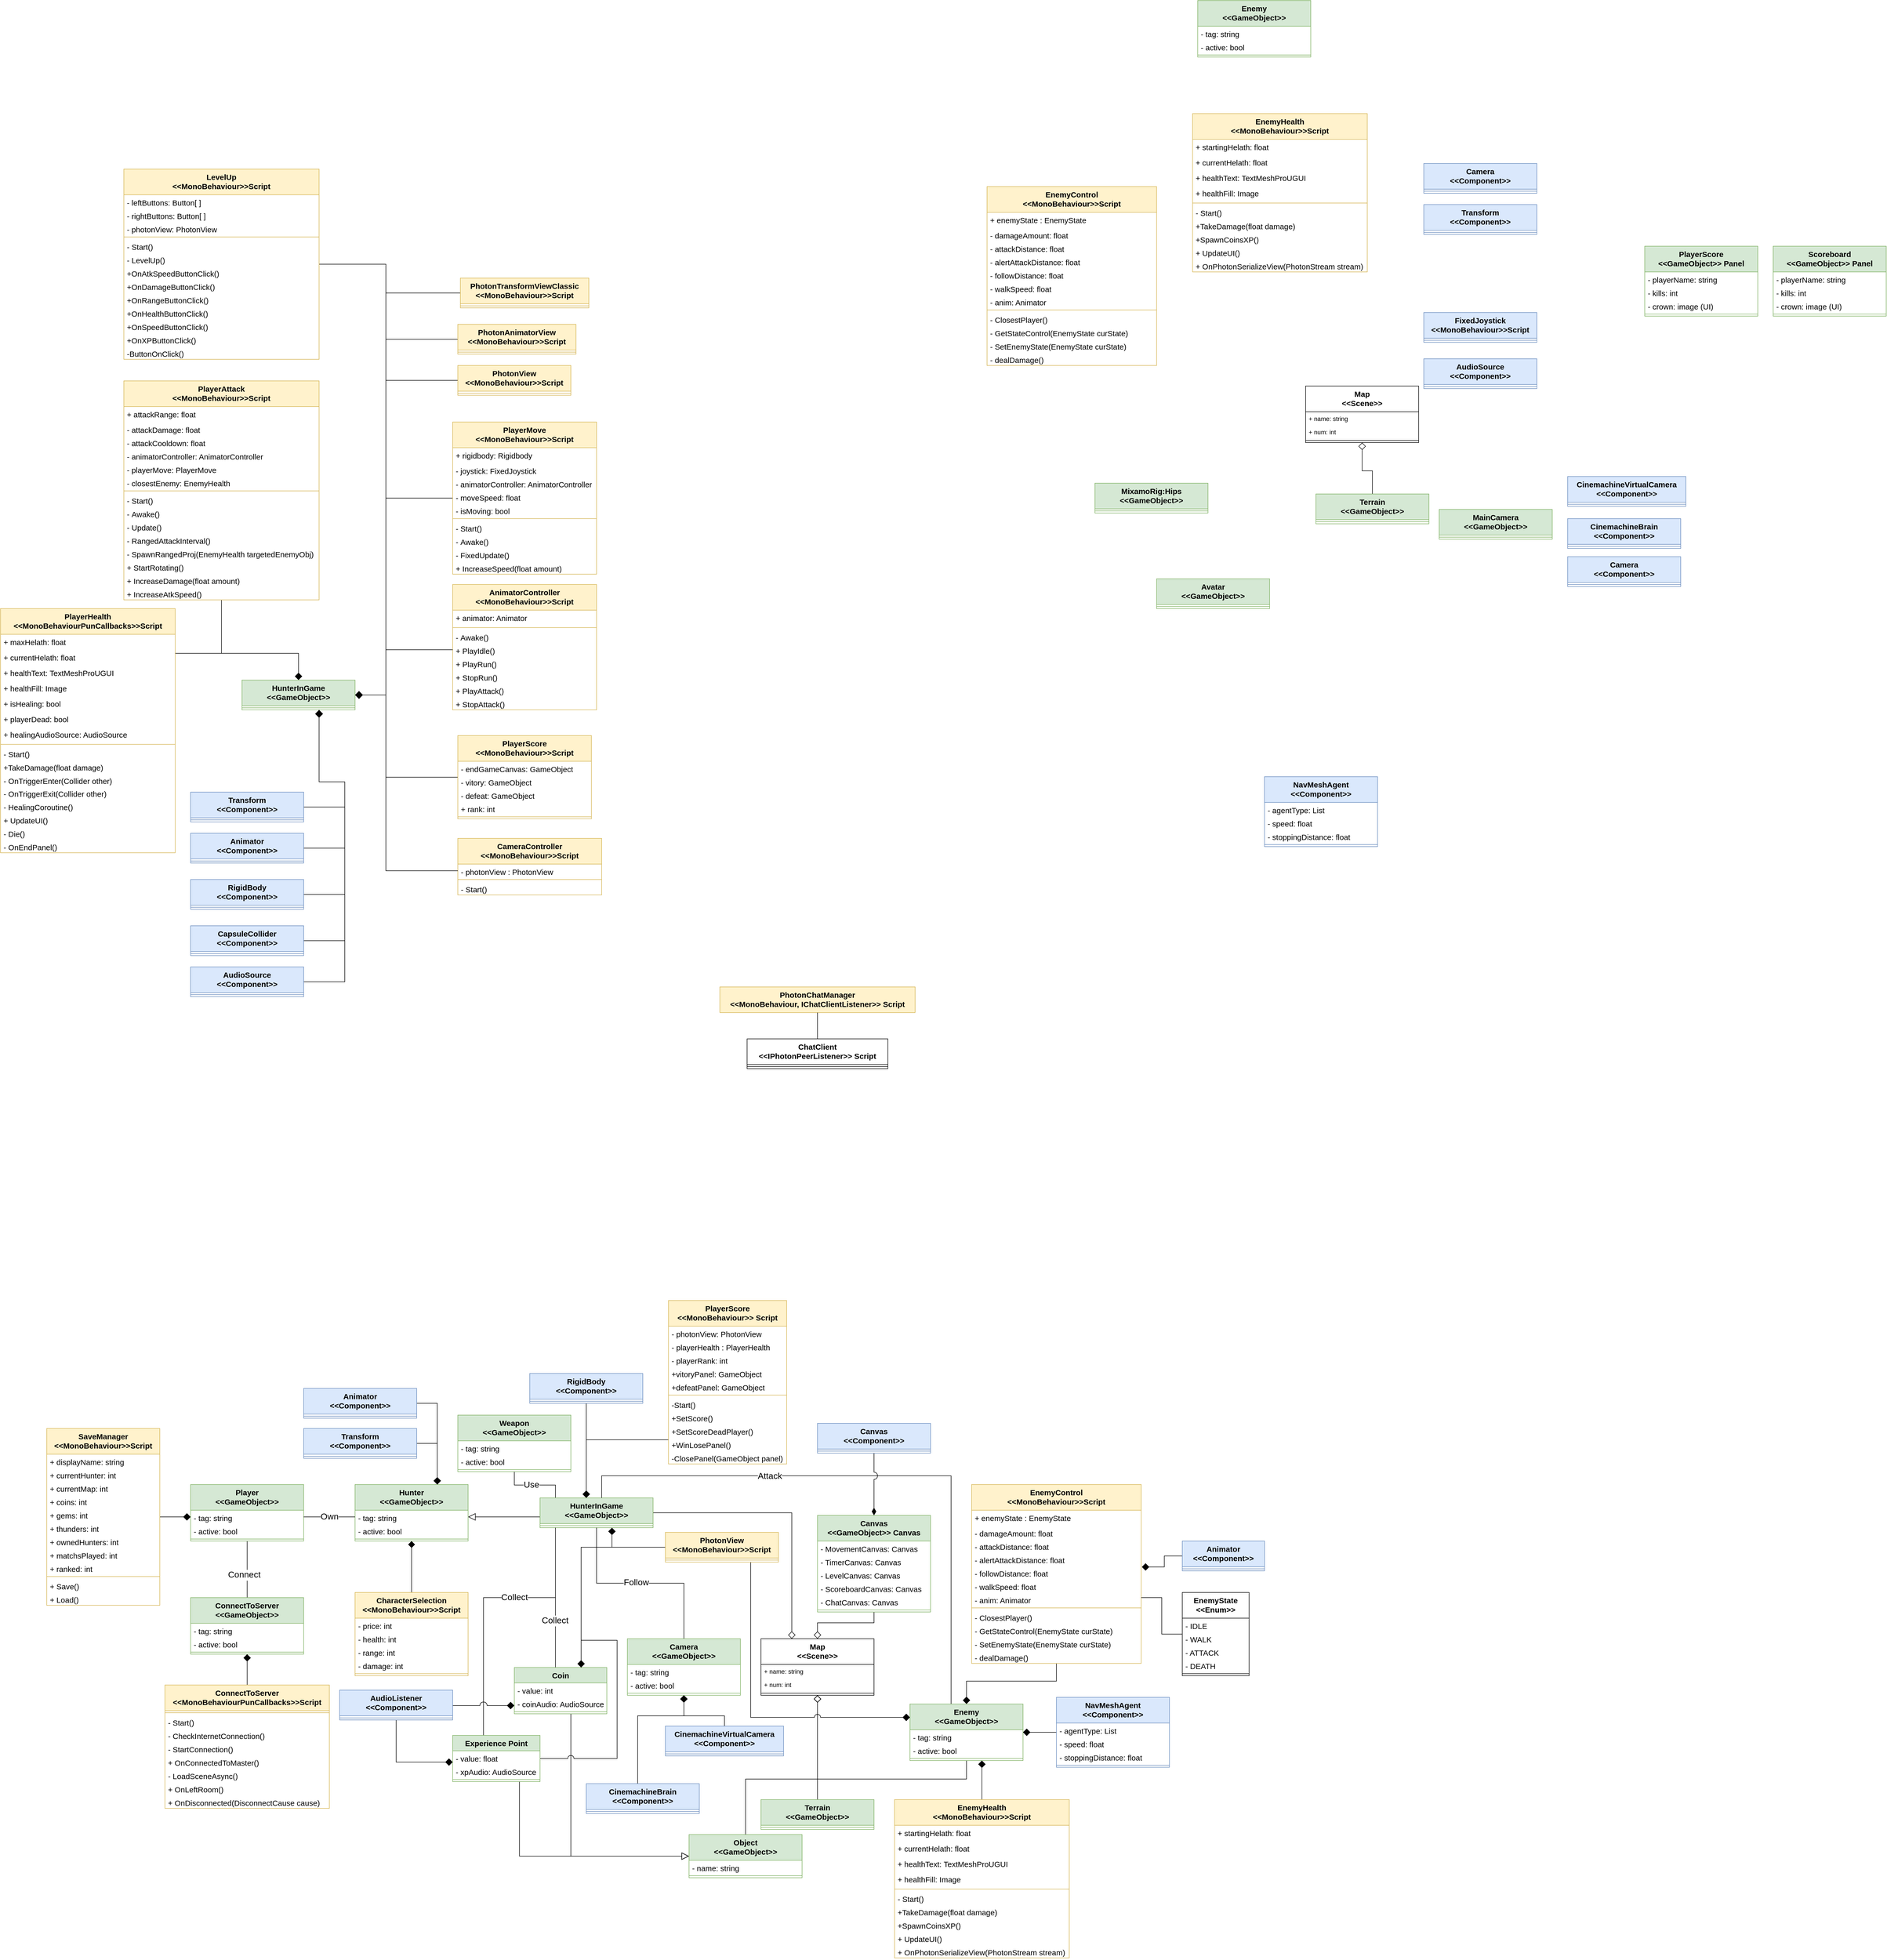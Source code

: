<mxfile version="21.3.7" type="github">
  <diagram id="C5RBs43oDa-KdzZeNtuy" name="Page-1">
    <mxGraphModel dx="2736" dy="5660" grid="1" gridSize="10" guides="1" tooltips="1" connect="1" arrows="1" fold="1" page="1" pageScale="1" pageWidth="827" pageHeight="1169" math="0" shadow="0">
      <root>
        <mxCell id="WIyWlLk6GJQsqaUBKTNV-0" />
        <mxCell id="WIyWlLk6GJQsqaUBKTNV-1" parent="WIyWlLk6GJQsqaUBKTNV-0" />
        <mxCell id="JzHmCHcc4jUydCR1_Gb7-157" style="edgeStyle=orthogonalEdgeStyle;rounded=0;orthogonalLoop=1;jettySize=auto;html=1;entryX=0;entryY=0.5;entryDx=0;entryDy=0;endArrow=diamond;endFill=1;endSize=12;" parent="WIyWlLk6GJQsqaUBKTNV-1" source="JzHmCHcc4jUydCR1_Gb7-0" target="JzHmCHcc4jUydCR1_Gb7-153" edge="1">
          <mxGeometry relative="1" as="geometry">
            <Array as="points">
              <mxPoint x="-250" y="-890" />
              <mxPoint x="-250" y="-890" />
            </Array>
          </mxGeometry>
        </mxCell>
        <mxCell id="JzHmCHcc4jUydCR1_Gb7-0" value="SaveManager&lt;br style=&quot;font-size: 15px;&quot;&gt;&amp;lt;&amp;lt;MonoBehaviour&amp;gt;&amp;gt;Script" style="swimlane;fontStyle=1;align=center;verticalAlign=top;childLayout=stackLayout;horizontal=1;startSize=50;horizontalStack=0;resizeParent=1;resizeParentMax=0;resizeLast=0;collapsible=1;marginBottom=0;whiteSpace=wrap;html=1;fontSize=15;fillColor=#fff2cc;strokeColor=#d6b656;" parent="WIyWlLk6GJQsqaUBKTNV-1" vertex="1">
          <mxGeometry x="-480" y="-1062" width="220" height="344" as="geometry">
            <mxRectangle x="30" y="30" width="230" height="50" as="alternateBounds" />
          </mxGeometry>
        </mxCell>
        <mxCell id="JzHmCHcc4jUydCR1_Gb7-151" value="+ displayName: string" style="text;strokeColor=none;fillColor=none;align=left;verticalAlign=top;spacingLeft=4;spacingRight=4;overflow=hidden;rotatable=0;points=[[0,0.5],[1,0.5]];portConstraint=eastwest;whiteSpace=wrap;html=1;fontSize=15;" parent="JzHmCHcc4jUydCR1_Gb7-0" vertex="1">
          <mxGeometry y="50" width="220" height="26" as="geometry" />
        </mxCell>
        <mxCell id="JzHmCHcc4jUydCR1_Gb7-149" value="+ currentHunter: int" style="text;strokeColor=none;fillColor=none;align=left;verticalAlign=top;spacingLeft=4;spacingRight=4;overflow=hidden;rotatable=0;points=[[0,0.5],[1,0.5]];portConstraint=eastwest;whiteSpace=wrap;html=1;fontSize=15;" parent="JzHmCHcc4jUydCR1_Gb7-0" vertex="1">
          <mxGeometry y="76" width="220" height="26" as="geometry" />
        </mxCell>
        <mxCell id="JzHmCHcc4jUydCR1_Gb7-148" value="+ currentMap: int" style="text;strokeColor=none;fillColor=none;align=left;verticalAlign=top;spacingLeft=4;spacingRight=4;overflow=hidden;rotatable=0;points=[[0,0.5],[1,0.5]];portConstraint=eastwest;whiteSpace=wrap;html=1;fontSize=15;" parent="JzHmCHcc4jUydCR1_Gb7-0" vertex="1">
          <mxGeometry y="102" width="220" height="26" as="geometry" />
        </mxCell>
        <mxCell id="JzHmCHcc4jUydCR1_Gb7-6" value="+ coins: int" style="text;strokeColor=none;fillColor=none;align=left;verticalAlign=top;spacingLeft=4;spacingRight=4;overflow=hidden;rotatable=0;points=[[0,0.5],[1,0.5]];portConstraint=eastwest;whiteSpace=wrap;html=1;fontSize=15;" parent="JzHmCHcc4jUydCR1_Gb7-0" vertex="1">
          <mxGeometry y="128" width="220" height="26" as="geometry" />
        </mxCell>
        <mxCell id="JzHmCHcc4jUydCR1_Gb7-7" value="+ gems: int" style="text;strokeColor=none;fillColor=none;align=left;verticalAlign=top;spacingLeft=4;spacingRight=4;overflow=hidden;rotatable=0;points=[[0,0.5],[1,0.5]];portConstraint=eastwest;whiteSpace=wrap;html=1;fontSize=15;" parent="JzHmCHcc4jUydCR1_Gb7-0" vertex="1">
          <mxGeometry y="154" width="220" height="26" as="geometry" />
        </mxCell>
        <mxCell id="JzHmCHcc4jUydCR1_Gb7-8" value="+ thunders: int" style="text;strokeColor=none;fillColor=none;align=left;verticalAlign=top;spacingLeft=4;spacingRight=4;overflow=hidden;rotatable=0;points=[[0,0.5],[1,0.5]];portConstraint=eastwest;whiteSpace=wrap;html=1;fontSize=15;" parent="JzHmCHcc4jUydCR1_Gb7-0" vertex="1">
          <mxGeometry y="180" width="220" height="26" as="geometry" />
        </mxCell>
        <mxCell id="JzHmCHcc4jUydCR1_Gb7-9" value="+ ownedHunters: int" style="text;strokeColor=none;fillColor=none;align=left;verticalAlign=top;spacingLeft=4;spacingRight=4;overflow=hidden;rotatable=0;points=[[0,0.5],[1,0.5]];portConstraint=eastwest;whiteSpace=wrap;html=1;fontSize=15;" parent="JzHmCHcc4jUydCR1_Gb7-0" vertex="1">
          <mxGeometry y="206" width="220" height="26" as="geometry" />
        </mxCell>
        <mxCell id="JzHmCHcc4jUydCR1_Gb7-11" value="+ matchsPlayed: int" style="text;strokeColor=none;fillColor=none;align=left;verticalAlign=top;spacingLeft=4;spacingRight=4;overflow=hidden;rotatable=0;points=[[0,0.5],[1,0.5]];portConstraint=eastwest;whiteSpace=wrap;html=1;fontSize=15;" parent="JzHmCHcc4jUydCR1_Gb7-0" vertex="1">
          <mxGeometry y="232" width="220" height="26" as="geometry" />
        </mxCell>
        <mxCell id="JzHmCHcc4jUydCR1_Gb7-12" value="+ ranked: int" style="text;strokeColor=none;fillColor=none;align=left;verticalAlign=top;spacingLeft=4;spacingRight=4;overflow=hidden;rotatable=0;points=[[0,0.5],[1,0.5]];portConstraint=eastwest;whiteSpace=wrap;html=1;fontSize=15;" parent="JzHmCHcc4jUydCR1_Gb7-0" vertex="1">
          <mxGeometry y="258" width="220" height="26" as="geometry" />
        </mxCell>
        <mxCell id="JzHmCHcc4jUydCR1_Gb7-2" value="" style="line;strokeWidth=1;fillColor=none;align=left;verticalAlign=middle;spacingTop=-1;spacingLeft=3;spacingRight=3;rotatable=0;labelPosition=right;points=[];portConstraint=eastwest;strokeColor=inherit;" parent="JzHmCHcc4jUydCR1_Gb7-0" vertex="1">
          <mxGeometry y="284" width="220" height="8" as="geometry" />
        </mxCell>
        <mxCell id="JzHmCHcc4jUydCR1_Gb7-144" value="+ Save()" style="text;strokeColor=none;fillColor=none;align=left;verticalAlign=top;spacingLeft=4;spacingRight=4;overflow=hidden;rotatable=0;points=[[0,0.5],[1,0.5]];portConstraint=eastwest;whiteSpace=wrap;html=1;fontSize=15;" parent="JzHmCHcc4jUydCR1_Gb7-0" vertex="1">
          <mxGeometry y="292" width="220" height="26" as="geometry" />
        </mxCell>
        <mxCell id="JzHmCHcc4jUydCR1_Gb7-145" value="+ Load()" style="text;strokeColor=none;fillColor=none;align=left;verticalAlign=top;spacingLeft=4;spacingRight=4;overflow=hidden;rotatable=0;points=[[0,0.5],[1,0.5]];portConstraint=eastwest;whiteSpace=wrap;html=1;fontSize=15;" parent="JzHmCHcc4jUydCR1_Gb7-0" vertex="1">
          <mxGeometry y="318" width="220" height="26" as="geometry" />
        </mxCell>
        <mxCell id="JzHmCHcc4jUydCR1_Gb7-21" value="Hunter&lt;br style=&quot;font-size: 15px;&quot;&gt;&amp;lt;&amp;lt;GameObject&amp;gt;&amp;gt;" style="swimlane;fontStyle=1;align=center;verticalAlign=top;childLayout=stackLayout;horizontal=1;startSize=50;horizontalStack=0;resizeParent=1;resizeParentMax=0;resizeLast=0;collapsible=1;marginBottom=0;whiteSpace=wrap;html=1;fontSize=15;fillColor=#d5e8d4;strokeColor=#82b366;" parent="WIyWlLk6GJQsqaUBKTNV-1" vertex="1">
          <mxGeometry x="120" y="-953" width="220" height="110" as="geometry">
            <mxRectangle x="400" y="30" width="160" height="50" as="alternateBounds" />
          </mxGeometry>
        </mxCell>
        <mxCell id="JzHmCHcc4jUydCR1_Gb7-22" value="- tag: string" style="text;strokeColor=none;fillColor=none;align=left;verticalAlign=top;spacingLeft=4;spacingRight=4;overflow=hidden;rotatable=0;points=[[0,0.5],[1,0.5]];portConstraint=eastwest;whiteSpace=wrap;html=1;fontSize=15;" parent="JzHmCHcc4jUydCR1_Gb7-21" vertex="1">
          <mxGeometry y="50" width="220" height="26" as="geometry" />
        </mxCell>
        <mxCell id="JzHmCHcc4jUydCR1_Gb7-23" value="- active: bool" style="text;strokeColor=none;fillColor=none;align=left;verticalAlign=top;spacingLeft=4;spacingRight=4;overflow=hidden;rotatable=0;points=[[0,0.5],[1,0.5]];portConstraint=eastwest;whiteSpace=wrap;html=1;fontSize=15;" parent="JzHmCHcc4jUydCR1_Gb7-21" vertex="1">
          <mxGeometry y="76" width="220" height="26" as="geometry" />
        </mxCell>
        <mxCell id="JzHmCHcc4jUydCR1_Gb7-30" value="" style="line;strokeWidth=1;fillColor=none;align=left;verticalAlign=middle;spacingTop=-1;spacingLeft=3;spacingRight=3;rotatable=0;labelPosition=right;points=[];portConstraint=eastwest;strokeColor=inherit;" parent="JzHmCHcc4jUydCR1_Gb7-21" vertex="1">
          <mxGeometry y="102" width="220" height="8" as="geometry" />
        </mxCell>
        <mxCell id="JzHmCHcc4jUydCR1_Gb7-56" style="edgeStyle=orthogonalEdgeStyle;rounded=0;orthogonalLoop=1;jettySize=auto;html=1;entryX=1;entryY=0.5;entryDx=0;entryDy=0;endArrow=block;endFill=0;endSize=12;startSize=12;" parent="WIyWlLk6GJQsqaUBKTNV-1" source="JzHmCHcc4jUydCR1_Gb7-33" target="JzHmCHcc4jUydCR1_Gb7-22" edge="1">
          <mxGeometry relative="1" as="geometry">
            <Array as="points">
              <mxPoint x="510" y="-890" />
              <mxPoint x="510" y="-890" />
            </Array>
          </mxGeometry>
        </mxCell>
        <mxCell id="JzHmCHcc4jUydCR1_Gb7-541" style="edgeStyle=orthogonalEdgeStyle;rounded=0;orthogonalLoop=1;jettySize=auto;html=1;endArrow=diamond;endFill=0;endSize=12;" parent="WIyWlLk6GJQsqaUBKTNV-1" source="JzHmCHcc4jUydCR1_Gb7-33" target="JzHmCHcc4jUydCR1_Gb7-77" edge="1">
          <mxGeometry relative="1" as="geometry">
            <Array as="points">
              <mxPoint x="970" y="-898" />
            </Array>
          </mxGeometry>
        </mxCell>
        <mxCell id="h68TDxjQolyVrIVYv69o-109" style="edgeStyle=orthogonalEdgeStyle;rounded=0;orthogonalLoop=1;jettySize=auto;html=1;endArrow=none;endFill=0;" edge="1" parent="WIyWlLk6GJQsqaUBKTNV-1" source="JzHmCHcc4jUydCR1_Gb7-33" target="h68TDxjQolyVrIVYv69o-104">
          <mxGeometry relative="1" as="geometry">
            <Array as="points">
              <mxPoint x="510" y="-952" />
              <mxPoint x="430" y="-952" />
            </Array>
          </mxGeometry>
        </mxCell>
        <mxCell id="h68TDxjQolyVrIVYv69o-110" value="&lt;font style=&quot;font-size: 17px;&quot;&gt;Use&lt;/font&gt;" style="edgeLabel;html=1;align=center;verticalAlign=middle;resizable=0;points=[];" vertex="1" connectable="0" parent="h68TDxjQolyVrIVYv69o-109">
          <mxGeometry x="0.096" relative="1" as="geometry">
            <mxPoint as="offset" />
          </mxGeometry>
        </mxCell>
        <mxCell id="JzHmCHcc4jUydCR1_Gb7-33" value="HunterInGame&lt;br style=&quot;font-size: 15px;&quot;&gt;&amp;lt;&amp;lt;GameObject&amp;gt;&amp;gt;" style="swimlane;fontStyle=1;align=center;verticalAlign=top;childLayout=stackLayout;horizontal=1;startSize=50;horizontalStack=0;resizeParent=1;resizeParentMax=0;resizeLast=0;collapsible=1;marginBottom=0;whiteSpace=wrap;html=1;fontSize=15;fillColor=#d5e8d4;strokeColor=#82b366;" parent="WIyWlLk6GJQsqaUBKTNV-1" vertex="1">
          <mxGeometry x="480" y="-927" width="220" height="58" as="geometry">
            <mxRectangle x="800" y="12" width="160" height="50" as="alternateBounds" />
          </mxGeometry>
        </mxCell>
        <mxCell id="JzHmCHcc4jUydCR1_Gb7-40" value="" style="line;strokeWidth=1;fillColor=none;align=left;verticalAlign=middle;spacingTop=-1;spacingLeft=3;spacingRight=3;rotatable=0;labelPosition=right;points=[];portConstraint=eastwest;strokeColor=inherit;" parent="JzHmCHcc4jUydCR1_Gb7-33" vertex="1">
          <mxGeometry y="50" width="220" height="8" as="geometry" />
        </mxCell>
        <mxCell id="JzHmCHcc4jUydCR1_Gb7-55" style="edgeStyle=orthogonalEdgeStyle;rounded=0;orthogonalLoop=1;jettySize=auto;html=1;entryX=0.5;entryY=1;entryDx=0;entryDy=0;endArrow=diamond;endFill=1;endSize=11;" parent="WIyWlLk6GJQsqaUBKTNV-1" source="JzHmCHcc4jUydCR1_Gb7-47" target="JzHmCHcc4jUydCR1_Gb7-21" edge="1">
          <mxGeometry relative="1" as="geometry" />
        </mxCell>
        <mxCell id="JzHmCHcc4jUydCR1_Gb7-47" value="CharacterSelection&lt;br style=&quot;font-size: 15px;&quot;&gt;&amp;lt;&amp;lt;MonoBehaviour&amp;gt;&amp;gt;Script" style="swimlane;fontStyle=1;align=center;verticalAlign=top;childLayout=stackLayout;horizontal=1;startSize=50;horizontalStack=0;resizeParent=1;resizeParentMax=0;resizeLast=0;collapsible=1;marginBottom=0;whiteSpace=wrap;html=1;fontSize=15;fillColor=#fff2cc;strokeColor=#d6b656;" parent="WIyWlLk6GJQsqaUBKTNV-1" vertex="1">
          <mxGeometry x="120" y="-743" width="220" height="162" as="geometry">
            <mxRectangle x="400" y="240" width="230" height="50" as="alternateBounds" />
          </mxGeometry>
        </mxCell>
        <mxCell id="JzHmCHcc4jUydCR1_Gb7-49" value="- price: int" style="text;strokeColor=none;fillColor=none;align=left;verticalAlign=top;spacingLeft=4;spacingRight=4;overflow=hidden;rotatable=0;points=[[0,0.5],[1,0.5]];portConstraint=eastwest;whiteSpace=wrap;html=1;fontSize=15;" parent="JzHmCHcc4jUydCR1_Gb7-47" vertex="1">
          <mxGeometry y="50" width="220" height="26" as="geometry" />
        </mxCell>
        <mxCell id="JzHmCHcc4jUydCR1_Gb7-52" value="- health: int" style="text;strokeColor=none;fillColor=none;align=left;verticalAlign=top;spacingLeft=4;spacingRight=4;overflow=hidden;rotatable=0;points=[[0,0.5],[1,0.5]];portConstraint=eastwest;whiteSpace=wrap;html=1;fontSize=15;" parent="JzHmCHcc4jUydCR1_Gb7-47" vertex="1">
          <mxGeometry y="76" width="220" height="26" as="geometry" />
        </mxCell>
        <mxCell id="JzHmCHcc4jUydCR1_Gb7-53" value="- range: int" style="text;strokeColor=none;fillColor=none;align=left;verticalAlign=top;spacingLeft=4;spacingRight=4;overflow=hidden;rotatable=0;points=[[0,0.5],[1,0.5]];portConstraint=eastwest;whiteSpace=wrap;html=1;fontSize=15;" parent="JzHmCHcc4jUydCR1_Gb7-47" vertex="1">
          <mxGeometry y="102" width="220" height="26" as="geometry" />
        </mxCell>
        <mxCell id="JzHmCHcc4jUydCR1_Gb7-54" value="- damage: int" style="text;strokeColor=none;fillColor=none;align=left;verticalAlign=top;spacingLeft=4;spacingRight=4;overflow=hidden;rotatable=0;points=[[0,0.5],[1,0.5]];portConstraint=eastwest;whiteSpace=wrap;html=1;fontSize=15;" parent="JzHmCHcc4jUydCR1_Gb7-47" vertex="1">
          <mxGeometry y="128" width="220" height="26" as="geometry" />
        </mxCell>
        <mxCell id="JzHmCHcc4jUydCR1_Gb7-50" value="" style="line;strokeWidth=1;fillColor=none;align=left;verticalAlign=middle;spacingTop=-1;spacingLeft=3;spacingRight=3;rotatable=0;labelPosition=right;points=[];portConstraint=eastwest;strokeColor=inherit;" parent="JzHmCHcc4jUydCR1_Gb7-47" vertex="1">
          <mxGeometry y="154" width="220" height="8" as="geometry" />
        </mxCell>
        <mxCell id="JzHmCHcc4jUydCR1_Gb7-523" style="edgeStyle=orthogonalEdgeStyle;rounded=0;orthogonalLoop=1;jettySize=auto;html=1;endArrow=none;endFill=0;" parent="WIyWlLk6GJQsqaUBKTNV-1" source="JzHmCHcc4jUydCR1_Gb7-63" target="JzHmCHcc4jUydCR1_Gb7-33" edge="1">
          <mxGeometry relative="1" as="geometry" />
        </mxCell>
        <mxCell id="JzHmCHcc4jUydCR1_Gb7-524" value="&lt;font style=&quot;font-size: 17px;&quot;&gt;Follow&lt;/font&gt;" style="edgeLabel;html=1;align=center;verticalAlign=middle;resizable=0;points=[];" parent="JzHmCHcc4jUydCR1_Gb7-523" vertex="1" connectable="0">
          <mxGeometry x="0.043" y="-1" relative="1" as="geometry">
            <mxPoint as="offset" />
          </mxGeometry>
        </mxCell>
        <mxCell id="JzHmCHcc4jUydCR1_Gb7-63" value="Camera&lt;br style=&quot;font-size: 15px;&quot;&gt;&amp;lt;&amp;lt;GameObject&amp;gt;&amp;gt;" style="swimlane;fontStyle=1;align=center;verticalAlign=top;childLayout=stackLayout;horizontal=1;startSize=50;horizontalStack=0;resizeParent=1;resizeParentMax=0;resizeLast=0;collapsible=1;marginBottom=0;whiteSpace=wrap;html=1;fontSize=15;fillColor=#d5e8d4;strokeColor=#82b366;" parent="WIyWlLk6GJQsqaUBKTNV-1" vertex="1">
          <mxGeometry x="650" y="-653" width="220" height="110" as="geometry" />
        </mxCell>
        <mxCell id="JzHmCHcc4jUydCR1_Gb7-64" value="- tag: string" style="text;strokeColor=none;fillColor=none;align=left;verticalAlign=top;spacingLeft=4;spacingRight=4;overflow=hidden;rotatable=0;points=[[0,0.5],[1,0.5]];portConstraint=eastwest;whiteSpace=wrap;html=1;fontSize=15;" parent="JzHmCHcc4jUydCR1_Gb7-63" vertex="1">
          <mxGeometry y="50" width="220" height="26" as="geometry" />
        </mxCell>
        <mxCell id="JzHmCHcc4jUydCR1_Gb7-65" value="- active: bool" style="text;strokeColor=none;fillColor=none;align=left;verticalAlign=top;spacingLeft=4;spacingRight=4;overflow=hidden;rotatable=0;points=[[0,0.5],[1,0.5]];portConstraint=eastwest;whiteSpace=wrap;html=1;fontSize=15;" parent="JzHmCHcc4jUydCR1_Gb7-63" vertex="1">
          <mxGeometry y="76" width="220" height="26" as="geometry" />
        </mxCell>
        <mxCell id="JzHmCHcc4jUydCR1_Gb7-66" value="" style="line;strokeWidth=1;fillColor=none;align=left;verticalAlign=middle;spacingTop=-1;spacingLeft=3;spacingRight=3;rotatable=0;labelPosition=right;points=[];portConstraint=eastwest;strokeColor=inherit;" parent="JzHmCHcc4jUydCR1_Gb7-63" vertex="1">
          <mxGeometry y="102" width="220" height="8" as="geometry" />
        </mxCell>
        <mxCell id="JzHmCHcc4jUydCR1_Gb7-121" style="edgeStyle=orthogonalEdgeStyle;rounded=0;orthogonalLoop=1;jettySize=auto;html=1;entryX=0.5;entryY=1;entryDx=0;entryDy=0;endArrow=diamond;endFill=0;endSize=12;" parent="WIyWlLk6GJQsqaUBKTNV-1" source="JzHmCHcc4jUydCR1_Gb7-75" target="JzHmCHcc4jUydCR1_Gb7-77" edge="1">
          <mxGeometry relative="1" as="geometry" />
        </mxCell>
        <mxCell id="JzHmCHcc4jUydCR1_Gb7-75" value="Terrain&lt;br style=&quot;font-size: 15px;&quot;&gt;&amp;lt;&amp;lt;GameObject&amp;gt;&amp;gt;" style="swimlane;fontStyle=1;align=center;verticalAlign=top;childLayout=stackLayout;horizontal=1;startSize=50;horizontalStack=0;resizeParent=1;resizeParentMax=0;resizeLast=0;collapsible=1;marginBottom=0;whiteSpace=wrap;html=1;fontSize=15;fillColor=#d5e8d4;strokeColor=#82b366;" parent="WIyWlLk6GJQsqaUBKTNV-1" vertex="1">
          <mxGeometry x="910" y="-340" width="220" height="58" as="geometry">
            <mxRectangle x="690" y="870" width="160" height="50" as="alternateBounds" />
          </mxGeometry>
        </mxCell>
        <mxCell id="JzHmCHcc4jUydCR1_Gb7-76" value="" style="line;strokeWidth=1;fillColor=none;align=left;verticalAlign=middle;spacingTop=-1;spacingLeft=3;spacingRight=3;rotatable=0;labelPosition=right;points=[];portConstraint=eastwest;strokeColor=inherit;" parent="JzHmCHcc4jUydCR1_Gb7-75" vertex="1">
          <mxGeometry y="50" width="220" height="8" as="geometry" />
        </mxCell>
        <mxCell id="JzHmCHcc4jUydCR1_Gb7-77" value="Map&lt;br&gt;&amp;lt;&amp;lt;Scene&amp;gt;&amp;gt;" style="swimlane;fontStyle=1;align=center;verticalAlign=top;childLayout=stackLayout;horizontal=1;startSize=50;horizontalStack=0;resizeParent=1;resizeParentMax=0;resizeLast=0;collapsible=1;marginBottom=0;whiteSpace=wrap;html=1;fontSize=15;" parent="WIyWlLk6GJQsqaUBKTNV-1" vertex="1">
          <mxGeometry x="910" y="-653" width="220" height="110" as="geometry" />
        </mxCell>
        <mxCell id="JzHmCHcc4jUydCR1_Gb7-81" value="+ name: string" style="text;strokeColor=none;fillColor=none;align=left;verticalAlign=top;spacingLeft=4;spacingRight=4;overflow=hidden;rotatable=0;points=[[0,0.5],[1,0.5]];portConstraint=eastwest;whiteSpace=wrap;html=1;" parent="JzHmCHcc4jUydCR1_Gb7-77" vertex="1">
          <mxGeometry y="50" width="220" height="26" as="geometry" />
        </mxCell>
        <mxCell id="JzHmCHcc4jUydCR1_Gb7-82" value="+ num: int" style="text;strokeColor=none;fillColor=none;align=left;verticalAlign=top;spacingLeft=4;spacingRight=4;overflow=hidden;rotatable=0;points=[[0,0.5],[1,0.5]];portConstraint=eastwest;whiteSpace=wrap;html=1;" parent="JzHmCHcc4jUydCR1_Gb7-77" vertex="1">
          <mxGeometry y="76" width="220" height="26" as="geometry" />
        </mxCell>
        <mxCell id="JzHmCHcc4jUydCR1_Gb7-78" value="" style="line;strokeWidth=1;fillColor=none;align=left;verticalAlign=middle;spacingTop=-1;spacingLeft=3;spacingRight=3;rotatable=0;labelPosition=right;points=[];portConstraint=eastwest;strokeColor=inherit;" parent="JzHmCHcc4jUydCR1_Gb7-77" vertex="1">
          <mxGeometry y="102" width="220" height="8" as="geometry" />
        </mxCell>
        <mxCell id="JzHmCHcc4jUydCR1_Gb7-546" style="edgeStyle=orthogonalEdgeStyle;rounded=0;orthogonalLoop=1;jettySize=auto;html=1;endArrow=diamond;endFill=0;endSize=12;" parent="WIyWlLk6GJQsqaUBKTNV-1" source="JzHmCHcc4jUydCR1_Gb7-89" target="JzHmCHcc4jUydCR1_Gb7-77" edge="1">
          <mxGeometry relative="1" as="geometry">
            <Array as="points">
              <mxPoint x="880" y="-380" />
              <mxPoint x="1020" y="-380" />
            </Array>
          </mxGeometry>
        </mxCell>
        <mxCell id="JzHmCHcc4jUydCR1_Gb7-89" value="Object&lt;br style=&quot;font-size: 15px;&quot;&gt;&amp;lt;&amp;lt;GameObject&amp;gt;&amp;gt;" style="swimlane;fontStyle=1;align=center;verticalAlign=top;childLayout=stackLayout;horizontal=1;startSize=50;horizontalStack=0;resizeParent=1;resizeParentMax=0;resizeLast=0;collapsible=1;marginBottom=0;whiteSpace=wrap;html=1;fontSize=15;fillColor=#d5e8d4;strokeColor=#82b366;" parent="WIyWlLk6GJQsqaUBKTNV-1" vertex="1">
          <mxGeometry x="770" y="-272" width="220" height="84" as="geometry" />
        </mxCell>
        <mxCell id="JzHmCHcc4jUydCR1_Gb7-90" value="- name: string" style="text;strokeColor=none;fillColor=none;align=left;verticalAlign=top;spacingLeft=4;spacingRight=4;overflow=hidden;rotatable=0;points=[[0,0.5],[1,0.5]];portConstraint=eastwest;whiteSpace=wrap;html=1;fontSize=15;" parent="JzHmCHcc4jUydCR1_Gb7-89" vertex="1">
          <mxGeometry y="50" width="220" height="26" as="geometry" />
        </mxCell>
        <mxCell id="JzHmCHcc4jUydCR1_Gb7-92" value="" style="line;strokeWidth=1;fillColor=none;align=left;verticalAlign=middle;spacingTop=-1;spacingLeft=3;spacingRight=3;rotatable=0;labelPosition=right;points=[];portConstraint=eastwest;strokeColor=inherit;" parent="JzHmCHcc4jUydCR1_Gb7-89" vertex="1">
          <mxGeometry y="76" width="220" height="8" as="geometry" />
        </mxCell>
        <mxCell id="JzHmCHcc4jUydCR1_Gb7-485" style="edgeStyle=orthogonalEdgeStyle;rounded=0;orthogonalLoop=1;jettySize=auto;html=1;endArrow=none;endFill=0;" parent="WIyWlLk6GJQsqaUBKTNV-1" source="JzHmCHcc4jUydCR1_Gb7-94" target="JzHmCHcc4jUydCR1_Gb7-33" edge="1">
          <mxGeometry relative="1" as="geometry">
            <Array as="points">
              <mxPoint x="510" y="-743" />
              <mxPoint x="510" y="-743" />
            </Array>
          </mxGeometry>
        </mxCell>
        <mxCell id="h68TDxjQolyVrIVYv69o-57" value="&lt;font style=&quot;font-size: 17px;&quot;&gt;Collect&lt;/font&gt;" style="edgeLabel;html=1;align=center;verticalAlign=middle;resizable=0;points=[];" vertex="1" connectable="0" parent="JzHmCHcc4jUydCR1_Gb7-485">
          <mxGeometry x="-0.326" y="1" relative="1" as="geometry">
            <mxPoint as="offset" />
          </mxGeometry>
        </mxCell>
        <mxCell id="JzHmCHcc4jUydCR1_Gb7-493" style="edgeStyle=orthogonalEdgeStyle;rounded=0;orthogonalLoop=1;jettySize=auto;html=1;endArrow=block;endFill=0;endSize=12;" parent="WIyWlLk6GJQsqaUBKTNV-1" source="JzHmCHcc4jUydCR1_Gb7-94" target="JzHmCHcc4jUydCR1_Gb7-89" edge="1">
          <mxGeometry relative="1" as="geometry">
            <Array as="points">
              <mxPoint x="540" y="-230" />
            </Array>
          </mxGeometry>
        </mxCell>
        <mxCell id="JzHmCHcc4jUydCR1_Gb7-94" value="Coin&lt;br style=&quot;font-size: 15px;&quot;&gt;" style="swimlane;fontStyle=1;align=center;verticalAlign=top;childLayout=stackLayout;horizontal=1;startSize=30;horizontalStack=0;resizeParent=1;resizeParentMax=0;resizeLast=0;collapsible=1;marginBottom=0;whiteSpace=wrap;html=1;fontSize=15;fillColor=#d5e8d4;strokeColor=#82b366;" parent="WIyWlLk6GJQsqaUBKTNV-1" vertex="1">
          <mxGeometry x="430" y="-597" width="180" height="90" as="geometry" />
        </mxCell>
        <mxCell id="JzHmCHcc4jUydCR1_Gb7-95" value="- value: int" style="text;strokeColor=none;fillColor=none;align=left;verticalAlign=top;spacingLeft=4;spacingRight=4;overflow=hidden;rotatable=0;points=[[0,0.5],[1,0.5]];portConstraint=eastwest;whiteSpace=wrap;html=1;fontSize=15;" parent="JzHmCHcc4jUydCR1_Gb7-94" vertex="1">
          <mxGeometry y="30" width="180" height="26" as="geometry" />
        </mxCell>
        <mxCell id="JzHmCHcc4jUydCR1_Gb7-100" value="- coinAudio: AudioSource" style="text;strokeColor=none;fillColor=none;align=left;verticalAlign=top;spacingLeft=4;spacingRight=4;overflow=hidden;rotatable=0;points=[[0,0.5],[1,0.5]];portConstraint=eastwest;whiteSpace=wrap;html=1;fontSize=15;" parent="JzHmCHcc4jUydCR1_Gb7-94" vertex="1">
          <mxGeometry y="56" width="180" height="26" as="geometry" />
        </mxCell>
        <mxCell id="JzHmCHcc4jUydCR1_Gb7-96" value="" style="line;strokeWidth=1;fillColor=none;align=left;verticalAlign=middle;spacingTop=-1;spacingLeft=3;spacingRight=3;rotatable=0;labelPosition=right;points=[];portConstraint=eastwest;strokeColor=inherit;" parent="JzHmCHcc4jUydCR1_Gb7-94" vertex="1">
          <mxGeometry y="82" width="180" height="8" as="geometry" />
        </mxCell>
        <mxCell id="JzHmCHcc4jUydCR1_Gb7-486" style="edgeStyle=orthogonalEdgeStyle;rounded=0;orthogonalLoop=1;jettySize=auto;html=1;endArrow=none;endFill=0;" parent="WIyWlLk6GJQsqaUBKTNV-1" source="JzHmCHcc4jUydCR1_Gb7-97" target="JzHmCHcc4jUydCR1_Gb7-33" edge="1">
          <mxGeometry relative="1" as="geometry">
            <Array as="points">
              <mxPoint x="370" y="-733" />
              <mxPoint x="510" y="-733" />
            </Array>
          </mxGeometry>
        </mxCell>
        <mxCell id="JzHmCHcc4jUydCR1_Gb7-487" value="&lt;font style=&quot;font-size: 17px;&quot;&gt;Collect&lt;/font&gt;" style="edgeLabel;html=1;align=center;verticalAlign=middle;resizable=0;points=[];" parent="JzHmCHcc4jUydCR1_Gb7-486" vertex="1" connectable="0">
          <mxGeometry x="0.765" y="1" relative="1" as="geometry">
            <mxPoint x="-79" y="72" as="offset" />
          </mxGeometry>
        </mxCell>
        <mxCell id="JzHmCHcc4jUydCR1_Gb7-492" style="edgeStyle=orthogonalEdgeStyle;rounded=0;orthogonalLoop=1;jettySize=auto;html=1;endArrow=block;endFill=0;endSize=12;" parent="WIyWlLk6GJQsqaUBKTNV-1" source="JzHmCHcc4jUydCR1_Gb7-97" target="JzHmCHcc4jUydCR1_Gb7-89" edge="1">
          <mxGeometry relative="1" as="geometry">
            <Array as="points">
              <mxPoint x="440" y="-230" />
            </Array>
          </mxGeometry>
        </mxCell>
        <mxCell id="h68TDxjQolyVrIVYv69o-62" style="edgeStyle=orthogonalEdgeStyle;rounded=0;orthogonalLoop=1;jettySize=auto;html=1;endArrow=none;endFill=0;jumpStyle=arc;jumpSize=12;" edge="1" parent="WIyWlLk6GJQsqaUBKTNV-1" source="JzHmCHcc4jUydCR1_Gb7-97">
          <mxGeometry relative="1" as="geometry">
            <mxPoint x="560" y="-650" as="targetPoint" />
            <Array as="points">
              <mxPoint x="630" y="-420" />
              <mxPoint x="630" y="-650" />
            </Array>
          </mxGeometry>
        </mxCell>
        <mxCell id="JzHmCHcc4jUydCR1_Gb7-97" value="Experience Point&lt;br&gt;" style="swimlane;fontStyle=1;align=center;verticalAlign=top;childLayout=stackLayout;horizontal=1;startSize=30;horizontalStack=0;resizeParent=1;resizeParentMax=0;resizeLast=0;collapsible=1;marginBottom=0;whiteSpace=wrap;html=1;fontSize=15;fillColor=#d5e8d4;strokeColor=#82b366;" parent="WIyWlLk6GJQsqaUBKTNV-1" vertex="1">
          <mxGeometry x="310" y="-465" width="170" height="90" as="geometry" />
        </mxCell>
        <mxCell id="JzHmCHcc4jUydCR1_Gb7-98" value="- value: float" style="text;strokeColor=none;fillColor=none;align=left;verticalAlign=top;spacingLeft=4;spacingRight=4;overflow=hidden;rotatable=0;points=[[0,0.5],[1,0.5]];portConstraint=eastwest;whiteSpace=wrap;html=1;fontSize=15;" parent="JzHmCHcc4jUydCR1_Gb7-97" vertex="1">
          <mxGeometry y="30" width="170" height="26" as="geometry" />
        </mxCell>
        <mxCell id="JzHmCHcc4jUydCR1_Gb7-101" value="- xpAudio: AudioSource" style="text;strokeColor=none;fillColor=none;align=left;verticalAlign=top;spacingLeft=4;spacingRight=4;overflow=hidden;rotatable=0;points=[[0,0.5],[1,0.5]];portConstraint=eastwest;whiteSpace=wrap;html=1;fontSize=15;" parent="JzHmCHcc4jUydCR1_Gb7-97" vertex="1">
          <mxGeometry y="56" width="170" height="26" as="geometry" />
        </mxCell>
        <mxCell id="JzHmCHcc4jUydCR1_Gb7-99" value="" style="line;strokeWidth=1;fillColor=none;align=left;verticalAlign=middle;spacingTop=-1;spacingLeft=3;spacingRight=3;rotatable=0;labelPosition=right;points=[];portConstraint=eastwest;strokeColor=inherit;" parent="JzHmCHcc4jUydCR1_Gb7-97" vertex="1">
          <mxGeometry y="82" width="170" height="8" as="geometry" />
        </mxCell>
        <mxCell id="JzHmCHcc4jUydCR1_Gb7-542" style="edgeStyle=orthogonalEdgeStyle;rounded=0;orthogonalLoop=1;jettySize=auto;html=1;endArrow=diamond;endFill=0;endSize=12;" parent="WIyWlLk6GJQsqaUBKTNV-1" source="JzHmCHcc4jUydCR1_Gb7-108" target="JzHmCHcc4jUydCR1_Gb7-77" edge="1">
          <mxGeometry relative="1" as="geometry">
            <Array as="points">
              <mxPoint x="1310" y="-380" />
              <mxPoint x="1020" y="-380" />
            </Array>
          </mxGeometry>
        </mxCell>
        <mxCell id="JzHmCHcc4jUydCR1_Gb7-548" style="edgeStyle=orthogonalEdgeStyle;rounded=0;orthogonalLoop=1;jettySize=auto;html=1;endArrow=none;endFill=0;" parent="WIyWlLk6GJQsqaUBKTNV-1" source="JzHmCHcc4jUydCR1_Gb7-108" target="JzHmCHcc4jUydCR1_Gb7-33" edge="1">
          <mxGeometry relative="1" as="geometry">
            <Array as="points">
              <mxPoint x="1280" y="-970" />
              <mxPoint x="600" y="-970" />
            </Array>
          </mxGeometry>
        </mxCell>
        <mxCell id="JzHmCHcc4jUydCR1_Gb7-549" value="&lt;font style=&quot;font-size: 17px;&quot;&gt;Attack&lt;/font&gt;" style="edgeLabel;html=1;align=center;verticalAlign=middle;resizable=0;points=[];fontSize=17;" parent="JzHmCHcc4jUydCR1_Gb7-548" vertex="1" connectable="0">
          <mxGeometry x="0.221" y="1" relative="1" as="geometry">
            <mxPoint x="-85" as="offset" />
          </mxGeometry>
        </mxCell>
        <mxCell id="JzHmCHcc4jUydCR1_Gb7-108" value="Enemy&lt;br style=&quot;font-size: 15px;&quot;&gt;&amp;lt;&amp;lt;GameObject&amp;gt;&amp;gt;" style="swimlane;fontStyle=1;align=center;verticalAlign=top;childLayout=stackLayout;horizontal=1;startSize=50;horizontalStack=0;resizeParent=1;resizeParentMax=0;resizeLast=0;collapsible=1;marginBottom=0;whiteSpace=wrap;html=1;fontSize=15;fillColor=#d5e8d4;strokeColor=#82b366;" parent="WIyWlLk6GJQsqaUBKTNV-1" vertex="1">
          <mxGeometry x="1200" y="-526" width="220" height="110" as="geometry">
            <mxRectangle x="975" y="457" width="160" height="50" as="alternateBounds" />
          </mxGeometry>
        </mxCell>
        <mxCell id="JzHmCHcc4jUydCR1_Gb7-109" value="- tag: string" style="text;strokeColor=none;fillColor=none;align=left;verticalAlign=top;spacingLeft=4;spacingRight=4;overflow=hidden;rotatable=0;points=[[0,0.5],[1,0.5]];portConstraint=eastwest;whiteSpace=wrap;html=1;fontSize=15;" parent="JzHmCHcc4jUydCR1_Gb7-108" vertex="1">
          <mxGeometry y="50" width="220" height="26" as="geometry" />
        </mxCell>
        <mxCell id="JzHmCHcc4jUydCR1_Gb7-110" value="- active: bool" style="text;strokeColor=none;fillColor=none;align=left;verticalAlign=top;spacingLeft=4;spacingRight=4;overflow=hidden;rotatable=0;points=[[0,0.5],[1,0.5]];portConstraint=eastwest;whiteSpace=wrap;html=1;fontSize=15;" parent="JzHmCHcc4jUydCR1_Gb7-108" vertex="1">
          <mxGeometry y="76" width="220" height="26" as="geometry" />
        </mxCell>
        <mxCell id="JzHmCHcc4jUydCR1_Gb7-111" value="" style="line;strokeWidth=1;fillColor=none;align=left;verticalAlign=middle;spacingTop=-1;spacingLeft=3;spacingRight=3;rotatable=0;labelPosition=right;points=[];portConstraint=eastwest;strokeColor=inherit;" parent="JzHmCHcc4jUydCR1_Gb7-108" vertex="1">
          <mxGeometry y="102" width="220" height="8" as="geometry" />
        </mxCell>
        <mxCell id="JzHmCHcc4jUydCR1_Gb7-547" style="edgeStyle=orthogonalEdgeStyle;rounded=0;orthogonalLoop=1;jettySize=auto;html=1;endArrow=diamond;endFill=1;endSize=12;" parent="WIyWlLk6GJQsqaUBKTNV-1" source="JzHmCHcc4jUydCR1_Gb7-112" target="JzHmCHcc4jUydCR1_Gb7-108" edge="1">
          <mxGeometry relative="1" as="geometry" />
        </mxCell>
        <mxCell id="JzHmCHcc4jUydCR1_Gb7-112" value="NavMeshAgent&lt;br style=&quot;font-size: 15px;&quot;&gt;&amp;lt;&amp;lt;Component&amp;gt;&amp;gt;" style="swimlane;fontStyle=1;align=center;verticalAlign=top;childLayout=stackLayout;horizontal=1;startSize=50;horizontalStack=0;resizeParent=1;resizeParentMax=0;resizeLast=0;collapsible=1;marginBottom=0;whiteSpace=wrap;html=1;fontSize=15;fillColor=#dae8fc;strokeColor=#6c8ebf;" parent="WIyWlLk6GJQsqaUBKTNV-1" vertex="1">
          <mxGeometry x="1485" y="-539" width="220" height="136" as="geometry">
            <mxRectangle x="700" y="452" width="160" height="50" as="alternateBounds" />
          </mxGeometry>
        </mxCell>
        <mxCell id="JzHmCHcc4jUydCR1_Gb7-113" value="- agentType: List" style="text;strokeColor=none;fillColor=none;align=left;verticalAlign=top;spacingLeft=4;spacingRight=4;overflow=hidden;rotatable=0;points=[[0,0.5],[1,0.5]];portConstraint=eastwest;whiteSpace=wrap;html=1;fontSize=15;" parent="JzHmCHcc4jUydCR1_Gb7-112" vertex="1">
          <mxGeometry y="50" width="220" height="26" as="geometry" />
        </mxCell>
        <mxCell id="JzHmCHcc4jUydCR1_Gb7-114" value="- speed: float" style="text;strokeColor=none;fillColor=none;align=left;verticalAlign=top;spacingLeft=4;spacingRight=4;overflow=hidden;rotatable=0;points=[[0,0.5],[1,0.5]];portConstraint=eastwest;whiteSpace=wrap;html=1;fontSize=15;" parent="JzHmCHcc4jUydCR1_Gb7-112" vertex="1">
          <mxGeometry y="76" width="220" height="26" as="geometry" />
        </mxCell>
        <mxCell id="JzHmCHcc4jUydCR1_Gb7-116" value="- stoppingDistance: float" style="text;strokeColor=none;fillColor=none;align=left;verticalAlign=top;spacingLeft=4;spacingRight=4;overflow=hidden;rotatable=0;points=[[0,0.5],[1,0.5]];portConstraint=eastwest;whiteSpace=wrap;html=1;fontSize=15;" parent="JzHmCHcc4jUydCR1_Gb7-112" vertex="1">
          <mxGeometry y="102" width="220" height="26" as="geometry" />
        </mxCell>
        <mxCell id="JzHmCHcc4jUydCR1_Gb7-115" value="" style="line;strokeWidth=1;fillColor=none;align=left;verticalAlign=middle;spacingTop=-1;spacingLeft=3;spacingRight=3;rotatable=0;labelPosition=right;points=[];portConstraint=eastwest;strokeColor=inherit;" parent="JzHmCHcc4jUydCR1_Gb7-112" vertex="1">
          <mxGeometry y="128" width="220" height="8" as="geometry" />
        </mxCell>
        <mxCell id="JzHmCHcc4jUydCR1_Gb7-143" style="edgeStyle=orthogonalEdgeStyle;rounded=0;orthogonalLoop=1;jettySize=auto;html=1;entryX=0.5;entryY=1;entryDx=0;entryDy=0;endArrow=diamond;endFill=1;endSize=12;" parent="WIyWlLk6GJQsqaUBKTNV-1" source="JzHmCHcc4jUydCR1_Gb7-127" target="JzHmCHcc4jUydCR1_Gb7-139" edge="1">
          <mxGeometry relative="1" as="geometry">
            <Array as="points">
              <mxPoint x="-90" y="-418" />
              <mxPoint x="-90" y="-418" />
            </Array>
          </mxGeometry>
        </mxCell>
        <mxCell id="JzHmCHcc4jUydCR1_Gb7-127" value="ConnectToServer&lt;br style=&quot;font-size: 15px;&quot;&gt;&amp;lt;&amp;lt;MonoBehaviourPunCallbacks&amp;gt;&amp;gt;Script" style="swimlane;fontStyle=1;align=center;verticalAlign=top;childLayout=stackLayout;horizontal=1;startSize=50;horizontalStack=0;resizeParent=1;resizeParentMax=0;resizeLast=0;collapsible=1;marginBottom=0;whiteSpace=wrap;html=1;fontSize=15;fillColor=#fff2cc;strokeColor=#d6b656;" parent="WIyWlLk6GJQsqaUBKTNV-1" vertex="1">
          <mxGeometry x="-250" y="-563" width="320" height="240" as="geometry">
            <mxRectangle x="30" y="520" width="230" height="50" as="alternateBounds" />
          </mxGeometry>
        </mxCell>
        <mxCell id="JzHmCHcc4jUydCR1_Gb7-132" value="" style="line;strokeWidth=1;fillColor=none;align=left;verticalAlign=middle;spacingTop=-1;spacingLeft=3;spacingRight=3;rotatable=0;labelPosition=right;points=[];portConstraint=eastwest;strokeColor=inherit;" parent="JzHmCHcc4jUydCR1_Gb7-127" vertex="1">
          <mxGeometry y="50" width="320" height="8" as="geometry" />
        </mxCell>
        <mxCell id="JzHmCHcc4jUydCR1_Gb7-160" value="-&amp;nbsp;Start()" style="text;strokeColor=none;fillColor=none;align=left;verticalAlign=top;spacingLeft=4;spacingRight=4;overflow=hidden;rotatable=0;points=[[0,0.5],[1,0.5]];portConstraint=eastwest;whiteSpace=wrap;html=1;fontSize=15;" parent="JzHmCHcc4jUydCR1_Gb7-127" vertex="1">
          <mxGeometry y="58" width="320" height="26" as="geometry" />
        </mxCell>
        <mxCell id="JzHmCHcc4jUydCR1_Gb7-130" value="- CheckInternetConnection()" style="text;strokeColor=none;fillColor=none;align=left;verticalAlign=top;spacingLeft=4;spacingRight=4;overflow=hidden;rotatable=0;points=[[0,0.5],[1,0.5]];portConstraint=eastwest;whiteSpace=wrap;html=1;fontSize=15;" parent="JzHmCHcc4jUydCR1_Gb7-127" vertex="1">
          <mxGeometry y="84" width="320" height="26" as="geometry" />
        </mxCell>
        <mxCell id="JzHmCHcc4jUydCR1_Gb7-131" value="-&amp;nbsp;StartConnection()" style="text;strokeColor=none;fillColor=none;align=left;verticalAlign=top;spacingLeft=4;spacingRight=4;overflow=hidden;rotatable=0;points=[[0,0.5],[1,0.5]];portConstraint=eastwest;whiteSpace=wrap;html=1;fontSize=15;" parent="JzHmCHcc4jUydCR1_Gb7-127" vertex="1">
          <mxGeometry y="110" width="320" height="26" as="geometry" />
        </mxCell>
        <mxCell id="JzHmCHcc4jUydCR1_Gb7-134" value="+&amp;nbsp;OnConnectedToMaster()" style="text;strokeColor=none;fillColor=none;align=left;verticalAlign=top;spacingLeft=4;spacingRight=4;overflow=hidden;rotatable=0;points=[[0,0.5],[1,0.5]];portConstraint=eastwest;whiteSpace=wrap;html=1;fontSize=15;" parent="JzHmCHcc4jUydCR1_Gb7-127" vertex="1">
          <mxGeometry y="136" width="320" height="26" as="geometry" />
        </mxCell>
        <mxCell id="JzHmCHcc4jUydCR1_Gb7-136" value="-&amp;nbsp;LoadSceneAsync()" style="text;strokeColor=none;fillColor=none;align=left;verticalAlign=top;spacingLeft=4;spacingRight=4;overflow=hidden;rotatable=0;points=[[0,0.5],[1,0.5]];portConstraint=eastwest;whiteSpace=wrap;html=1;fontSize=15;" parent="JzHmCHcc4jUydCR1_Gb7-127" vertex="1">
          <mxGeometry y="162" width="320" height="26" as="geometry" />
        </mxCell>
        <mxCell id="JzHmCHcc4jUydCR1_Gb7-135" value="+&amp;nbsp;OnLeftRoom()" style="text;strokeColor=none;fillColor=none;align=left;verticalAlign=top;spacingLeft=4;spacingRight=4;overflow=hidden;rotatable=0;points=[[0,0.5],[1,0.5]];portConstraint=eastwest;whiteSpace=wrap;html=1;fontSize=15;" parent="JzHmCHcc4jUydCR1_Gb7-127" vertex="1">
          <mxGeometry y="188" width="320" height="26" as="geometry" />
        </mxCell>
        <mxCell id="JzHmCHcc4jUydCR1_Gb7-133" value="+ OnDisconnected(DisconnectCause cause)" style="text;strokeColor=none;fillColor=none;align=left;verticalAlign=top;spacingLeft=4;spacingRight=4;overflow=hidden;rotatable=0;points=[[0,0.5],[1,0.5]];portConstraint=eastwest;whiteSpace=wrap;html=1;fontSize=15;" parent="JzHmCHcc4jUydCR1_Gb7-127" vertex="1">
          <mxGeometry y="214" width="320" height="26" as="geometry" />
        </mxCell>
        <mxCell id="JzHmCHcc4jUydCR1_Gb7-158" style="edgeStyle=orthogonalEdgeStyle;rounded=0;orthogonalLoop=1;jettySize=auto;html=1;entryX=0.5;entryY=1;entryDx=0;entryDy=0;endArrow=none;endFill=0;" parent="WIyWlLk6GJQsqaUBKTNV-1" source="JzHmCHcc4jUydCR1_Gb7-139" target="JzHmCHcc4jUydCR1_Gb7-152" edge="1">
          <mxGeometry relative="1" as="geometry">
            <Array as="points">
              <mxPoint x="-90" y="-763" />
              <mxPoint x="-90" y="-763" />
            </Array>
          </mxGeometry>
        </mxCell>
        <mxCell id="JzHmCHcc4jUydCR1_Gb7-159" value="&lt;font style=&quot;font-size: 17px;&quot;&gt;Connect&lt;/font&gt;" style="edgeLabel;html=1;align=center;verticalAlign=middle;resizable=0;points=[];" parent="JzHmCHcc4jUydCR1_Gb7-158" vertex="1" connectable="0">
          <mxGeometry x="-0.219" y="6" relative="1" as="geometry">
            <mxPoint y="-1" as="offset" />
          </mxGeometry>
        </mxCell>
        <mxCell id="JzHmCHcc4jUydCR1_Gb7-139" value="ConnectToServer&lt;br style=&quot;font-size: 15px;&quot;&gt;&amp;lt;&amp;lt;GameObject&amp;gt;&amp;gt;" style="swimlane;fontStyle=1;align=center;verticalAlign=top;childLayout=stackLayout;horizontal=1;startSize=50;horizontalStack=0;resizeParent=1;resizeParentMax=0;resizeLast=0;collapsible=1;marginBottom=0;whiteSpace=wrap;html=1;fontSize=15;fillColor=#d5e8d4;strokeColor=#82b366;" parent="WIyWlLk6GJQsqaUBKTNV-1" vertex="1">
          <mxGeometry x="-200" y="-733" width="220" height="110" as="geometry">
            <mxRectangle x="-510" y="350" width="160" height="50" as="alternateBounds" />
          </mxGeometry>
        </mxCell>
        <mxCell id="JzHmCHcc4jUydCR1_Gb7-140" value="- tag: string" style="text;strokeColor=none;fillColor=none;align=left;verticalAlign=top;spacingLeft=4;spacingRight=4;overflow=hidden;rotatable=0;points=[[0,0.5],[1,0.5]];portConstraint=eastwest;whiteSpace=wrap;html=1;fontSize=15;" parent="JzHmCHcc4jUydCR1_Gb7-139" vertex="1">
          <mxGeometry y="50" width="220" height="26" as="geometry" />
        </mxCell>
        <mxCell id="JzHmCHcc4jUydCR1_Gb7-141" value="- active: bool" style="text;strokeColor=none;fillColor=none;align=left;verticalAlign=top;spacingLeft=4;spacingRight=4;overflow=hidden;rotatable=0;points=[[0,0.5],[1,0.5]];portConstraint=eastwest;whiteSpace=wrap;html=1;fontSize=15;" parent="JzHmCHcc4jUydCR1_Gb7-139" vertex="1">
          <mxGeometry y="76" width="220" height="26" as="geometry" />
        </mxCell>
        <mxCell id="JzHmCHcc4jUydCR1_Gb7-142" value="" style="line;strokeWidth=1;fillColor=none;align=left;verticalAlign=middle;spacingTop=-1;spacingLeft=3;spacingRight=3;rotatable=0;labelPosition=right;points=[];portConstraint=eastwest;strokeColor=inherit;" parent="JzHmCHcc4jUydCR1_Gb7-139" vertex="1">
          <mxGeometry y="102" width="220" height="8" as="geometry" />
        </mxCell>
        <mxCell id="JzHmCHcc4jUydCR1_Gb7-152" value="Player&lt;br style=&quot;font-size: 15px;&quot;&gt;&amp;lt;&amp;lt;GameObject&amp;gt;&amp;gt;" style="swimlane;fontStyle=1;align=center;verticalAlign=top;childLayout=stackLayout;horizontal=1;startSize=50;horizontalStack=0;resizeParent=1;resizeParentMax=0;resizeLast=0;collapsible=1;marginBottom=0;whiteSpace=wrap;html=1;fontSize=15;fillColor=#d5e8d4;strokeColor=#82b366;" parent="WIyWlLk6GJQsqaUBKTNV-1" vertex="1">
          <mxGeometry x="-200" y="-953" width="220" height="110" as="geometry">
            <mxRectangle x="400" y="30" width="160" height="50" as="alternateBounds" />
          </mxGeometry>
        </mxCell>
        <mxCell id="JzHmCHcc4jUydCR1_Gb7-153" value="- tag: string" style="text;strokeColor=none;fillColor=none;align=left;verticalAlign=top;spacingLeft=4;spacingRight=4;overflow=hidden;rotatable=0;points=[[0,0.5],[1,0.5]];portConstraint=eastwest;whiteSpace=wrap;html=1;fontSize=15;" parent="JzHmCHcc4jUydCR1_Gb7-152" vertex="1">
          <mxGeometry y="50" width="220" height="26" as="geometry" />
        </mxCell>
        <mxCell id="JzHmCHcc4jUydCR1_Gb7-154" value="- active: bool" style="text;strokeColor=none;fillColor=none;align=left;verticalAlign=top;spacingLeft=4;spacingRight=4;overflow=hidden;rotatable=0;points=[[0,0.5],[1,0.5]];portConstraint=eastwest;whiteSpace=wrap;html=1;fontSize=15;" parent="JzHmCHcc4jUydCR1_Gb7-152" vertex="1">
          <mxGeometry y="76" width="220" height="26" as="geometry" />
        </mxCell>
        <mxCell id="JzHmCHcc4jUydCR1_Gb7-155" value="" style="line;strokeWidth=1;fillColor=none;align=left;verticalAlign=middle;spacingTop=-1;spacingLeft=3;spacingRight=3;rotatable=0;labelPosition=right;points=[];portConstraint=eastwest;strokeColor=inherit;" parent="JzHmCHcc4jUydCR1_Gb7-152" vertex="1">
          <mxGeometry y="102" width="220" height="8" as="geometry" />
        </mxCell>
        <mxCell id="JzHmCHcc4jUydCR1_Gb7-161" style="edgeStyle=orthogonalEdgeStyle;rounded=0;orthogonalLoop=1;jettySize=auto;html=1;entryX=0;entryY=0.5;entryDx=0;entryDy=0;endArrow=none;endFill=0;" parent="WIyWlLk6GJQsqaUBKTNV-1" source="JzHmCHcc4jUydCR1_Gb7-153" target="JzHmCHcc4jUydCR1_Gb7-22" edge="1">
          <mxGeometry relative="1" as="geometry" />
        </mxCell>
        <mxCell id="JzHmCHcc4jUydCR1_Gb7-162" value="&lt;font style=&quot;font-size: 17px;&quot;&gt;Own&lt;/font&gt;" style="edgeLabel;html=1;align=center;verticalAlign=middle;resizable=0;points=[];" parent="JzHmCHcc4jUydCR1_Gb7-161" vertex="1" connectable="0">
          <mxGeometry x="-0.201" relative="1" as="geometry">
            <mxPoint x="10" as="offset" />
          </mxGeometry>
        </mxCell>
        <mxCell id="JzHmCHcc4jUydCR1_Gb7-354" style="edgeStyle=orthogonalEdgeStyle;rounded=0;orthogonalLoop=1;jettySize=auto;html=1;endArrow=diamond;endFill=1;endSize=12;" parent="WIyWlLk6GJQsqaUBKTNV-1" source="JzHmCHcc4jUydCR1_Gb7-175" target="JzHmCHcc4jUydCR1_Gb7-108" edge="1">
          <mxGeometry relative="1" as="geometry" />
        </mxCell>
        <mxCell id="JzHmCHcc4jUydCR1_Gb7-175" value="EnemyControl&lt;br style=&quot;font-size: 15px;&quot;&gt;&amp;lt;&amp;lt;MonoBehaviour&amp;gt;&amp;gt;Script" style="swimlane;fontStyle=1;align=center;verticalAlign=top;childLayout=stackLayout;horizontal=1;startSize=50;horizontalStack=0;resizeParent=1;resizeParentMax=0;resizeLast=0;collapsible=1;marginBottom=0;whiteSpace=wrap;html=1;fontSize=15;fillColor=#fff2cc;strokeColor=#d6b656;" parent="WIyWlLk6GJQsqaUBKTNV-1" vertex="1">
          <mxGeometry x="1320" y="-953" width="330" height="348" as="geometry">
            <mxRectangle x="1250" y="350" width="230" height="50" as="alternateBounds" />
          </mxGeometry>
        </mxCell>
        <mxCell id="JzHmCHcc4jUydCR1_Gb7-186" value="+ enemyState : EnemyState" style="text;strokeColor=none;fillColor=none;align=left;verticalAlign=top;spacingLeft=4;spacingRight=4;overflow=hidden;rotatable=0;points=[[0,0.5],[1,0.5]];portConstraint=eastwest;whiteSpace=wrap;html=1;fontSize=15;" parent="JzHmCHcc4jUydCR1_Gb7-175" vertex="1">
          <mxGeometry y="50" width="330" height="30" as="geometry" />
        </mxCell>
        <mxCell id="JzHmCHcc4jUydCR1_Gb7-176" value="- damageAmount: float" style="text;strokeColor=none;fillColor=none;align=left;verticalAlign=top;spacingLeft=4;spacingRight=4;overflow=hidden;rotatable=0;points=[[0,0.5],[1,0.5]];portConstraint=eastwest;whiteSpace=wrap;html=1;fontSize=15;" parent="JzHmCHcc4jUydCR1_Gb7-175" vertex="1">
          <mxGeometry y="80" width="330" height="26" as="geometry" />
        </mxCell>
        <mxCell id="JzHmCHcc4jUydCR1_Gb7-181" value="- attackDistance: float" style="text;strokeColor=none;fillColor=none;align=left;verticalAlign=top;spacingLeft=4;spacingRight=4;overflow=hidden;rotatable=0;points=[[0,0.5],[1,0.5]];portConstraint=eastwest;whiteSpace=wrap;html=1;fontSize=15;" parent="JzHmCHcc4jUydCR1_Gb7-175" vertex="1">
          <mxGeometry y="106" width="330" height="26" as="geometry" />
        </mxCell>
        <mxCell id="JzHmCHcc4jUydCR1_Gb7-182" value="- alertAttackDistance: float" style="text;strokeColor=none;fillColor=none;align=left;verticalAlign=top;spacingLeft=4;spacingRight=4;overflow=hidden;rotatable=0;points=[[0,0.5],[1,0.5]];portConstraint=eastwest;whiteSpace=wrap;html=1;fontSize=15;" parent="JzHmCHcc4jUydCR1_Gb7-175" vertex="1">
          <mxGeometry y="132" width="330" height="26" as="geometry" />
        </mxCell>
        <mxCell id="JzHmCHcc4jUydCR1_Gb7-183" value="- followDistance: float" style="text;strokeColor=none;fillColor=none;align=left;verticalAlign=top;spacingLeft=4;spacingRight=4;overflow=hidden;rotatable=0;points=[[0,0.5],[1,0.5]];portConstraint=eastwest;whiteSpace=wrap;html=1;fontSize=15;" parent="JzHmCHcc4jUydCR1_Gb7-175" vertex="1">
          <mxGeometry y="158" width="330" height="26" as="geometry" />
        </mxCell>
        <mxCell id="JzHmCHcc4jUydCR1_Gb7-184" value="- walkSpeed: float" style="text;strokeColor=none;fillColor=none;align=left;verticalAlign=top;spacingLeft=4;spacingRight=4;overflow=hidden;rotatable=0;points=[[0,0.5],[1,0.5]];portConstraint=eastwest;whiteSpace=wrap;html=1;fontSize=15;" parent="JzHmCHcc4jUydCR1_Gb7-175" vertex="1">
          <mxGeometry y="184" width="330" height="26" as="geometry" />
        </mxCell>
        <mxCell id="JzHmCHcc4jUydCR1_Gb7-375" value="- anim: Animator" style="text;strokeColor=none;fillColor=none;align=left;verticalAlign=top;spacingLeft=4;spacingRight=4;overflow=hidden;rotatable=0;points=[[0,0.5],[1,0.5]];portConstraint=eastwest;whiteSpace=wrap;html=1;fontSize=15;" parent="JzHmCHcc4jUydCR1_Gb7-175" vertex="1">
          <mxGeometry y="210" width="330" height="26" as="geometry" />
        </mxCell>
        <mxCell id="JzHmCHcc4jUydCR1_Gb7-180" value="" style="line;strokeWidth=1;fillColor=none;align=left;verticalAlign=middle;spacingTop=-1;spacingLeft=3;spacingRight=3;rotatable=0;labelPosition=right;points=[];portConstraint=eastwest;strokeColor=inherit;" parent="JzHmCHcc4jUydCR1_Gb7-175" vertex="1">
          <mxGeometry y="236" width="330" height="8" as="geometry" />
        </mxCell>
        <mxCell id="JzHmCHcc4jUydCR1_Gb7-185" value="- ClosestPlayer()" style="text;strokeColor=none;fillColor=none;align=left;verticalAlign=top;spacingLeft=4;spacingRight=4;overflow=hidden;rotatable=0;points=[[0,0.5],[1,0.5]];portConstraint=eastwest;whiteSpace=wrap;html=1;fontSize=15;" parent="JzHmCHcc4jUydCR1_Gb7-175" vertex="1">
          <mxGeometry y="244" width="330" height="26" as="geometry" />
        </mxCell>
        <mxCell id="JzHmCHcc4jUydCR1_Gb7-199" value="-&amp;nbsp;GetStateControl(EnemyState curState)" style="text;strokeColor=none;fillColor=none;align=left;verticalAlign=top;spacingLeft=4;spacingRight=4;overflow=hidden;rotatable=0;points=[[0,0.5],[1,0.5]];portConstraint=eastwest;whiteSpace=wrap;html=1;fontSize=15;" parent="JzHmCHcc4jUydCR1_Gb7-175" vertex="1">
          <mxGeometry y="270" width="330" height="26" as="geometry" />
        </mxCell>
        <mxCell id="JzHmCHcc4jUydCR1_Gb7-198" value="-&amp;nbsp;SetEnemyState(EnemyState curState)" style="text;strokeColor=none;fillColor=none;align=left;verticalAlign=top;spacingLeft=4;spacingRight=4;overflow=hidden;rotatable=0;points=[[0,0.5],[1,0.5]];portConstraint=eastwest;whiteSpace=wrap;html=1;fontSize=15;" parent="JzHmCHcc4jUydCR1_Gb7-175" vertex="1">
          <mxGeometry y="296" width="330" height="26" as="geometry" />
        </mxCell>
        <mxCell id="JzHmCHcc4jUydCR1_Gb7-201" value="-&amp;nbsp;dealDamage()" style="text;strokeColor=none;fillColor=none;align=left;verticalAlign=top;spacingLeft=4;spacingRight=4;overflow=hidden;rotatable=0;points=[[0,0.5],[1,0.5]];portConstraint=eastwest;whiteSpace=wrap;html=1;fontSize=15;" parent="JzHmCHcc4jUydCR1_Gb7-175" vertex="1">
          <mxGeometry y="322" width="330" height="26" as="geometry" />
        </mxCell>
        <mxCell id="JzHmCHcc4jUydCR1_Gb7-550" style="edgeStyle=orthogonalEdgeStyle;rounded=0;orthogonalLoop=1;jettySize=auto;html=1;endArrow=none;endFill=0;" parent="WIyWlLk6GJQsqaUBKTNV-1" source="JzHmCHcc4jUydCR1_Gb7-188" target="JzHmCHcc4jUydCR1_Gb7-175" edge="1">
          <mxGeometry relative="1" as="geometry">
            <Array as="points">
              <mxPoint x="1690" y="-662" />
              <mxPoint x="1690" y="-733" />
            </Array>
          </mxGeometry>
        </mxCell>
        <mxCell id="JzHmCHcc4jUydCR1_Gb7-188" value="EnemyState&lt;br&gt;&amp;lt;&amp;lt;Enum&amp;gt;&amp;gt;" style="swimlane;fontStyle=1;align=center;verticalAlign=top;childLayout=stackLayout;horizontal=1;startSize=50;horizontalStack=0;resizeParent=1;resizeParentMax=0;resizeLast=0;collapsible=1;marginBottom=0;whiteSpace=wrap;html=1;fontSize=15;" parent="WIyWlLk6GJQsqaUBKTNV-1" vertex="1">
          <mxGeometry x="1730" y="-743" width="130" height="162" as="geometry">
            <mxRectangle x="2140" y="-585" width="230" height="50" as="alternateBounds" />
          </mxGeometry>
        </mxCell>
        <mxCell id="JzHmCHcc4jUydCR1_Gb7-190" value="- IDLE" style="text;strokeColor=none;fillColor=none;align=left;verticalAlign=top;spacingLeft=4;spacingRight=4;overflow=hidden;rotatable=0;points=[[0,0.5],[1,0.5]];portConstraint=eastwest;whiteSpace=wrap;html=1;fontSize=15;" parent="JzHmCHcc4jUydCR1_Gb7-188" vertex="1">
          <mxGeometry y="50" width="130" height="26" as="geometry" />
        </mxCell>
        <mxCell id="JzHmCHcc4jUydCR1_Gb7-194" value="- WALK" style="text;strokeColor=none;fillColor=none;align=left;verticalAlign=top;spacingLeft=4;spacingRight=4;overflow=hidden;rotatable=0;points=[[0,0.5],[1,0.5]];portConstraint=eastwest;whiteSpace=wrap;html=1;fontSize=15;" parent="JzHmCHcc4jUydCR1_Gb7-188" vertex="1">
          <mxGeometry y="76" width="130" height="26" as="geometry" />
        </mxCell>
        <mxCell id="JzHmCHcc4jUydCR1_Gb7-195" value="- ATTACK" style="text;strokeColor=none;fillColor=none;align=left;verticalAlign=top;spacingLeft=4;spacingRight=4;overflow=hidden;rotatable=0;points=[[0,0.5],[1,0.5]];portConstraint=eastwest;whiteSpace=wrap;html=1;fontSize=15;" parent="JzHmCHcc4jUydCR1_Gb7-188" vertex="1">
          <mxGeometry y="102" width="130" height="26" as="geometry" />
        </mxCell>
        <mxCell id="JzHmCHcc4jUydCR1_Gb7-196" value="- DEATH" style="text;strokeColor=none;fillColor=none;align=left;verticalAlign=top;spacingLeft=4;spacingRight=4;overflow=hidden;rotatable=0;points=[[0,0.5],[1,0.5]];portConstraint=eastwest;whiteSpace=wrap;html=1;fontSize=15;" parent="JzHmCHcc4jUydCR1_Gb7-188" vertex="1">
          <mxGeometry y="128" width="130" height="26" as="geometry" />
        </mxCell>
        <mxCell id="JzHmCHcc4jUydCR1_Gb7-193" value="" style="line;strokeWidth=1;fillColor=none;align=left;verticalAlign=middle;spacingTop=-1;spacingLeft=3;spacingRight=3;rotatable=0;labelPosition=right;points=[];portConstraint=eastwest;strokeColor=inherit;" parent="JzHmCHcc4jUydCR1_Gb7-188" vertex="1">
          <mxGeometry y="154" width="130" height="8" as="geometry" />
        </mxCell>
        <mxCell id="JzHmCHcc4jUydCR1_Gb7-355" style="edgeStyle=orthogonalEdgeStyle;rounded=0;orthogonalLoop=1;jettySize=auto;html=1;endArrow=diamond;endFill=1;endSize=12;" parent="WIyWlLk6GJQsqaUBKTNV-1" source="JzHmCHcc4jUydCR1_Gb7-253" target="JzHmCHcc4jUydCR1_Gb7-108" edge="1">
          <mxGeometry relative="1" as="geometry">
            <Array as="points">
              <mxPoint x="1340" y="-373" />
              <mxPoint x="1340" y="-373" />
            </Array>
          </mxGeometry>
        </mxCell>
        <mxCell id="JzHmCHcc4jUydCR1_Gb7-253" value="EnemyHealth&lt;br style=&quot;font-size: 15px;&quot;&gt;&amp;lt;&amp;lt;MonoBehaviour&amp;gt;&amp;gt;Script" style="swimlane;fontStyle=1;align=center;verticalAlign=top;childLayout=stackLayout;horizontal=1;startSize=50;horizontalStack=0;resizeParent=1;resizeParentMax=0;resizeLast=0;collapsible=1;marginBottom=0;whiteSpace=wrap;html=1;fontSize=15;fillColor=#fff2cc;strokeColor=#d6b656;" parent="WIyWlLk6GJQsqaUBKTNV-1" vertex="1">
          <mxGeometry x="1170" y="-340" width="340" height="308" as="geometry">
            <mxRectangle x="1080" y="670" width="230" height="50" as="alternateBounds" />
          </mxGeometry>
        </mxCell>
        <mxCell id="JzHmCHcc4jUydCR1_Gb7-254" value="+ startingHelath: float" style="text;strokeColor=none;fillColor=none;align=left;verticalAlign=top;spacingLeft=4;spacingRight=4;overflow=hidden;rotatable=0;points=[[0,0.5],[1,0.5]];portConstraint=eastwest;whiteSpace=wrap;html=1;fontSize=15;" parent="JzHmCHcc4jUydCR1_Gb7-253" vertex="1">
          <mxGeometry y="50" width="340" height="30" as="geometry" />
        </mxCell>
        <mxCell id="JzHmCHcc4jUydCR1_Gb7-265" value="+ currentHelath: float" style="text;strokeColor=none;fillColor=none;align=left;verticalAlign=top;spacingLeft=4;spacingRight=4;overflow=hidden;rotatable=0;points=[[0,0.5],[1,0.5]];portConstraint=eastwest;whiteSpace=wrap;html=1;fontSize=15;" parent="JzHmCHcc4jUydCR1_Gb7-253" vertex="1">
          <mxGeometry y="80" width="340" height="30" as="geometry" />
        </mxCell>
        <mxCell id="JzHmCHcc4jUydCR1_Gb7-267" value="+ healthText:&amp;nbsp;TextMeshProUGUI" style="text;strokeColor=none;fillColor=none;align=left;verticalAlign=top;spacingLeft=4;spacingRight=4;overflow=hidden;rotatable=0;points=[[0,0.5],[1,0.5]];portConstraint=eastwest;whiteSpace=wrap;html=1;fontSize=15;" parent="JzHmCHcc4jUydCR1_Gb7-253" vertex="1">
          <mxGeometry y="110" width="340" height="30" as="geometry" />
        </mxCell>
        <mxCell id="JzHmCHcc4jUydCR1_Gb7-266" value="+ healthFill: Image" style="text;strokeColor=none;fillColor=none;align=left;verticalAlign=top;spacingLeft=4;spacingRight=4;overflow=hidden;rotatable=0;points=[[0,0.5],[1,0.5]];portConstraint=eastwest;whiteSpace=wrap;html=1;fontSize=15;" parent="JzHmCHcc4jUydCR1_Gb7-253" vertex="1">
          <mxGeometry y="140" width="340" height="30" as="geometry" />
        </mxCell>
        <mxCell id="JzHmCHcc4jUydCR1_Gb7-259" value="" style="line;strokeWidth=1;fillColor=none;align=left;verticalAlign=middle;spacingTop=-1;spacingLeft=3;spacingRight=3;rotatable=0;labelPosition=right;points=[];portConstraint=eastwest;strokeColor=inherit;" parent="JzHmCHcc4jUydCR1_Gb7-253" vertex="1">
          <mxGeometry y="170" width="340" height="8" as="geometry" />
        </mxCell>
        <mxCell id="JzHmCHcc4jUydCR1_Gb7-260" value="- Start()" style="text;strokeColor=none;fillColor=none;align=left;verticalAlign=top;spacingLeft=4;spacingRight=4;overflow=hidden;rotatable=0;points=[[0,0.5],[1,0.5]];portConstraint=eastwest;whiteSpace=wrap;html=1;fontSize=15;" parent="JzHmCHcc4jUydCR1_Gb7-253" vertex="1">
          <mxGeometry y="178" width="340" height="26" as="geometry" />
        </mxCell>
        <mxCell id="JzHmCHcc4jUydCR1_Gb7-262" value="+TakeDamage(float damage)" style="text;strokeColor=none;fillColor=none;align=left;verticalAlign=top;spacingLeft=4;spacingRight=4;overflow=hidden;rotatable=0;points=[[0,0.5],[1,0.5]];portConstraint=eastwest;whiteSpace=wrap;html=1;fontSize=15;" parent="JzHmCHcc4jUydCR1_Gb7-253" vertex="1">
          <mxGeometry y="204" width="340" height="26" as="geometry" />
        </mxCell>
        <mxCell id="JzHmCHcc4jUydCR1_Gb7-263" value="+SpawnCoinsXP()" style="text;strokeColor=none;fillColor=none;align=left;verticalAlign=top;spacingLeft=4;spacingRight=4;overflow=hidden;rotatable=0;points=[[0,0.5],[1,0.5]];portConstraint=eastwest;whiteSpace=wrap;html=1;fontSize=15;" parent="JzHmCHcc4jUydCR1_Gb7-253" vertex="1">
          <mxGeometry y="230" width="340" height="26" as="geometry" />
        </mxCell>
        <mxCell id="JzHmCHcc4jUydCR1_Gb7-268" value="+&amp;nbsp;UpdateUI()" style="text;strokeColor=none;fillColor=none;align=left;verticalAlign=top;spacingLeft=4;spacingRight=4;overflow=hidden;rotatable=0;points=[[0,0.5],[1,0.5]];portConstraint=eastwest;whiteSpace=wrap;html=1;fontSize=15;" parent="JzHmCHcc4jUydCR1_Gb7-253" vertex="1">
          <mxGeometry y="256" width="340" height="26" as="geometry" />
        </mxCell>
        <mxCell id="JzHmCHcc4jUydCR1_Gb7-269" value="+&amp;nbsp;OnPhotonSerializeView(PhotonStream stream)" style="text;strokeColor=none;fillColor=none;align=left;verticalAlign=top;spacingLeft=4;spacingRight=4;overflow=hidden;rotatable=0;points=[[0,0.5],[1,0.5]];portConstraint=eastwest;whiteSpace=wrap;html=1;fontSize=15;" parent="JzHmCHcc4jUydCR1_Gb7-253" vertex="1">
          <mxGeometry y="282" width="340" height="26" as="geometry" />
        </mxCell>
        <mxCell id="JzHmCHcc4jUydCR1_Gb7-543" style="edgeStyle=orthogonalEdgeStyle;rounded=0;orthogonalLoop=1;jettySize=auto;html=1;endArrow=diamond;endFill=1;endSize=12;" parent="WIyWlLk6GJQsqaUBKTNV-1" source="JzHmCHcc4jUydCR1_Gb7-319" target="JzHmCHcc4jUydCR1_Gb7-97" edge="1">
          <mxGeometry relative="1" as="geometry">
            <Array as="points">
              <mxPoint x="200" y="-413" />
            </Array>
          </mxGeometry>
        </mxCell>
        <mxCell id="JzHmCHcc4jUydCR1_Gb7-544" style="edgeStyle=orthogonalEdgeStyle;rounded=0;orthogonalLoop=1;jettySize=auto;html=1;endArrow=diamond;endFill=1;endSize=12;jumpStyle=arc;strokeWidth=1;jumpSize=14;" parent="WIyWlLk6GJQsqaUBKTNV-1" source="JzHmCHcc4jUydCR1_Gb7-319" target="JzHmCHcc4jUydCR1_Gb7-94" edge="1">
          <mxGeometry relative="1" as="geometry">
            <Array as="points">
              <mxPoint x="340" y="-523" />
              <mxPoint x="340" y="-523" />
            </Array>
          </mxGeometry>
        </mxCell>
        <mxCell id="JzHmCHcc4jUydCR1_Gb7-319" value="AudioListener&lt;br style=&quot;font-size: 15px;&quot;&gt;&amp;lt;&amp;lt;Component&amp;gt;&amp;gt;" style="swimlane;fontStyle=1;align=center;verticalAlign=top;childLayout=stackLayout;horizontal=1;startSize=50;horizontalStack=0;resizeParent=1;resizeParentMax=0;resizeLast=0;collapsible=1;marginBottom=0;whiteSpace=wrap;html=1;fontSize=15;fillColor=#dae8fc;strokeColor=#6c8ebf;" parent="WIyWlLk6GJQsqaUBKTNV-1" vertex="1">
          <mxGeometry x="90" y="-553" width="220" height="58" as="geometry">
            <mxRectangle x="690" y="870" width="160" height="50" as="alternateBounds" />
          </mxGeometry>
        </mxCell>
        <mxCell id="JzHmCHcc4jUydCR1_Gb7-320" value="" style="line;strokeWidth=1;fillColor=none;align=left;verticalAlign=middle;spacingTop=-1;spacingLeft=3;spacingRight=3;rotatable=0;labelPosition=right;points=[];portConstraint=eastwest;strokeColor=inherit;" parent="JzHmCHcc4jUydCR1_Gb7-319" vertex="1">
          <mxGeometry y="50" width="220" height="8" as="geometry" />
        </mxCell>
        <mxCell id="JzHmCHcc4jUydCR1_Gb7-526" style="edgeStyle=orthogonalEdgeStyle;rounded=0;orthogonalLoop=1;jettySize=auto;html=1;endArrow=diamond;endFill=1;endSize=12;" parent="WIyWlLk6GJQsqaUBKTNV-1" source="JzHmCHcc4jUydCR1_Gb7-321" target="JzHmCHcc4jUydCR1_Gb7-63" edge="1">
          <mxGeometry relative="1" as="geometry">
            <Array as="points">
              <mxPoint x="839" y="-503" />
              <mxPoint x="760" y="-503" />
            </Array>
          </mxGeometry>
        </mxCell>
        <mxCell id="JzHmCHcc4jUydCR1_Gb7-321" value="CinemachineVirtualCamera&lt;br&gt;&amp;lt;&amp;lt;Component&amp;gt;&amp;gt;" style="swimlane;fontStyle=1;align=center;verticalAlign=top;childLayout=stackLayout;horizontal=1;startSize=50;horizontalStack=0;resizeParent=1;resizeParentMax=0;resizeLast=0;collapsible=1;marginBottom=0;whiteSpace=wrap;html=1;fontSize=15;fillColor=#dae8fc;strokeColor=#6c8ebf;" parent="WIyWlLk6GJQsqaUBKTNV-1" vertex="1">
          <mxGeometry x="724" y="-483" width="230" height="58" as="geometry">
            <mxRectangle x="-720" y="-830" width="160" height="50" as="alternateBounds" />
          </mxGeometry>
        </mxCell>
        <mxCell id="JzHmCHcc4jUydCR1_Gb7-322" value="" style="line;strokeWidth=1;fillColor=none;align=left;verticalAlign=middle;spacingTop=-1;spacingLeft=3;spacingRight=3;rotatable=0;labelPosition=right;points=[];portConstraint=eastwest;strokeColor=inherit;" parent="JzHmCHcc4jUydCR1_Gb7-321" vertex="1">
          <mxGeometry y="50" width="230" height="8" as="geometry" />
        </mxCell>
        <mxCell id="JzHmCHcc4jUydCR1_Gb7-527" style="edgeStyle=orthogonalEdgeStyle;rounded=0;orthogonalLoop=1;jettySize=auto;html=1;endArrow=diamond;endFill=1;endSize=12;" parent="WIyWlLk6GJQsqaUBKTNV-1" source="JzHmCHcc4jUydCR1_Gb7-323" target="JzHmCHcc4jUydCR1_Gb7-63" edge="1">
          <mxGeometry relative="1" as="geometry">
            <Array as="points">
              <mxPoint x="670" y="-503" />
              <mxPoint x="760" y="-503" />
            </Array>
          </mxGeometry>
        </mxCell>
        <mxCell id="JzHmCHcc4jUydCR1_Gb7-323" value="CinemachineBrain&lt;br&gt;&amp;lt;&amp;lt;Component&amp;gt;&amp;gt;" style="swimlane;fontStyle=1;align=center;verticalAlign=top;childLayout=stackLayout;horizontal=1;startSize=50;horizontalStack=0;resizeParent=1;resizeParentMax=0;resizeLast=0;collapsible=1;marginBottom=0;whiteSpace=wrap;html=1;fontSize=15;fillColor=#dae8fc;strokeColor=#6c8ebf;" parent="WIyWlLk6GJQsqaUBKTNV-1" vertex="1">
          <mxGeometry x="570" y="-371" width="220" height="58" as="geometry">
            <mxRectangle x="690" y="870" width="160" height="50" as="alternateBounds" />
          </mxGeometry>
        </mxCell>
        <mxCell id="JzHmCHcc4jUydCR1_Gb7-324" value="" style="line;strokeWidth=1;fillColor=none;align=left;verticalAlign=middle;spacingTop=-1;spacingLeft=3;spacingRight=3;rotatable=0;labelPosition=right;points=[];portConstraint=eastwest;strokeColor=inherit;" parent="JzHmCHcc4jUydCR1_Gb7-323" vertex="1">
          <mxGeometry y="50" width="220" height="8" as="geometry" />
        </mxCell>
        <mxCell id="JzHmCHcc4jUydCR1_Gb7-552" style="edgeStyle=orthogonalEdgeStyle;rounded=0;orthogonalLoop=1;jettySize=auto;html=1;entryX=1.004;entryY=0.091;entryDx=0;entryDy=0;entryPerimeter=0;endArrow=diamond;endFill=1;endSize=12;" parent="WIyWlLk6GJQsqaUBKTNV-1" source="JzHmCHcc4jUydCR1_Gb7-376" target="JzHmCHcc4jUydCR1_Gb7-183" edge="1">
          <mxGeometry relative="1" as="geometry" />
        </mxCell>
        <mxCell id="JzHmCHcc4jUydCR1_Gb7-376" value="Animator&lt;br style=&quot;font-size: 15px;&quot;&gt;&amp;lt;&amp;lt;Component&amp;gt;&amp;gt;" style="swimlane;fontStyle=1;align=center;verticalAlign=top;childLayout=stackLayout;horizontal=1;startSize=50;horizontalStack=0;resizeParent=1;resizeParentMax=0;resizeLast=0;collapsible=1;marginBottom=0;whiteSpace=wrap;html=1;fontSize=15;fillColor=#dae8fc;strokeColor=#6c8ebf;" parent="WIyWlLk6GJQsqaUBKTNV-1" vertex="1">
          <mxGeometry x="1730" y="-843" width="160" height="58" as="geometry">
            <mxRectangle x="690" y="870" width="160" height="50" as="alternateBounds" />
          </mxGeometry>
        </mxCell>
        <mxCell id="JzHmCHcc4jUydCR1_Gb7-377" value="" style="line;strokeWidth=1;fillColor=none;align=left;verticalAlign=middle;spacingTop=-1;spacingLeft=3;spacingRight=3;rotatable=0;labelPosition=right;points=[];portConstraint=eastwest;strokeColor=inherit;" parent="JzHmCHcc4jUydCR1_Gb7-376" vertex="1">
          <mxGeometry y="50" width="160" height="8" as="geometry" />
        </mxCell>
        <mxCell id="h68TDxjQolyVrIVYv69o-17" style="edgeStyle=orthogonalEdgeStyle;rounded=0;orthogonalLoop=1;jettySize=auto;html=1;endArrow=diamond;endFill=1;endSize=12;" edge="1" parent="WIyWlLk6GJQsqaUBKTNV-1" source="JzHmCHcc4jUydCR1_Gb7-409" target="JzHmCHcc4jUydCR1_Gb7-33">
          <mxGeometry relative="1" as="geometry">
            <Array as="points">
              <mxPoint x="570" y="-1090" />
              <mxPoint x="570" y="-1090" />
            </Array>
          </mxGeometry>
        </mxCell>
        <mxCell id="JzHmCHcc4jUydCR1_Gb7-409" value="RigidBody&lt;br&gt;&amp;lt;&amp;lt;Component&amp;gt;&amp;gt;" style="swimlane;fontStyle=1;align=center;verticalAlign=top;childLayout=stackLayout;horizontal=1;startSize=50;horizontalStack=0;resizeParent=1;resizeParentMax=0;resizeLast=0;collapsible=1;marginBottom=0;whiteSpace=wrap;html=1;fontSize=15;fillColor=#dae8fc;strokeColor=#6c8ebf;" parent="WIyWlLk6GJQsqaUBKTNV-1" vertex="1">
          <mxGeometry x="460" y="-1169" width="220" height="58" as="geometry">
            <mxRectangle x="640" y="-200" width="160" height="50" as="alternateBounds" />
          </mxGeometry>
        </mxCell>
        <mxCell id="JzHmCHcc4jUydCR1_Gb7-410" value="" style="line;strokeWidth=1;fillColor=none;align=left;verticalAlign=middle;spacingTop=-1;spacingLeft=3;spacingRight=3;rotatable=0;labelPosition=right;points=[];portConstraint=eastwest;strokeColor=inherit;" parent="JzHmCHcc4jUydCR1_Gb7-409" vertex="1">
          <mxGeometry y="50" width="220" height="8" as="geometry" />
        </mxCell>
        <mxCell id="JzHmCHcc4jUydCR1_Gb7-494" style="edgeStyle=orthogonalEdgeStyle;rounded=0;orthogonalLoop=1;jettySize=auto;html=1;endArrow=diamond;endFill=1;endSize=12;" parent="WIyWlLk6GJQsqaUBKTNV-1" source="JzHmCHcc4jUydCR1_Gb7-488" target="JzHmCHcc4jUydCR1_Gb7-21" edge="1">
          <mxGeometry relative="1" as="geometry">
            <Array as="points">
              <mxPoint x="280" y="-980" />
              <mxPoint x="280" y="-980" />
            </Array>
          </mxGeometry>
        </mxCell>
        <mxCell id="JzHmCHcc4jUydCR1_Gb7-488" value="Animator&lt;br&gt;&amp;lt;&amp;lt;Component&amp;gt;&amp;gt;" style="swimlane;fontStyle=1;align=center;verticalAlign=top;childLayout=stackLayout;horizontal=1;startSize=50;horizontalStack=0;resizeParent=1;resizeParentMax=0;resizeLast=0;collapsible=1;marginBottom=0;whiteSpace=wrap;html=1;fontSize=15;fillColor=#dae8fc;strokeColor=#6c8ebf;" parent="WIyWlLk6GJQsqaUBKTNV-1" vertex="1">
          <mxGeometry x="20" y="-1140" width="220" height="58" as="geometry">
            <mxRectangle x="640" y="-200" width="160" height="50" as="alternateBounds" />
          </mxGeometry>
        </mxCell>
        <mxCell id="JzHmCHcc4jUydCR1_Gb7-489" value="" style="line;strokeWidth=1;fillColor=none;align=left;verticalAlign=middle;spacingTop=-1;spacingLeft=3;spacingRight=3;rotatable=0;labelPosition=right;points=[];portConstraint=eastwest;strokeColor=inherit;" parent="JzHmCHcc4jUydCR1_Gb7-488" vertex="1">
          <mxGeometry y="50" width="220" height="8" as="geometry" />
        </mxCell>
        <mxCell id="JzHmCHcc4jUydCR1_Gb7-559" style="edgeStyle=orthogonalEdgeStyle;rounded=0;orthogonalLoop=1;jettySize=auto;html=1;endArrow=diamond;endFill=0;endSize=12;" parent="WIyWlLk6GJQsqaUBKTNV-1" source="JzHmCHcc4jUydCR1_Gb7-553" target="JzHmCHcc4jUydCR1_Gb7-77" edge="1">
          <mxGeometry relative="1" as="geometry" />
        </mxCell>
        <mxCell id="JzHmCHcc4jUydCR1_Gb7-553" value="Canvas&lt;br&gt;&amp;lt;&amp;lt;GameObject&amp;gt;&amp;gt; Canvas" style="swimlane;fontStyle=1;align=center;verticalAlign=top;childLayout=stackLayout;horizontal=1;startSize=50;horizontalStack=0;resizeParent=1;resizeParentMax=0;resizeLast=0;collapsible=1;marginBottom=0;whiteSpace=wrap;html=1;fontSize=15;fillColor=#d5e8d4;strokeColor=#82b366;" parent="WIyWlLk6GJQsqaUBKTNV-1" vertex="1">
          <mxGeometry x="1020" y="-893" width="220" height="188" as="geometry" />
        </mxCell>
        <mxCell id="JzHmCHcc4jUydCR1_Gb7-554" value="- MovementCanvas: Canvas" style="text;strokeColor=none;fillColor=none;align=left;verticalAlign=top;spacingLeft=4;spacingRight=4;overflow=hidden;rotatable=0;points=[[0,0.5],[1,0.5]];portConstraint=eastwest;whiteSpace=wrap;html=1;fontSize=15;" parent="JzHmCHcc4jUydCR1_Gb7-553" vertex="1">
          <mxGeometry y="50" width="220" height="26" as="geometry" />
        </mxCell>
        <mxCell id="JzHmCHcc4jUydCR1_Gb7-560" value="- TimerCanvas: Canvas" style="text;strokeColor=none;fillColor=none;align=left;verticalAlign=top;spacingLeft=4;spacingRight=4;overflow=hidden;rotatable=0;points=[[0,0.5],[1,0.5]];portConstraint=eastwest;whiteSpace=wrap;html=1;fontSize=15;" parent="JzHmCHcc4jUydCR1_Gb7-553" vertex="1">
          <mxGeometry y="76" width="220" height="26" as="geometry" />
        </mxCell>
        <mxCell id="JzHmCHcc4jUydCR1_Gb7-561" value="- LevelCanvas: Canvas" style="text;strokeColor=none;fillColor=none;align=left;verticalAlign=top;spacingLeft=4;spacingRight=4;overflow=hidden;rotatable=0;points=[[0,0.5],[1,0.5]];portConstraint=eastwest;whiteSpace=wrap;html=1;fontSize=15;" parent="JzHmCHcc4jUydCR1_Gb7-553" vertex="1">
          <mxGeometry y="102" width="220" height="26" as="geometry" />
        </mxCell>
        <mxCell id="JzHmCHcc4jUydCR1_Gb7-562" value="- ScoreboardCanvas: Canvas" style="text;strokeColor=none;fillColor=none;align=left;verticalAlign=top;spacingLeft=4;spacingRight=4;overflow=hidden;rotatable=0;points=[[0,0.5],[1,0.5]];portConstraint=eastwest;whiteSpace=wrap;html=1;fontSize=15;" parent="JzHmCHcc4jUydCR1_Gb7-553" vertex="1">
          <mxGeometry y="128" width="220" height="26" as="geometry" />
        </mxCell>
        <mxCell id="JzHmCHcc4jUydCR1_Gb7-563" value="- ChatCanvas: Canvas" style="text;strokeColor=none;fillColor=none;align=left;verticalAlign=top;spacingLeft=4;spacingRight=4;overflow=hidden;rotatable=0;points=[[0,0.5],[1,0.5]];portConstraint=eastwest;whiteSpace=wrap;html=1;fontSize=15;" parent="JzHmCHcc4jUydCR1_Gb7-553" vertex="1">
          <mxGeometry y="154" width="220" height="26" as="geometry" />
        </mxCell>
        <mxCell id="JzHmCHcc4jUydCR1_Gb7-557" value="" style="line;strokeWidth=1;fillColor=none;align=left;verticalAlign=middle;spacingTop=-1;spacingLeft=3;spacingRight=3;rotatable=0;labelPosition=right;points=[];portConstraint=eastwest;strokeColor=inherit;" parent="JzHmCHcc4jUydCR1_Gb7-553" vertex="1">
          <mxGeometry y="180" width="220" height="8" as="geometry" />
        </mxCell>
        <mxCell id="JzHmCHcc4jUydCR1_Gb7-566" style="edgeStyle=orthogonalEdgeStyle;rounded=0;orthogonalLoop=1;jettySize=auto;html=1;endArrow=diamondThin;endFill=1;endSize=12;jumpStyle=arc;strokeColor=default;jumpSize=14;" parent="WIyWlLk6GJQsqaUBKTNV-1" source="JzHmCHcc4jUydCR1_Gb7-564" target="JzHmCHcc4jUydCR1_Gb7-553" edge="1">
          <mxGeometry relative="1" as="geometry">
            <Array as="points">
              <mxPoint x="1130" y="-973" />
              <mxPoint x="1130" y="-973" />
            </Array>
          </mxGeometry>
        </mxCell>
        <mxCell id="JzHmCHcc4jUydCR1_Gb7-564" value="Canvas&lt;br&gt;&amp;lt;&amp;lt;Component&amp;gt;&amp;gt;" style="swimlane;fontStyle=1;align=center;verticalAlign=top;childLayout=stackLayout;horizontal=1;startSize=50;horizontalStack=0;resizeParent=1;resizeParentMax=0;resizeLast=0;collapsible=1;marginBottom=0;whiteSpace=wrap;html=1;fontSize=15;fillColor=#dae8fc;strokeColor=#6c8ebf;" parent="WIyWlLk6GJQsqaUBKTNV-1" vertex="1">
          <mxGeometry x="1020" y="-1072" width="220" height="58" as="geometry">
            <mxRectangle x="640" y="-200" width="160" height="50" as="alternateBounds" />
          </mxGeometry>
        </mxCell>
        <mxCell id="JzHmCHcc4jUydCR1_Gb7-565" value="" style="line;strokeWidth=1;fillColor=none;align=left;verticalAlign=middle;spacingTop=-1;spacingLeft=3;spacingRight=3;rotatable=0;labelPosition=right;points=[];portConstraint=eastwest;strokeColor=inherit;" parent="JzHmCHcc4jUydCR1_Gb7-564" vertex="1">
          <mxGeometry y="50" width="220" height="8" as="geometry" />
        </mxCell>
        <mxCell id="JzHmCHcc4jUydCR1_Gb7-1288" style="edgeStyle=orthogonalEdgeStyle;rounded=0;orthogonalLoop=1;jettySize=auto;html=1;endArrow=diamond;endFill=1;endSize=12;" parent="WIyWlLk6GJQsqaUBKTNV-1" source="JzHmCHcc4jUydCR1_Gb7-1266" target="JzHmCHcc4jUydCR1_Gb7-33" edge="1">
          <mxGeometry relative="1" as="geometry">
            <Array as="points">
              <mxPoint x="570" y="-1040" />
            </Array>
          </mxGeometry>
        </mxCell>
        <mxCell id="JzHmCHcc4jUydCR1_Gb7-1266" value="PlayerScore&lt;br&gt;&amp;lt;&amp;lt;MonoBehaviour&amp;gt;&amp;gt; Script" style="swimlane;fontStyle=1;align=center;verticalAlign=top;childLayout=stackLayout;horizontal=1;startSize=50;horizontalStack=0;resizeParent=1;resizeParentMax=0;resizeLast=0;collapsible=1;marginBottom=0;whiteSpace=wrap;html=1;fontSize=15;fillColor=#fff2cc;strokeColor=#d6b656;" parent="WIyWlLk6GJQsqaUBKTNV-1" vertex="1">
          <mxGeometry x="730" y="-1311" width="230" height="318" as="geometry">
            <mxRectangle x="954" y="-1460" width="240" height="50" as="alternateBounds" />
          </mxGeometry>
        </mxCell>
        <mxCell id="JzHmCHcc4jUydCR1_Gb7-1267" value="- photonView: PhotonView" style="text;strokeColor=none;fillColor=none;align=left;verticalAlign=top;spacingLeft=4;spacingRight=4;overflow=hidden;rotatable=0;points=[[0,0.5],[1,0.5]];portConstraint=eastwest;whiteSpace=wrap;html=1;fontSize=15;" parent="JzHmCHcc4jUydCR1_Gb7-1266" vertex="1">
          <mxGeometry y="50" width="230" height="26" as="geometry" />
        </mxCell>
        <mxCell id="JzHmCHcc4jUydCR1_Gb7-1268" value="- playerHealth : PlayerHealth" style="text;strokeColor=none;fillColor=none;align=left;verticalAlign=top;spacingLeft=4;spacingRight=4;overflow=hidden;rotatable=0;points=[[0,0.5],[1,0.5]];portConstraint=eastwest;whiteSpace=wrap;html=1;fontSize=15;" parent="JzHmCHcc4jUydCR1_Gb7-1266" vertex="1">
          <mxGeometry y="76" width="230" height="26" as="geometry" />
        </mxCell>
        <mxCell id="JzHmCHcc4jUydCR1_Gb7-1269" value="- playerRank: int" style="text;strokeColor=none;fillColor=none;align=left;verticalAlign=top;spacingLeft=4;spacingRight=4;overflow=hidden;rotatable=0;points=[[0,0.5],[1,0.5]];portConstraint=eastwest;whiteSpace=wrap;html=1;fontSize=15;" parent="JzHmCHcc4jUydCR1_Gb7-1266" vertex="1">
          <mxGeometry y="102" width="230" height="26" as="geometry" />
        </mxCell>
        <mxCell id="JzHmCHcc4jUydCR1_Gb7-1270" value="+vitoryPanel: GameObject" style="text;strokeColor=none;fillColor=none;align=left;verticalAlign=top;spacingLeft=4;spacingRight=4;overflow=hidden;rotatable=0;points=[[0,0.5],[1,0.5]];portConstraint=eastwest;whiteSpace=wrap;html=1;fontSize=15;" parent="JzHmCHcc4jUydCR1_Gb7-1266" vertex="1">
          <mxGeometry y="128" width="230" height="26" as="geometry" />
        </mxCell>
        <mxCell id="JzHmCHcc4jUydCR1_Gb7-1271" value="+defeatPanel: GameObject" style="text;strokeColor=none;fillColor=none;align=left;verticalAlign=top;spacingLeft=4;spacingRight=4;overflow=hidden;rotatable=0;points=[[0,0.5],[1,0.5]];portConstraint=eastwest;whiteSpace=wrap;html=1;fontSize=15;" parent="JzHmCHcc4jUydCR1_Gb7-1266" vertex="1">
          <mxGeometry y="154" width="230" height="26" as="geometry" />
        </mxCell>
        <mxCell id="JzHmCHcc4jUydCR1_Gb7-1272" value="" style="line;strokeWidth=1;fillColor=none;align=left;verticalAlign=middle;spacingTop=-1;spacingLeft=3;spacingRight=3;rotatable=0;labelPosition=right;points=[];portConstraint=eastwest;strokeColor=inherit;" parent="JzHmCHcc4jUydCR1_Gb7-1266" vertex="1">
          <mxGeometry y="180" width="230" height="8" as="geometry" />
        </mxCell>
        <mxCell id="JzHmCHcc4jUydCR1_Gb7-1273" value="-Start()" style="text;strokeColor=none;fillColor=none;align=left;verticalAlign=top;spacingLeft=4;spacingRight=4;overflow=hidden;rotatable=0;points=[[0,0.5],[1,0.5]];portConstraint=eastwest;whiteSpace=wrap;html=1;fontSize=15;" parent="JzHmCHcc4jUydCR1_Gb7-1266" vertex="1">
          <mxGeometry y="188" width="230" height="26" as="geometry" />
        </mxCell>
        <mxCell id="JzHmCHcc4jUydCR1_Gb7-1274" value="+SetScore()" style="text;strokeColor=none;fillColor=none;align=left;verticalAlign=top;spacingLeft=4;spacingRight=4;overflow=hidden;rotatable=0;points=[[0,0.5],[1,0.5]];portConstraint=eastwest;whiteSpace=wrap;html=1;fontSize=15;" parent="JzHmCHcc4jUydCR1_Gb7-1266" vertex="1">
          <mxGeometry y="214" width="230" height="26" as="geometry" />
        </mxCell>
        <mxCell id="JzHmCHcc4jUydCR1_Gb7-1275" value="+SetScoreDeadPlayer()" style="text;strokeColor=none;fillColor=none;align=left;verticalAlign=top;spacingLeft=4;spacingRight=4;overflow=hidden;rotatable=0;points=[[0,0.5],[1,0.5]];portConstraint=eastwest;whiteSpace=wrap;html=1;fontSize=15;" parent="JzHmCHcc4jUydCR1_Gb7-1266" vertex="1">
          <mxGeometry y="240" width="230" height="26" as="geometry" />
        </mxCell>
        <mxCell id="JzHmCHcc4jUydCR1_Gb7-1276" value="+WinLosePanel()" style="text;strokeColor=none;fillColor=none;align=left;verticalAlign=top;spacingLeft=4;spacingRight=4;overflow=hidden;rotatable=0;points=[[0,0.5],[1,0.5]];portConstraint=eastwest;whiteSpace=wrap;html=1;fontSize=15;" parent="JzHmCHcc4jUydCR1_Gb7-1266" vertex="1">
          <mxGeometry y="266" width="230" height="26" as="geometry" />
        </mxCell>
        <mxCell id="JzHmCHcc4jUydCR1_Gb7-1277" value="-ClosePanel(GameObject panel)" style="text;strokeColor=none;fillColor=none;align=left;verticalAlign=top;spacingLeft=4;spacingRight=4;overflow=hidden;rotatable=0;points=[[0,0.5],[1,0.5]];portConstraint=eastwest;whiteSpace=wrap;html=1;fontSize=15;" parent="JzHmCHcc4jUydCR1_Gb7-1266" vertex="1">
          <mxGeometry y="292" width="230" height="26" as="geometry" />
        </mxCell>
        <mxCell id="h68TDxjQolyVrIVYv69o-121" style="edgeStyle=orthogonalEdgeStyle;rounded=0;orthogonalLoop=1;jettySize=auto;html=1;" edge="1" parent="WIyWlLk6GJQsqaUBKTNV-1" source="JzHmCHcc4jUydCR1_Gb7-1289" target="h68TDxjQolyVrIVYv69o-5">
          <mxGeometry relative="1" as="geometry">
            <Array as="points">
              <mxPoint x="180" y="-2329" />
              <mxPoint x="180" y="-2489" />
            </Array>
          </mxGeometry>
        </mxCell>
        <mxCell id="JzHmCHcc4jUydCR1_Gb7-1289" value="PlayerScore&lt;br style=&quot;font-size: 15px;&quot;&gt;&amp;lt;&amp;lt;MonoBehaviour&amp;gt;&amp;gt;Script" style="swimlane;fontStyle=1;align=center;verticalAlign=top;childLayout=stackLayout;horizontal=1;startSize=50;horizontalStack=0;resizeParent=1;resizeParentMax=0;resizeLast=0;collapsible=1;marginBottom=0;whiteSpace=wrap;html=1;fontSize=15;fillColor=#fff2cc;strokeColor=#d6b656;" parent="WIyWlLk6GJQsqaUBKTNV-1" vertex="1">
          <mxGeometry x="320" y="-2410" width="260" height="162" as="geometry">
            <mxRectangle x="765" y="-1320" width="230" height="50" as="alternateBounds" />
          </mxGeometry>
        </mxCell>
        <mxCell id="JzHmCHcc4jUydCR1_Gb7-1290" value="- endGameCanvas: GameObject" style="text;strokeColor=none;fillColor=none;align=left;verticalAlign=top;spacingLeft=4;spacingRight=4;overflow=hidden;rotatable=0;points=[[0,0.5],[1,0.5]];portConstraint=eastwest;whiteSpace=wrap;html=1;fontSize=15;" parent="JzHmCHcc4jUydCR1_Gb7-1289" vertex="1">
          <mxGeometry y="50" width="260" height="26" as="geometry" />
        </mxCell>
        <mxCell id="JzHmCHcc4jUydCR1_Gb7-1291" value="- vitory: GameObject" style="text;strokeColor=none;fillColor=none;align=left;verticalAlign=top;spacingLeft=4;spacingRight=4;overflow=hidden;rotatable=0;points=[[0,0.5],[1,0.5]];portConstraint=eastwest;whiteSpace=wrap;html=1;fontSize=15;" parent="JzHmCHcc4jUydCR1_Gb7-1289" vertex="1">
          <mxGeometry y="76" width="260" height="26" as="geometry" />
        </mxCell>
        <mxCell id="JzHmCHcc4jUydCR1_Gb7-1292" value="- defeat: GameObject" style="text;strokeColor=none;fillColor=none;align=left;verticalAlign=top;spacingLeft=4;spacingRight=4;overflow=hidden;rotatable=0;points=[[0,0.5],[1,0.5]];portConstraint=eastwest;whiteSpace=wrap;html=1;fontSize=15;" parent="JzHmCHcc4jUydCR1_Gb7-1289" vertex="1">
          <mxGeometry y="102" width="260" height="26" as="geometry" />
        </mxCell>
        <mxCell id="JzHmCHcc4jUydCR1_Gb7-1293" value="+ rank: int" style="text;strokeColor=none;fillColor=none;align=left;verticalAlign=top;spacingLeft=4;spacingRight=4;overflow=hidden;rotatable=0;points=[[0,0.5],[1,0.5]];portConstraint=eastwest;whiteSpace=wrap;html=1;fontSize=15;" parent="JzHmCHcc4jUydCR1_Gb7-1289" vertex="1">
          <mxGeometry y="128" width="260" height="26" as="geometry" />
        </mxCell>
        <mxCell id="JzHmCHcc4jUydCR1_Gb7-1294" value="" style="line;strokeWidth=1;fillColor=none;align=left;verticalAlign=middle;spacingTop=-1;spacingLeft=3;spacingRight=3;rotatable=0;labelPosition=right;points=[];portConstraint=eastwest;strokeColor=inherit;" parent="JzHmCHcc4jUydCR1_Gb7-1289" vertex="1">
          <mxGeometry y="154" width="260" height="8" as="geometry" />
        </mxCell>
        <mxCell id="JzHmCHcc4jUydCR1_Gb7-1295" value="PlayerScore&lt;br&gt;&amp;lt;&amp;lt;GameObject&amp;gt;&amp;gt; Panel" style="swimlane;fontStyle=1;align=center;verticalAlign=top;childLayout=stackLayout;horizontal=1;startSize=50;horizontalStack=0;resizeParent=1;resizeParentMax=0;resizeLast=0;collapsible=1;marginBottom=0;whiteSpace=wrap;html=1;fontSize=15;fillColor=#d5e8d4;strokeColor=#82b366;" parent="WIyWlLk6GJQsqaUBKTNV-1" vertex="1">
          <mxGeometry x="2630" y="-3362" width="220" height="136" as="geometry" />
        </mxCell>
        <mxCell id="JzHmCHcc4jUydCR1_Gb7-1296" value="- playerName: string" style="text;strokeColor=none;fillColor=none;align=left;verticalAlign=top;spacingLeft=4;spacingRight=4;overflow=hidden;rotatable=0;points=[[0,0.5],[1,0.5]];portConstraint=eastwest;whiteSpace=wrap;html=1;fontSize=15;" parent="JzHmCHcc4jUydCR1_Gb7-1295" vertex="1">
          <mxGeometry y="50" width="220" height="26" as="geometry" />
        </mxCell>
        <mxCell id="JzHmCHcc4jUydCR1_Gb7-1297" value="- kills: int" style="text;strokeColor=none;fillColor=none;align=left;verticalAlign=top;spacingLeft=4;spacingRight=4;overflow=hidden;rotatable=0;points=[[0,0.5],[1,0.5]];portConstraint=eastwest;whiteSpace=wrap;html=1;fontSize=15;" parent="JzHmCHcc4jUydCR1_Gb7-1295" vertex="1">
          <mxGeometry y="76" width="220" height="26" as="geometry" />
        </mxCell>
        <mxCell id="JzHmCHcc4jUydCR1_Gb7-1298" value="- crown: image (UI)" style="text;strokeColor=none;fillColor=none;align=left;verticalAlign=top;spacingLeft=4;spacingRight=4;overflow=hidden;rotatable=0;points=[[0,0.5],[1,0.5]];portConstraint=eastwest;whiteSpace=wrap;html=1;fontSize=15;" parent="JzHmCHcc4jUydCR1_Gb7-1295" vertex="1">
          <mxGeometry y="102" width="220" height="26" as="geometry" />
        </mxCell>
        <mxCell id="JzHmCHcc4jUydCR1_Gb7-1299" value="" style="line;strokeWidth=1;fillColor=none;align=left;verticalAlign=middle;spacingTop=-1;spacingLeft=3;spacingRight=3;rotatable=0;labelPosition=right;points=[];portConstraint=eastwest;strokeColor=inherit;" parent="JzHmCHcc4jUydCR1_Gb7-1295" vertex="1">
          <mxGeometry y="128" width="220" height="8" as="geometry" />
        </mxCell>
        <mxCell id="JzHmCHcc4jUydCR1_Gb7-1300" value="PhotonChatManager&lt;br&gt;&amp;lt;&amp;lt;MonoBehaviour, IChatClientListener&amp;gt;&amp;gt; Script" style="swimlane;fontStyle=1;align=center;verticalAlign=top;childLayout=stackLayout;horizontal=1;startSize=50;horizontalStack=0;resizeParent=1;resizeParentMax=0;resizeLast=0;collapsible=1;marginBottom=0;whiteSpace=wrap;html=1;fontSize=15;fillColor=#fff2cc;strokeColor=#d6b656;" parent="WIyWlLk6GJQsqaUBKTNV-1" vertex="1" collapsed="1">
          <mxGeometry x="830" y="-1921" width="380" height="50" as="geometry">
            <mxRectangle x="830" y="-1921" width="370" height="396" as="alternateBounds" />
          </mxGeometry>
        </mxCell>
        <mxCell id="JzHmCHcc4jUydCR1_Gb7-1301" value="- playerName: string" style="text;strokeColor=none;fillColor=none;align=left;verticalAlign=top;spacingLeft=4;spacingRight=4;overflow=hidden;rotatable=0;points=[[0,0.5],[1,0.5]];portConstraint=eastwest;whiteSpace=wrap;html=1;fontSize=15;" parent="JzHmCHcc4jUydCR1_Gb7-1300" vertex="1">
          <mxGeometry y="50" width="370" height="26" as="geometry" />
        </mxCell>
        <mxCell id="JzHmCHcc4jUydCR1_Gb7-1302" value="- isConnected: bool" style="text;strokeColor=none;fillColor=none;align=left;verticalAlign=top;spacingLeft=4;spacingRight=4;overflow=hidden;rotatable=0;points=[[0,0.5],[1,0.5]];portConstraint=eastwest;whiteSpace=wrap;html=1;fontSize=15;" parent="JzHmCHcc4jUydCR1_Gb7-1300" vertex="1">
          <mxGeometry y="76" width="370" height="26" as="geometry" />
        </mxCell>
        <mxCell id="JzHmCHcc4jUydCR1_Gb7-1303" value="- chatClient: ChatClient" style="text;strokeColor=none;fillColor=none;align=left;verticalAlign=top;spacingLeft=4;spacingRight=4;overflow=hidden;rotatable=0;points=[[0,0.5],[1,0.5]];portConstraint=eastwest;whiteSpace=wrap;html=1;fontSize=15;" parent="JzHmCHcc4jUydCR1_Gb7-1300" vertex="1">
          <mxGeometry y="102" width="370" height="26" as="geometry" />
        </mxCell>
        <mxCell id="JzHmCHcc4jUydCR1_Gb7-1304" value="- chatPanel: GameObject" style="text;strokeColor=none;fillColor=none;align=left;verticalAlign=top;spacingLeft=4;spacingRight=4;overflow=hidden;rotatable=0;points=[[0,0.5],[1,0.5]];portConstraint=eastwest;whiteSpace=wrap;html=1;fontSize=15;" parent="JzHmCHcc4jUydCR1_Gb7-1300" vertex="1">
          <mxGeometry y="128" width="370" height="26" as="geometry" />
        </mxCell>
        <mxCell id="JzHmCHcc4jUydCR1_Gb7-1305" value="- chatDisplay: TextMeshProUGUI" style="text;strokeColor=none;fillColor=none;align=left;verticalAlign=top;spacingLeft=4;spacingRight=4;overflow=hidden;rotatable=0;points=[[0,0.5],[1,0.5]];portConstraint=eastwest;whiteSpace=wrap;html=1;fontSize=15;" parent="JzHmCHcc4jUydCR1_Gb7-1300" vertex="1">
          <mxGeometry y="154" width="370" height="26" as="geometry" />
        </mxCell>
        <mxCell id="JzHmCHcc4jUydCR1_Gb7-1306" value="- message: TextMeshProUGUI" style="text;strokeColor=none;fillColor=none;align=left;verticalAlign=top;spacingLeft=4;spacingRight=4;overflow=hidden;rotatable=0;points=[[0,0.5],[1,0.5]];portConstraint=eastwest;whiteSpace=wrap;html=1;fontSize=15;" parent="JzHmCHcc4jUydCR1_Gb7-1300" vertex="1">
          <mxGeometry y="180" width="370" height="26" as="geometry" />
        </mxCell>
        <mxCell id="JzHmCHcc4jUydCR1_Gb7-1307" value="- chatInput: TMP_InputField" style="text;strokeColor=none;fillColor=none;align=left;verticalAlign=top;spacingLeft=4;spacingRight=4;overflow=hidden;rotatable=0;points=[[0,0.5],[1,0.5]];portConstraint=eastwest;whiteSpace=wrap;html=1;fontSize=15;" parent="JzHmCHcc4jUydCR1_Gb7-1300" vertex="1">
          <mxGeometry y="206" width="370" height="26" as="geometry" />
        </mxCell>
        <mxCell id="JzHmCHcc4jUydCR1_Gb7-1308" value="" style="line;strokeWidth=1;fillColor=none;align=left;verticalAlign=middle;spacingTop=-1;spacingLeft=3;spacingRight=3;rotatable=0;labelPosition=right;points=[];portConstraint=eastwest;strokeColor=inherit;" parent="JzHmCHcc4jUydCR1_Gb7-1300" vertex="1">
          <mxGeometry y="232" width="370" height="8" as="geometry" />
        </mxCell>
        <mxCell id="JzHmCHcc4jUydCR1_Gb7-1309" value="-Start()" style="text;strokeColor=none;fillColor=none;align=left;verticalAlign=top;spacingLeft=4;spacingRight=4;overflow=hidden;rotatable=0;points=[[0,0.5],[1,0.5]];portConstraint=eastwest;whiteSpace=wrap;html=1;fontSize=15;" parent="JzHmCHcc4jUydCR1_Gb7-1300" vertex="1">
          <mxGeometry y="240" width="370" height="26" as="geometry" />
        </mxCell>
        <mxCell id="JzHmCHcc4jUydCR1_Gb7-1310" value="-Update()" style="text;strokeColor=none;fillColor=none;align=left;verticalAlign=top;spacingLeft=4;spacingRight=4;overflow=hidden;rotatable=0;points=[[0,0.5],[1,0.5]];portConstraint=eastwest;whiteSpace=wrap;html=1;fontSize=15;" parent="JzHmCHcc4jUydCR1_Gb7-1300" vertex="1">
          <mxGeometry y="266" width="370" height="26" as="geometry" />
        </mxCell>
        <mxCell id="JzHmCHcc4jUydCR1_Gb7-1311" value="+OnConnected()" style="text;strokeColor=none;fillColor=none;align=left;verticalAlign=top;spacingLeft=4;spacingRight=4;overflow=hidden;rotatable=0;points=[[0,0.5],[1,0.5]];portConstraint=eastwest;whiteSpace=wrap;html=1;fontSize=15;" parent="JzHmCHcc4jUydCR1_Gb7-1300" vertex="1">
          <mxGeometry y="292" width="370" height="26" as="geometry" />
        </mxCell>
        <mxCell id="JzHmCHcc4jUydCR1_Gb7-1312" value="+SubmitPublicChatOnClick()" style="text;strokeColor=none;fillColor=none;align=left;verticalAlign=top;spacingLeft=4;spacingRight=4;overflow=hidden;rotatable=0;points=[[0,0.5],[1,0.5]];portConstraint=eastwest;whiteSpace=wrap;html=1;fontSize=15;" parent="JzHmCHcc4jUydCR1_Gb7-1300" vertex="1">
          <mxGeometry y="318" width="370" height="26" as="geometry" />
        </mxCell>
        <mxCell id="JzHmCHcc4jUydCR1_Gb7-1313" value="+OnChatStateChange(ChatState state)" style="text;strokeColor=none;fillColor=none;align=left;verticalAlign=top;spacingLeft=4;spacingRight=4;overflow=hidden;rotatable=0;points=[[0,0.5],[1,0.5]];portConstraint=eastwest;whiteSpace=wrap;html=1;fontSize=15;" parent="JzHmCHcc4jUydCR1_Gb7-1300" vertex="1">
          <mxGeometry y="344" width="370" height="26" as="geometry" />
        </mxCell>
        <mxCell id="JzHmCHcc4jUydCR1_Gb7-1314" value="+OnGetMessages(string channelName)" style="text;strokeColor=none;fillColor=none;align=left;verticalAlign=top;spacingLeft=4;spacingRight=4;overflow=hidden;rotatable=0;points=[[0,0.5],[1,0.5]];portConstraint=eastwest;whiteSpace=wrap;html=1;fontSize=15;" parent="JzHmCHcc4jUydCR1_Gb7-1300" vertex="1">
          <mxGeometry y="370" width="370" height="26" as="geometry" />
        </mxCell>
        <mxCell id="h68TDxjQolyVrIVYv69o-124" style="edgeStyle=orthogonalEdgeStyle;rounded=0;orthogonalLoop=1;jettySize=auto;html=1;" edge="1" parent="WIyWlLk6GJQsqaUBKTNV-1" source="JzHmCHcc4jUydCR1_Gb7-1315" target="h68TDxjQolyVrIVYv69o-5">
          <mxGeometry relative="1" as="geometry">
            <Array as="points">
              <mxPoint x="-140" y="-2570" />
              <mxPoint x="10" y="-2570" />
            </Array>
          </mxGeometry>
        </mxCell>
        <mxCell id="JzHmCHcc4jUydCR1_Gb7-1315" value="PlayerAttack&lt;br style=&quot;font-size: 15px;&quot;&gt;&amp;lt;&amp;lt;MonoBehaviour&amp;gt;&amp;gt;Script" style="swimlane;fontStyle=1;align=center;verticalAlign=top;childLayout=stackLayout;horizontal=1;startSize=50;horizontalStack=0;resizeParent=1;resizeParentMax=0;resizeLast=0;collapsible=1;marginBottom=0;whiteSpace=wrap;html=1;fontSize=15;fillColor=#fff2cc;strokeColor=#d6b656;" parent="WIyWlLk6GJQsqaUBKTNV-1" vertex="1">
          <mxGeometry x="-330" y="-3100" width="380" height="426" as="geometry">
            <mxRectangle x="184" y="-2150" width="230" height="50" as="alternateBounds" />
          </mxGeometry>
        </mxCell>
        <mxCell id="JzHmCHcc4jUydCR1_Gb7-1316" value="+ attackRange: float" style="text;strokeColor=none;fillColor=none;align=left;verticalAlign=top;spacingLeft=4;spacingRight=4;overflow=hidden;rotatable=0;points=[[0,0.5],[1,0.5]];portConstraint=eastwest;whiteSpace=wrap;html=1;fontSize=15;" parent="JzHmCHcc4jUydCR1_Gb7-1315" vertex="1">
          <mxGeometry y="50" width="380" height="30" as="geometry" />
        </mxCell>
        <mxCell id="JzHmCHcc4jUydCR1_Gb7-1317" value="- attackDamage: float" style="text;strokeColor=none;fillColor=none;align=left;verticalAlign=top;spacingLeft=4;spacingRight=4;overflow=hidden;rotatable=0;points=[[0,0.5],[1,0.5]];portConstraint=eastwest;whiteSpace=wrap;html=1;fontSize=15;" parent="JzHmCHcc4jUydCR1_Gb7-1315" vertex="1">
          <mxGeometry y="80" width="380" height="26" as="geometry" />
        </mxCell>
        <mxCell id="JzHmCHcc4jUydCR1_Gb7-1318" value="- attackCooldown: float" style="text;strokeColor=none;fillColor=none;align=left;verticalAlign=top;spacingLeft=4;spacingRight=4;overflow=hidden;rotatable=0;points=[[0,0.5],[1,0.5]];portConstraint=eastwest;whiteSpace=wrap;html=1;fontSize=15;" parent="JzHmCHcc4jUydCR1_Gb7-1315" vertex="1">
          <mxGeometry y="106" width="380" height="26" as="geometry" />
        </mxCell>
        <mxCell id="JzHmCHcc4jUydCR1_Gb7-1319" value="- animatorController: AnimatorController" style="text;strokeColor=none;fillColor=none;align=left;verticalAlign=top;spacingLeft=4;spacingRight=4;overflow=hidden;rotatable=0;points=[[0,0.5],[1,0.5]];portConstraint=eastwest;whiteSpace=wrap;html=1;fontSize=15;" parent="JzHmCHcc4jUydCR1_Gb7-1315" vertex="1">
          <mxGeometry y="132" width="380" height="26" as="geometry" />
        </mxCell>
        <mxCell id="JzHmCHcc4jUydCR1_Gb7-1320" value="- playerMove: PlayerMove" style="text;strokeColor=none;fillColor=none;align=left;verticalAlign=top;spacingLeft=4;spacingRight=4;overflow=hidden;rotatable=0;points=[[0,0.5],[1,0.5]];portConstraint=eastwest;whiteSpace=wrap;html=1;fontSize=15;" parent="JzHmCHcc4jUydCR1_Gb7-1315" vertex="1">
          <mxGeometry y="158" width="380" height="26" as="geometry" />
        </mxCell>
        <mxCell id="JzHmCHcc4jUydCR1_Gb7-1321" value="- closestEnemy: EnemyHealth" style="text;strokeColor=none;fillColor=none;align=left;verticalAlign=top;spacingLeft=4;spacingRight=4;overflow=hidden;rotatable=0;points=[[0,0.5],[1,0.5]];portConstraint=eastwest;whiteSpace=wrap;html=1;fontSize=15;" parent="JzHmCHcc4jUydCR1_Gb7-1315" vertex="1">
          <mxGeometry y="184" width="380" height="26" as="geometry" />
        </mxCell>
        <mxCell id="JzHmCHcc4jUydCR1_Gb7-1322" value="" style="line;strokeWidth=1;fillColor=none;align=left;verticalAlign=middle;spacingTop=-1;spacingLeft=3;spacingRight=3;rotatable=0;labelPosition=right;points=[];portConstraint=eastwest;strokeColor=inherit;" parent="JzHmCHcc4jUydCR1_Gb7-1315" vertex="1">
          <mxGeometry y="210" width="380" height="8" as="geometry" />
        </mxCell>
        <mxCell id="JzHmCHcc4jUydCR1_Gb7-1323" value="- Start()" style="text;strokeColor=none;fillColor=none;align=left;verticalAlign=top;spacingLeft=4;spacingRight=4;overflow=hidden;rotatable=0;points=[[0,0.5],[1,0.5]];portConstraint=eastwest;whiteSpace=wrap;html=1;fontSize=15;" parent="JzHmCHcc4jUydCR1_Gb7-1315" vertex="1">
          <mxGeometry y="218" width="380" height="26" as="geometry" />
        </mxCell>
        <mxCell id="JzHmCHcc4jUydCR1_Gb7-1324" value="-&amp;nbsp;Awake()" style="text;strokeColor=none;fillColor=none;align=left;verticalAlign=top;spacingLeft=4;spacingRight=4;overflow=hidden;rotatable=0;points=[[0,0.5],[1,0.5]];portConstraint=eastwest;whiteSpace=wrap;html=1;fontSize=15;" parent="JzHmCHcc4jUydCR1_Gb7-1315" vertex="1">
          <mxGeometry y="244" width="380" height="26" as="geometry" />
        </mxCell>
        <mxCell id="JzHmCHcc4jUydCR1_Gb7-1325" value="- Update()" style="text;strokeColor=none;fillColor=none;align=left;verticalAlign=top;spacingLeft=4;spacingRight=4;overflow=hidden;rotatable=0;points=[[0,0.5],[1,0.5]];portConstraint=eastwest;whiteSpace=wrap;html=1;fontSize=15;" parent="JzHmCHcc4jUydCR1_Gb7-1315" vertex="1">
          <mxGeometry y="270" width="380" height="26" as="geometry" />
        </mxCell>
        <mxCell id="JzHmCHcc4jUydCR1_Gb7-1326" value="-&amp;nbsp;RangedAttackInterval()" style="text;strokeColor=none;fillColor=none;align=left;verticalAlign=top;spacingLeft=4;spacingRight=4;overflow=hidden;rotatable=0;points=[[0,0.5],[1,0.5]];portConstraint=eastwest;whiteSpace=wrap;html=1;fontSize=15;" parent="JzHmCHcc4jUydCR1_Gb7-1315" vertex="1">
          <mxGeometry y="296" width="380" height="26" as="geometry" />
        </mxCell>
        <mxCell id="JzHmCHcc4jUydCR1_Gb7-1327" value="-&amp;nbsp;SpawnRangedProj(EnemyHealth targetedEnemyObj)" style="text;strokeColor=none;fillColor=none;align=left;verticalAlign=top;spacingLeft=4;spacingRight=4;overflow=hidden;rotatable=0;points=[[0,0.5],[1,0.5]];portConstraint=eastwest;whiteSpace=wrap;html=1;fontSize=15;" parent="JzHmCHcc4jUydCR1_Gb7-1315" vertex="1">
          <mxGeometry y="322" width="380" height="26" as="geometry" />
        </mxCell>
        <mxCell id="JzHmCHcc4jUydCR1_Gb7-1328" value="+&amp;nbsp;StartRotating()" style="text;strokeColor=none;fillColor=none;align=left;verticalAlign=top;spacingLeft=4;spacingRight=4;overflow=hidden;rotatable=0;points=[[0,0.5],[1,0.5]];portConstraint=eastwest;whiteSpace=wrap;html=1;fontSize=15;" parent="JzHmCHcc4jUydCR1_Gb7-1315" vertex="1">
          <mxGeometry y="348" width="380" height="26" as="geometry" />
        </mxCell>
        <mxCell id="JzHmCHcc4jUydCR1_Gb7-1329" value="+&amp;nbsp;IncreaseDamage(float amount)" style="text;strokeColor=none;fillColor=none;align=left;verticalAlign=top;spacingLeft=4;spacingRight=4;overflow=hidden;rotatable=0;points=[[0,0.5],[1,0.5]];portConstraint=eastwest;whiteSpace=wrap;html=1;fontSize=15;" parent="JzHmCHcc4jUydCR1_Gb7-1315" vertex="1">
          <mxGeometry y="374" width="380" height="26" as="geometry" />
        </mxCell>
        <mxCell id="JzHmCHcc4jUydCR1_Gb7-1330" value="+&amp;nbsp;IncreaseAtkSpeed()" style="text;strokeColor=none;fillColor=none;align=left;verticalAlign=top;spacingLeft=4;spacingRight=4;overflow=hidden;rotatable=0;points=[[0,0.5],[1,0.5]];portConstraint=eastwest;whiteSpace=wrap;html=1;fontSize=15;" parent="JzHmCHcc4jUydCR1_Gb7-1315" vertex="1">
          <mxGeometry y="400" width="380" height="26" as="geometry" />
        </mxCell>
        <mxCell id="h68TDxjQolyVrIVYv69o-123" style="edgeStyle=orthogonalEdgeStyle;rounded=0;orthogonalLoop=1;jettySize=auto;html=1;endArrow=diamond;endFill=1;endSize=13;" edge="1" parent="WIyWlLk6GJQsqaUBKTNV-1" source="JzHmCHcc4jUydCR1_Gb7-1331" target="h68TDxjQolyVrIVYv69o-5">
          <mxGeometry relative="1" as="geometry">
            <Array as="points">
              <mxPoint x="180" y="-2872" />
              <mxPoint x="180" y="-2489" />
            </Array>
          </mxGeometry>
        </mxCell>
        <mxCell id="JzHmCHcc4jUydCR1_Gb7-1331" value="PlayerMove&lt;br style=&quot;font-size: 15px;&quot;&gt;&amp;lt;&amp;lt;MonoBehaviour&amp;gt;&amp;gt;Script" style="swimlane;fontStyle=1;align=center;verticalAlign=top;childLayout=stackLayout;horizontal=1;startSize=50;horizontalStack=0;resizeParent=1;resizeParentMax=0;resizeLast=0;collapsible=1;marginBottom=0;whiteSpace=wrap;html=1;fontSize=15;fillColor=#fff2cc;strokeColor=#d6b656;" parent="WIyWlLk6GJQsqaUBKTNV-1" vertex="1">
          <mxGeometry x="310" y="-3020" width="280" height="296" as="geometry">
            <mxRectangle x="-780" y="-2259" width="230" height="50" as="alternateBounds" />
          </mxGeometry>
        </mxCell>
        <mxCell id="JzHmCHcc4jUydCR1_Gb7-1332" value="+ rigidbody: Rigidbody" style="text;strokeColor=none;fillColor=none;align=left;verticalAlign=top;spacingLeft=4;spacingRight=4;overflow=hidden;rotatable=0;points=[[0,0.5],[1,0.5]];portConstraint=eastwest;whiteSpace=wrap;html=1;fontSize=15;" parent="JzHmCHcc4jUydCR1_Gb7-1331" vertex="1">
          <mxGeometry y="50" width="280" height="30" as="geometry" />
        </mxCell>
        <mxCell id="JzHmCHcc4jUydCR1_Gb7-1333" value="- joystick: FixedJoystick" style="text;strokeColor=none;fillColor=none;align=left;verticalAlign=top;spacingLeft=4;spacingRight=4;overflow=hidden;rotatable=0;points=[[0,0.5],[1,0.5]];portConstraint=eastwest;whiteSpace=wrap;html=1;fontSize=15;" parent="JzHmCHcc4jUydCR1_Gb7-1331" vertex="1">
          <mxGeometry y="80" width="280" height="26" as="geometry" />
        </mxCell>
        <mxCell id="JzHmCHcc4jUydCR1_Gb7-1334" value="- animatorController: AnimatorController" style="text;strokeColor=none;fillColor=none;align=left;verticalAlign=top;spacingLeft=4;spacingRight=4;overflow=hidden;rotatable=0;points=[[0,0.5],[1,0.5]];portConstraint=eastwest;whiteSpace=wrap;html=1;fontSize=15;" parent="JzHmCHcc4jUydCR1_Gb7-1331" vertex="1">
          <mxGeometry y="106" width="280" height="26" as="geometry" />
        </mxCell>
        <mxCell id="JzHmCHcc4jUydCR1_Gb7-1335" value="- moveSpeed: float" style="text;strokeColor=none;fillColor=none;align=left;verticalAlign=top;spacingLeft=4;spacingRight=4;overflow=hidden;rotatable=0;points=[[0,0.5],[1,0.5]];portConstraint=eastwest;whiteSpace=wrap;html=1;fontSize=15;" parent="JzHmCHcc4jUydCR1_Gb7-1331" vertex="1">
          <mxGeometry y="132" width="280" height="26" as="geometry" />
        </mxCell>
        <mxCell id="JzHmCHcc4jUydCR1_Gb7-1336" value="- isMoving: bool" style="text;strokeColor=none;fillColor=none;align=left;verticalAlign=top;spacingLeft=4;spacingRight=4;overflow=hidden;rotatable=0;points=[[0,0.5],[1,0.5]];portConstraint=eastwest;whiteSpace=wrap;html=1;fontSize=15;" parent="JzHmCHcc4jUydCR1_Gb7-1331" vertex="1">
          <mxGeometry y="158" width="280" height="26" as="geometry" />
        </mxCell>
        <mxCell id="JzHmCHcc4jUydCR1_Gb7-1337" value="" style="line;strokeWidth=1;fillColor=none;align=left;verticalAlign=middle;spacingTop=-1;spacingLeft=3;spacingRight=3;rotatable=0;labelPosition=right;points=[];portConstraint=eastwest;strokeColor=inherit;" parent="JzHmCHcc4jUydCR1_Gb7-1331" vertex="1">
          <mxGeometry y="184" width="280" height="8" as="geometry" />
        </mxCell>
        <mxCell id="JzHmCHcc4jUydCR1_Gb7-1338" value="- Start()" style="text;strokeColor=none;fillColor=none;align=left;verticalAlign=top;spacingLeft=4;spacingRight=4;overflow=hidden;rotatable=0;points=[[0,0.5],[1,0.5]];portConstraint=eastwest;whiteSpace=wrap;html=1;fontSize=15;" parent="JzHmCHcc4jUydCR1_Gb7-1331" vertex="1">
          <mxGeometry y="192" width="280" height="26" as="geometry" />
        </mxCell>
        <mxCell id="JzHmCHcc4jUydCR1_Gb7-1339" value="-&amp;nbsp;Awake()" style="text;strokeColor=none;fillColor=none;align=left;verticalAlign=top;spacingLeft=4;spacingRight=4;overflow=hidden;rotatable=0;points=[[0,0.5],[1,0.5]];portConstraint=eastwest;whiteSpace=wrap;html=1;fontSize=15;" parent="JzHmCHcc4jUydCR1_Gb7-1331" vertex="1">
          <mxGeometry y="218" width="280" height="26" as="geometry" />
        </mxCell>
        <mxCell id="JzHmCHcc4jUydCR1_Gb7-1340" value="- FixedUpdate()" style="text;strokeColor=none;fillColor=none;align=left;verticalAlign=top;spacingLeft=4;spacingRight=4;overflow=hidden;rotatable=0;points=[[0,0.5],[1,0.5]];portConstraint=eastwest;whiteSpace=wrap;html=1;fontSize=15;" parent="JzHmCHcc4jUydCR1_Gb7-1331" vertex="1">
          <mxGeometry y="244" width="280" height="26" as="geometry" />
        </mxCell>
        <mxCell id="JzHmCHcc4jUydCR1_Gb7-1341" value="+&amp;nbsp;IncreaseSpeed(float amount)" style="text;strokeColor=none;fillColor=none;align=left;verticalAlign=top;spacingLeft=4;spacingRight=4;overflow=hidden;rotatable=0;points=[[0,0.5],[1,0.5]];portConstraint=eastwest;whiteSpace=wrap;html=1;fontSize=15;" parent="JzHmCHcc4jUydCR1_Gb7-1331" vertex="1">
          <mxGeometry y="270" width="280" height="26" as="geometry" />
        </mxCell>
        <mxCell id="JzHmCHcc4jUydCR1_Gb7-1342" value="AnimatorController&lt;br style=&quot;font-size: 15px;&quot;&gt;&amp;lt;&amp;lt;MonoBehaviour&amp;gt;&amp;gt;Script" style="swimlane;fontStyle=1;align=center;verticalAlign=top;childLayout=stackLayout;horizontal=1;startSize=50;horizontalStack=0;resizeParent=1;resizeParentMax=0;resizeLast=0;collapsible=1;marginBottom=0;whiteSpace=wrap;html=1;fontSize=15;fillColor=#fff2cc;strokeColor=#d6b656;" parent="WIyWlLk6GJQsqaUBKTNV-1" vertex="1">
          <mxGeometry x="310" y="-2704" width="280" height="244" as="geometry">
            <mxRectangle x="530" y="-2390" width="230" height="50" as="alternateBounds" />
          </mxGeometry>
        </mxCell>
        <mxCell id="JzHmCHcc4jUydCR1_Gb7-1343" value="+ animator: Animator" style="text;strokeColor=none;fillColor=none;align=left;verticalAlign=top;spacingLeft=4;spacingRight=4;overflow=hidden;rotatable=0;points=[[0,0.5],[1,0.5]];portConstraint=eastwest;whiteSpace=wrap;html=1;fontSize=15;" parent="JzHmCHcc4jUydCR1_Gb7-1342" vertex="1">
          <mxGeometry y="50" width="280" height="30" as="geometry" />
        </mxCell>
        <mxCell id="JzHmCHcc4jUydCR1_Gb7-1344" value="" style="line;strokeWidth=1;fillColor=none;align=left;verticalAlign=middle;spacingTop=-1;spacingLeft=3;spacingRight=3;rotatable=0;labelPosition=right;points=[];portConstraint=eastwest;strokeColor=inherit;" parent="JzHmCHcc4jUydCR1_Gb7-1342" vertex="1">
          <mxGeometry y="80" width="280" height="8" as="geometry" />
        </mxCell>
        <mxCell id="JzHmCHcc4jUydCR1_Gb7-1345" value="-&amp;nbsp;Awake()" style="text;strokeColor=none;fillColor=none;align=left;verticalAlign=top;spacingLeft=4;spacingRight=4;overflow=hidden;rotatable=0;points=[[0,0.5],[1,0.5]];portConstraint=eastwest;whiteSpace=wrap;html=1;fontSize=15;" parent="JzHmCHcc4jUydCR1_Gb7-1342" vertex="1">
          <mxGeometry y="88" width="280" height="26" as="geometry" />
        </mxCell>
        <mxCell id="JzHmCHcc4jUydCR1_Gb7-1346" value="+ PlayIdle()" style="text;strokeColor=none;fillColor=none;align=left;verticalAlign=top;spacingLeft=4;spacingRight=4;overflow=hidden;rotatable=0;points=[[0,0.5],[1,0.5]];portConstraint=eastwest;whiteSpace=wrap;html=1;fontSize=15;" parent="JzHmCHcc4jUydCR1_Gb7-1342" vertex="1">
          <mxGeometry y="114" width="280" height="26" as="geometry" />
        </mxCell>
        <mxCell id="JzHmCHcc4jUydCR1_Gb7-1347" value="+ PlayRun()" style="text;strokeColor=none;fillColor=none;align=left;verticalAlign=top;spacingLeft=4;spacingRight=4;overflow=hidden;rotatable=0;points=[[0,0.5],[1,0.5]];portConstraint=eastwest;whiteSpace=wrap;html=1;fontSize=15;" parent="JzHmCHcc4jUydCR1_Gb7-1342" vertex="1">
          <mxGeometry y="140" width="280" height="26" as="geometry" />
        </mxCell>
        <mxCell id="JzHmCHcc4jUydCR1_Gb7-1348" value="+ StopRun()" style="text;strokeColor=none;fillColor=none;align=left;verticalAlign=top;spacingLeft=4;spacingRight=4;overflow=hidden;rotatable=0;points=[[0,0.5],[1,0.5]];portConstraint=eastwest;whiteSpace=wrap;html=1;fontSize=15;" parent="JzHmCHcc4jUydCR1_Gb7-1342" vertex="1">
          <mxGeometry y="166" width="280" height="26" as="geometry" />
        </mxCell>
        <mxCell id="JzHmCHcc4jUydCR1_Gb7-1349" value="+ PlayAttack()" style="text;strokeColor=none;fillColor=none;align=left;verticalAlign=top;spacingLeft=4;spacingRight=4;overflow=hidden;rotatable=0;points=[[0,0.5],[1,0.5]];portConstraint=eastwest;whiteSpace=wrap;html=1;fontSize=15;" parent="JzHmCHcc4jUydCR1_Gb7-1342" vertex="1">
          <mxGeometry y="192" width="280" height="26" as="geometry" />
        </mxCell>
        <mxCell id="JzHmCHcc4jUydCR1_Gb7-1350" value="+ StopAttack()" style="text;strokeColor=none;fillColor=none;align=left;verticalAlign=top;spacingLeft=4;spacingRight=4;overflow=hidden;rotatable=0;points=[[0,0.5],[1,0.5]];portConstraint=eastwest;whiteSpace=wrap;html=1;fontSize=15;" parent="JzHmCHcc4jUydCR1_Gb7-1342" vertex="1">
          <mxGeometry y="218" width="280" height="26" as="geometry" />
        </mxCell>
        <mxCell id="h68TDxjQolyVrIVYv69o-125" style="edgeStyle=orthogonalEdgeStyle;rounded=0;orthogonalLoop=1;jettySize=auto;html=1;endArrow=diamond;endFill=1;endSize=12;" edge="1" parent="WIyWlLk6GJQsqaUBKTNV-1" source="JzHmCHcc4jUydCR1_Gb7-1351" target="h68TDxjQolyVrIVYv69o-5">
          <mxGeometry relative="1" as="geometry">
            <Array as="points">
              <mxPoint x="10" y="-2570" />
            </Array>
          </mxGeometry>
        </mxCell>
        <mxCell id="JzHmCHcc4jUydCR1_Gb7-1351" value="PlayerHealth&lt;br style=&quot;font-size: 15px;&quot;&gt;&amp;lt;&amp;lt;MonoBehaviourPunCallbacks&amp;gt;&amp;gt;Script" style="swimlane;fontStyle=1;align=center;verticalAlign=top;childLayout=stackLayout;horizontal=1;startSize=50;horizontalStack=0;resizeParent=1;resizeParentMax=0;resizeLast=0;collapsible=1;marginBottom=0;whiteSpace=wrap;html=1;fontSize=15;fillColor=#fff2cc;strokeColor=#d6b656;" parent="WIyWlLk6GJQsqaUBKTNV-1" vertex="1">
          <mxGeometry x="-570" y="-2657" width="340" height="475" as="geometry">
            <mxRectangle x="1095" y="-1662" width="320" height="50" as="alternateBounds" />
          </mxGeometry>
        </mxCell>
        <mxCell id="JzHmCHcc4jUydCR1_Gb7-1352" value="+ maxHelath: float" style="text;strokeColor=none;fillColor=none;align=left;verticalAlign=top;spacingLeft=4;spacingRight=4;overflow=hidden;rotatable=0;points=[[0,0.5],[1,0.5]];portConstraint=eastwest;whiteSpace=wrap;html=1;fontSize=15;" parent="JzHmCHcc4jUydCR1_Gb7-1351" vertex="1">
          <mxGeometry y="50" width="340" height="30" as="geometry" />
        </mxCell>
        <mxCell id="JzHmCHcc4jUydCR1_Gb7-1353" value="+ currentHelath: float" style="text;strokeColor=none;fillColor=none;align=left;verticalAlign=top;spacingLeft=4;spacingRight=4;overflow=hidden;rotatable=0;points=[[0,0.5],[1,0.5]];portConstraint=eastwest;whiteSpace=wrap;html=1;fontSize=15;" parent="JzHmCHcc4jUydCR1_Gb7-1351" vertex="1">
          <mxGeometry y="80" width="340" height="30" as="geometry" />
        </mxCell>
        <mxCell id="JzHmCHcc4jUydCR1_Gb7-1354" value="+ healthText:&amp;nbsp;TextMeshProUGUI" style="text;strokeColor=none;fillColor=none;align=left;verticalAlign=top;spacingLeft=4;spacingRight=4;overflow=hidden;rotatable=0;points=[[0,0.5],[1,0.5]];portConstraint=eastwest;whiteSpace=wrap;html=1;fontSize=15;" parent="JzHmCHcc4jUydCR1_Gb7-1351" vertex="1">
          <mxGeometry y="110" width="340" height="30" as="geometry" />
        </mxCell>
        <mxCell id="JzHmCHcc4jUydCR1_Gb7-1355" value="+ healthFill: Image" style="text;strokeColor=none;fillColor=none;align=left;verticalAlign=top;spacingLeft=4;spacingRight=4;overflow=hidden;rotatable=0;points=[[0,0.5],[1,0.5]];portConstraint=eastwest;whiteSpace=wrap;html=1;fontSize=15;" parent="JzHmCHcc4jUydCR1_Gb7-1351" vertex="1">
          <mxGeometry y="140" width="340" height="30" as="geometry" />
        </mxCell>
        <mxCell id="JzHmCHcc4jUydCR1_Gb7-1356" value="+ isHealing: bool" style="text;strokeColor=none;fillColor=none;align=left;verticalAlign=top;spacingLeft=4;spacingRight=4;overflow=hidden;rotatable=0;points=[[0,0.5],[1,0.5]];portConstraint=eastwest;whiteSpace=wrap;html=1;fontSize=15;" parent="JzHmCHcc4jUydCR1_Gb7-1351" vertex="1">
          <mxGeometry y="170" width="340" height="30" as="geometry" />
        </mxCell>
        <mxCell id="JzHmCHcc4jUydCR1_Gb7-1357" value="+ playerDead: bool" style="text;strokeColor=none;fillColor=none;align=left;verticalAlign=top;spacingLeft=4;spacingRight=4;overflow=hidden;rotatable=0;points=[[0,0.5],[1,0.5]];portConstraint=eastwest;whiteSpace=wrap;html=1;fontSize=15;" parent="JzHmCHcc4jUydCR1_Gb7-1351" vertex="1">
          <mxGeometry y="200" width="340" height="30" as="geometry" />
        </mxCell>
        <mxCell id="JzHmCHcc4jUydCR1_Gb7-1358" value="+ healingAudioSource: AudioSource" style="text;strokeColor=none;fillColor=none;align=left;verticalAlign=top;spacingLeft=4;spacingRight=4;overflow=hidden;rotatable=0;points=[[0,0.5],[1,0.5]];portConstraint=eastwest;whiteSpace=wrap;html=1;fontSize=15;" parent="JzHmCHcc4jUydCR1_Gb7-1351" vertex="1">
          <mxGeometry y="230" width="340" height="30" as="geometry" />
        </mxCell>
        <mxCell id="JzHmCHcc4jUydCR1_Gb7-1359" value="" style="line;strokeWidth=1;fillColor=none;align=left;verticalAlign=middle;spacingTop=-1;spacingLeft=3;spacingRight=3;rotatable=0;labelPosition=right;points=[];portConstraint=eastwest;strokeColor=inherit;" parent="JzHmCHcc4jUydCR1_Gb7-1351" vertex="1">
          <mxGeometry y="260" width="340" height="8" as="geometry" />
        </mxCell>
        <mxCell id="JzHmCHcc4jUydCR1_Gb7-1360" value="- Start()" style="text;strokeColor=none;fillColor=none;align=left;verticalAlign=top;spacingLeft=4;spacingRight=4;overflow=hidden;rotatable=0;points=[[0,0.5],[1,0.5]];portConstraint=eastwest;whiteSpace=wrap;html=1;fontSize=15;" parent="JzHmCHcc4jUydCR1_Gb7-1351" vertex="1">
          <mxGeometry y="268" width="340" height="26" as="geometry" />
        </mxCell>
        <mxCell id="JzHmCHcc4jUydCR1_Gb7-1361" value="+TakeDamage(float damage)" style="text;strokeColor=none;fillColor=none;align=left;verticalAlign=top;spacingLeft=4;spacingRight=4;overflow=hidden;rotatable=0;points=[[0,0.5],[1,0.5]];portConstraint=eastwest;whiteSpace=wrap;html=1;fontSize=15;" parent="JzHmCHcc4jUydCR1_Gb7-1351" vertex="1">
          <mxGeometry y="294" width="340" height="26" as="geometry" />
        </mxCell>
        <mxCell id="JzHmCHcc4jUydCR1_Gb7-1362" value="-&amp;nbsp;OnTriggerEnter(Collider other)" style="text;strokeColor=none;fillColor=none;align=left;verticalAlign=top;spacingLeft=4;spacingRight=4;overflow=hidden;rotatable=0;points=[[0,0.5],[1,0.5]];portConstraint=eastwest;whiteSpace=wrap;html=1;fontSize=15;" parent="JzHmCHcc4jUydCR1_Gb7-1351" vertex="1">
          <mxGeometry y="320" width="340" height="25" as="geometry" />
        </mxCell>
        <mxCell id="JzHmCHcc4jUydCR1_Gb7-1363" value="- OnTriggerExit(Collider other)" style="text;strokeColor=none;fillColor=none;align=left;verticalAlign=top;spacingLeft=4;spacingRight=4;overflow=hidden;rotatable=0;points=[[0,0.5],[1,0.5]];portConstraint=eastwest;whiteSpace=wrap;html=1;fontSize=15;" parent="JzHmCHcc4jUydCR1_Gb7-1351" vertex="1">
          <mxGeometry y="345" width="340" height="26" as="geometry" />
        </mxCell>
        <mxCell id="JzHmCHcc4jUydCR1_Gb7-1364" value="-&amp;nbsp;HealingCoroutine()" style="text;strokeColor=none;fillColor=none;align=left;verticalAlign=top;spacingLeft=4;spacingRight=4;overflow=hidden;rotatable=0;points=[[0,0.5],[1,0.5]];portConstraint=eastwest;whiteSpace=wrap;html=1;fontSize=15;" parent="JzHmCHcc4jUydCR1_Gb7-1351" vertex="1">
          <mxGeometry y="371" width="340" height="26" as="geometry" />
        </mxCell>
        <mxCell id="JzHmCHcc4jUydCR1_Gb7-1365" value="+&amp;nbsp;UpdateUI()" style="text;strokeColor=none;fillColor=none;align=left;verticalAlign=top;spacingLeft=4;spacingRight=4;overflow=hidden;rotatable=0;points=[[0,0.5],[1,0.5]];portConstraint=eastwest;whiteSpace=wrap;html=1;fontSize=15;" parent="JzHmCHcc4jUydCR1_Gb7-1351" vertex="1">
          <mxGeometry y="397" width="340" height="26" as="geometry" />
        </mxCell>
        <mxCell id="JzHmCHcc4jUydCR1_Gb7-1366" value="-&amp;nbsp;Die()" style="text;strokeColor=none;fillColor=none;align=left;verticalAlign=top;spacingLeft=4;spacingRight=4;overflow=hidden;rotatable=0;points=[[0,0.5],[1,0.5]];portConstraint=eastwest;whiteSpace=wrap;html=1;fontSize=15;" parent="JzHmCHcc4jUydCR1_Gb7-1351" vertex="1">
          <mxGeometry y="423" width="340" height="26" as="geometry" />
        </mxCell>
        <mxCell id="JzHmCHcc4jUydCR1_Gb7-1367" value="-&amp;nbsp;OnEndPanel()" style="text;strokeColor=none;fillColor=none;align=left;verticalAlign=top;spacingLeft=4;spacingRight=4;overflow=hidden;rotatable=0;points=[[0,0.5],[1,0.5]];portConstraint=eastwest;whiteSpace=wrap;html=1;fontSize=15;" parent="JzHmCHcc4jUydCR1_Gb7-1351" vertex="1">
          <mxGeometry y="449" width="340" height="26" as="geometry" />
        </mxCell>
        <mxCell id="JzHmCHcc4jUydCR1_Gb7-1368" value="FixedJoystick&lt;br style=&quot;font-size: 15px;&quot;&gt;&amp;lt;&amp;lt;MonoBehaviour&amp;gt;&amp;gt;Script" style="swimlane;fontStyle=1;align=center;verticalAlign=top;childLayout=stackLayout;horizontal=1;startSize=50;horizontalStack=0;resizeParent=1;resizeParentMax=0;resizeLast=0;collapsible=1;marginBottom=0;whiteSpace=wrap;html=1;fontSize=15;fillColor=#dae8fc;strokeColor=#6c8ebf;" parent="WIyWlLk6GJQsqaUBKTNV-1" vertex="1">
          <mxGeometry x="2200" y="-3233" width="220" height="58" as="geometry">
            <mxRectangle x="690" y="870" width="160" height="50" as="alternateBounds" />
          </mxGeometry>
        </mxCell>
        <mxCell id="JzHmCHcc4jUydCR1_Gb7-1369" value="" style="line;strokeWidth=1;fillColor=none;align=left;verticalAlign=middle;spacingTop=-1;spacingLeft=3;spacingRight=3;rotatable=0;labelPosition=right;points=[];portConstraint=eastwest;strokeColor=inherit;" parent="JzHmCHcc4jUydCR1_Gb7-1368" vertex="1">
          <mxGeometry y="50" width="220" height="8" as="geometry" />
        </mxCell>
        <mxCell id="JzHmCHcc4jUydCR1_Gb7-1370" value="AudioSource&lt;br style=&quot;font-size: 15px;&quot;&gt;&amp;lt;&amp;lt;Component&amp;gt;&amp;gt;" style="swimlane;fontStyle=1;align=center;verticalAlign=top;childLayout=stackLayout;horizontal=1;startSize=50;horizontalStack=0;resizeParent=1;resizeParentMax=0;resizeLast=0;collapsible=1;marginBottom=0;whiteSpace=wrap;html=1;fontSize=15;fillColor=#dae8fc;strokeColor=#6c8ebf;" parent="WIyWlLk6GJQsqaUBKTNV-1" vertex="1">
          <mxGeometry x="2200" y="-3143" width="220" height="58" as="geometry">
            <mxRectangle x="690" y="870" width="160" height="50" as="alternateBounds" />
          </mxGeometry>
        </mxCell>
        <mxCell id="JzHmCHcc4jUydCR1_Gb7-1371" value="" style="line;strokeWidth=1;fillColor=none;align=left;verticalAlign=middle;spacingTop=-1;spacingLeft=3;spacingRight=3;rotatable=0;labelPosition=right;points=[];portConstraint=eastwest;strokeColor=inherit;" parent="JzHmCHcc4jUydCR1_Gb7-1370" vertex="1">
          <mxGeometry y="50" width="220" height="8" as="geometry" />
        </mxCell>
        <mxCell id="JzHmCHcc4jUydCR1_Gb7-1374" value="Transform&lt;br style=&quot;font-size: 15px;&quot;&gt;&amp;lt;&amp;lt;Component&amp;gt;&amp;gt;" style="swimlane;fontStyle=1;align=center;verticalAlign=top;childLayout=stackLayout;horizontal=1;startSize=50;horizontalStack=0;resizeParent=1;resizeParentMax=0;resizeLast=0;collapsible=1;marginBottom=0;whiteSpace=wrap;html=1;fontSize=15;fillColor=#dae8fc;strokeColor=#6c8ebf;" parent="WIyWlLk6GJQsqaUBKTNV-1" vertex="1">
          <mxGeometry x="2200" y="-3443" width="220" height="58" as="geometry">
            <mxRectangle x="690" y="870" width="160" height="50" as="alternateBounds" />
          </mxGeometry>
        </mxCell>
        <mxCell id="JzHmCHcc4jUydCR1_Gb7-1375" value="" style="line;strokeWidth=1;fillColor=none;align=left;verticalAlign=middle;spacingTop=-1;spacingLeft=3;spacingRight=3;rotatable=0;labelPosition=right;points=[];portConstraint=eastwest;strokeColor=inherit;" parent="JzHmCHcc4jUydCR1_Gb7-1374" vertex="1">
          <mxGeometry y="50" width="220" height="8" as="geometry" />
        </mxCell>
        <mxCell id="JzHmCHcc4jUydCR1_Gb7-1376" value="Camera&lt;br style=&quot;font-size: 15px;&quot;&gt;&amp;lt;&amp;lt;Component&amp;gt;&amp;gt;" style="swimlane;fontStyle=1;align=center;verticalAlign=top;childLayout=stackLayout;horizontal=1;startSize=50;horizontalStack=0;resizeParent=1;resizeParentMax=0;resizeLast=0;collapsible=1;marginBottom=0;whiteSpace=wrap;html=1;fontSize=15;fillColor=#dae8fc;strokeColor=#6c8ebf;" parent="WIyWlLk6GJQsqaUBKTNV-1" vertex="1">
          <mxGeometry x="2200" y="-3523" width="220" height="58" as="geometry">
            <mxRectangle x="690" y="870" width="160" height="50" as="alternateBounds" />
          </mxGeometry>
        </mxCell>
        <mxCell id="JzHmCHcc4jUydCR1_Gb7-1377" value="" style="line;strokeWidth=1;fillColor=none;align=left;verticalAlign=middle;spacingTop=-1;spacingLeft=3;spacingRight=3;rotatable=0;labelPosition=right;points=[];portConstraint=eastwest;strokeColor=inherit;" parent="JzHmCHcc4jUydCR1_Gb7-1376" vertex="1">
          <mxGeometry y="50" width="220" height="8" as="geometry" />
        </mxCell>
        <mxCell id="JzHmCHcc4jUydCR1_Gb7-1378" value="Scoreboard&lt;br&gt;&amp;lt;&amp;lt;GameObject&amp;gt;&amp;gt; Panel" style="swimlane;fontStyle=1;align=center;verticalAlign=top;childLayout=stackLayout;horizontal=1;startSize=50;horizontalStack=0;resizeParent=1;resizeParentMax=0;resizeLast=0;collapsible=1;marginBottom=0;whiteSpace=wrap;html=1;fontSize=15;fillColor=#d5e8d4;strokeColor=#82b366;" parent="WIyWlLk6GJQsqaUBKTNV-1" vertex="1">
          <mxGeometry x="2880" y="-3362" width="220" height="136" as="geometry" />
        </mxCell>
        <mxCell id="JzHmCHcc4jUydCR1_Gb7-1379" value="- playerName: string" style="text;strokeColor=none;fillColor=none;align=left;verticalAlign=top;spacingLeft=4;spacingRight=4;overflow=hidden;rotatable=0;points=[[0,0.5],[1,0.5]];portConstraint=eastwest;whiteSpace=wrap;html=1;fontSize=15;" parent="JzHmCHcc4jUydCR1_Gb7-1378" vertex="1">
          <mxGeometry y="50" width="220" height="26" as="geometry" />
        </mxCell>
        <mxCell id="JzHmCHcc4jUydCR1_Gb7-1380" value="- kills: int" style="text;strokeColor=none;fillColor=none;align=left;verticalAlign=top;spacingLeft=4;spacingRight=4;overflow=hidden;rotatable=0;points=[[0,0.5],[1,0.5]];portConstraint=eastwest;whiteSpace=wrap;html=1;fontSize=15;" parent="JzHmCHcc4jUydCR1_Gb7-1378" vertex="1">
          <mxGeometry y="76" width="220" height="26" as="geometry" />
        </mxCell>
        <mxCell id="JzHmCHcc4jUydCR1_Gb7-1381" value="- crown: image (UI)" style="text;strokeColor=none;fillColor=none;align=left;verticalAlign=top;spacingLeft=4;spacingRight=4;overflow=hidden;rotatable=0;points=[[0,0.5],[1,0.5]];portConstraint=eastwest;whiteSpace=wrap;html=1;fontSize=15;" parent="JzHmCHcc4jUydCR1_Gb7-1378" vertex="1">
          <mxGeometry y="102" width="220" height="26" as="geometry" />
        </mxCell>
        <mxCell id="JzHmCHcc4jUydCR1_Gb7-1382" value="" style="line;strokeWidth=1;fillColor=none;align=left;verticalAlign=middle;spacingTop=-1;spacingLeft=3;spacingRight=3;rotatable=0;labelPosition=right;points=[];portConstraint=eastwest;strokeColor=inherit;" parent="JzHmCHcc4jUydCR1_Gb7-1378" vertex="1">
          <mxGeometry y="128" width="220" height="8" as="geometry" />
        </mxCell>
        <mxCell id="JzHmCHcc4jUydCR1_Gb7-1383" value="CameraController&lt;br style=&quot;font-size: 15px;&quot;&gt;&amp;lt;&amp;lt;MonoBehaviour&amp;gt;&amp;gt;Script" style="swimlane;fontStyle=1;align=center;verticalAlign=top;childLayout=stackLayout;horizontal=1;startSize=50;horizontalStack=0;resizeParent=1;resizeParentMax=0;resizeLast=0;collapsible=1;marginBottom=0;whiteSpace=wrap;html=1;fontSize=15;fillColor=#fff2cc;strokeColor=#d6b656;" parent="WIyWlLk6GJQsqaUBKTNV-1" vertex="1">
          <mxGeometry x="320" y="-2210" width="280" height="110" as="geometry">
            <mxRectangle x="1580" y="-1540" width="230" height="50" as="alternateBounds" />
          </mxGeometry>
        </mxCell>
        <mxCell id="JzHmCHcc4jUydCR1_Gb7-1384" value="- photonView : PhotonView" style="text;strokeColor=none;fillColor=none;align=left;verticalAlign=top;spacingLeft=4;spacingRight=4;overflow=hidden;rotatable=0;points=[[0,0.5],[1,0.5]];portConstraint=eastwest;whiteSpace=wrap;html=1;fontSize=15;" parent="JzHmCHcc4jUydCR1_Gb7-1383" vertex="1">
          <mxGeometry y="50" width="280" height="26" as="geometry" />
        </mxCell>
        <mxCell id="JzHmCHcc4jUydCR1_Gb7-1385" value="" style="line;strokeWidth=1;fillColor=none;align=left;verticalAlign=middle;spacingTop=-1;spacingLeft=3;spacingRight=3;rotatable=0;labelPosition=right;points=[];portConstraint=eastwest;strokeColor=inherit;" parent="JzHmCHcc4jUydCR1_Gb7-1383" vertex="1">
          <mxGeometry y="76" width="280" height="8" as="geometry" />
        </mxCell>
        <mxCell id="JzHmCHcc4jUydCR1_Gb7-1386" value="- Start()" style="text;strokeColor=none;fillColor=none;align=left;verticalAlign=top;spacingLeft=4;spacingRight=4;overflow=hidden;rotatable=0;points=[[0,0.5],[1,0.5]];portConstraint=eastwest;whiteSpace=wrap;html=1;fontSize=15;" parent="JzHmCHcc4jUydCR1_Gb7-1383" vertex="1">
          <mxGeometry y="84" width="280" height="26" as="geometry" />
        </mxCell>
        <mxCell id="h68TDxjQolyVrIVYv69o-59" style="edgeStyle=orthogonalEdgeStyle;rounded=0;orthogonalLoop=1;jettySize=auto;html=1;jumpStyle=arc;jumpSize=12;endArrow=diamond;endFill=1;endSize=12;" edge="1" parent="WIyWlLk6GJQsqaUBKTNV-1" source="JzHmCHcc4jUydCR1_Gb7-1387" target="JzHmCHcc4jUydCR1_Gb7-108">
          <mxGeometry relative="1" as="geometry">
            <Array as="points">
              <mxPoint x="890" y="-500" />
            </Array>
          </mxGeometry>
        </mxCell>
        <mxCell id="h68TDxjQolyVrIVYv69o-64" style="edgeStyle=orthogonalEdgeStyle;rounded=0;orthogonalLoop=1;jettySize=auto;html=1;endArrow=diamond;endFill=1;endSize=12;" edge="1" parent="WIyWlLk6GJQsqaUBKTNV-1" source="JzHmCHcc4jUydCR1_Gb7-1387" target="JzHmCHcc4jUydCR1_Gb7-33">
          <mxGeometry relative="1" as="geometry">
            <Array as="points">
              <mxPoint x="620" y="-831" />
            </Array>
          </mxGeometry>
        </mxCell>
        <mxCell id="h68TDxjQolyVrIVYv69o-67" style="edgeStyle=orthogonalEdgeStyle;rounded=0;orthogonalLoop=1;jettySize=auto;html=1;endArrow=diamond;endFill=1;endSize=12;" edge="1" parent="WIyWlLk6GJQsqaUBKTNV-1" source="JzHmCHcc4jUydCR1_Gb7-1387" target="JzHmCHcc4jUydCR1_Gb7-94">
          <mxGeometry relative="1" as="geometry">
            <Array as="points">
              <mxPoint x="560" y="-831" />
            </Array>
          </mxGeometry>
        </mxCell>
        <mxCell id="JzHmCHcc4jUydCR1_Gb7-1387" value="PhotonView&lt;br&gt;&amp;lt;&amp;lt;MonoBehaviour&amp;gt;&amp;gt;Script" style="swimlane;fontStyle=1;align=center;verticalAlign=top;childLayout=stackLayout;horizontal=1;startSize=50;horizontalStack=0;resizeParent=1;resizeParentMax=0;resizeLast=0;collapsible=1;marginBottom=0;whiteSpace=wrap;html=1;fontSize=15;fillColor=#fff2cc;strokeColor=#d6b656;" parent="WIyWlLk6GJQsqaUBKTNV-1" vertex="1">
          <mxGeometry x="724" y="-860" width="220" height="58" as="geometry">
            <mxRectangle x="530" y="-137" width="160" height="50" as="alternateBounds" />
          </mxGeometry>
        </mxCell>
        <mxCell id="JzHmCHcc4jUydCR1_Gb7-1388" value="" style="line;strokeWidth=1;fillColor=none;align=left;verticalAlign=middle;spacingTop=-1;spacingLeft=3;spacingRight=3;rotatable=0;labelPosition=right;points=[];portConstraint=eastwest;strokeColor=inherit;" parent="JzHmCHcc4jUydCR1_Gb7-1387" vertex="1">
          <mxGeometry y="50" width="220" height="8" as="geometry" />
        </mxCell>
        <mxCell id="h68TDxjQolyVrIVYv69o-140" style="edgeStyle=orthogonalEdgeStyle;rounded=0;orthogonalLoop=1;jettySize=auto;html=1;" edge="1" parent="WIyWlLk6GJQsqaUBKTNV-1" source="JzHmCHcc4jUydCR1_Gb7-1389" target="h68TDxjQolyVrIVYv69o-5">
          <mxGeometry relative="1" as="geometry">
            <Array as="points">
              <mxPoint x="180" y="-3271" />
              <mxPoint x="180" y="-2489" />
            </Array>
          </mxGeometry>
        </mxCell>
        <mxCell id="JzHmCHcc4jUydCR1_Gb7-1389" value="PhotonTransformViewClassic&lt;br&gt;&amp;lt;&amp;lt;MonoBehaviour&amp;gt;&amp;gt;Script" style="swimlane;fontStyle=1;align=center;verticalAlign=top;childLayout=stackLayout;horizontal=1;startSize=50;horizontalStack=0;resizeParent=1;resizeParentMax=0;resizeLast=0;collapsible=1;marginBottom=0;whiteSpace=wrap;html=1;fontSize=15;fillColor=#fff2cc;strokeColor=#d6b656;" parent="WIyWlLk6GJQsqaUBKTNV-1" vertex="1">
          <mxGeometry x="325" y="-3300" width="250" height="58" as="geometry">
            <mxRectangle x="530" y="-137" width="160" height="50" as="alternateBounds" />
          </mxGeometry>
        </mxCell>
        <mxCell id="JzHmCHcc4jUydCR1_Gb7-1390" value="" style="line;strokeWidth=1;fillColor=none;align=left;verticalAlign=middle;spacingTop=-1;spacingLeft=3;spacingRight=3;rotatable=0;labelPosition=right;points=[];portConstraint=eastwest;strokeColor=inherit;" parent="JzHmCHcc4jUydCR1_Gb7-1389" vertex="1">
          <mxGeometry y="50" width="250" height="8" as="geometry" />
        </mxCell>
        <mxCell id="h68TDxjQolyVrIVYv69o-139" style="edgeStyle=orthogonalEdgeStyle;rounded=0;orthogonalLoop=1;jettySize=auto;html=1;" edge="1" parent="WIyWlLk6GJQsqaUBKTNV-1" source="JzHmCHcc4jUydCR1_Gb7-1391" target="h68TDxjQolyVrIVYv69o-5">
          <mxGeometry relative="1" as="geometry">
            <Array as="points">
              <mxPoint x="180" y="-3181" />
              <mxPoint x="180" y="-2489" />
            </Array>
          </mxGeometry>
        </mxCell>
        <mxCell id="JzHmCHcc4jUydCR1_Gb7-1391" value="PhotonAnimatorView&lt;br&gt;&amp;lt;&amp;lt;MonoBehaviour&amp;gt;&amp;gt;Script" style="swimlane;fontStyle=1;align=center;verticalAlign=top;childLayout=stackLayout;horizontal=1;startSize=50;horizontalStack=0;resizeParent=1;resizeParentMax=0;resizeLast=0;collapsible=1;marginBottom=0;whiteSpace=wrap;html=1;fontSize=15;fillColor=#fff2cc;strokeColor=#d6b656;" parent="WIyWlLk6GJQsqaUBKTNV-1" vertex="1">
          <mxGeometry x="320" y="-3210" width="230" height="58" as="geometry">
            <mxRectangle x="1220" y="-1887" width="160" height="50" as="alternateBounds" />
          </mxGeometry>
        </mxCell>
        <mxCell id="JzHmCHcc4jUydCR1_Gb7-1392" value="" style="line;strokeWidth=1;fillColor=none;align=left;verticalAlign=middle;spacingTop=-1;spacingLeft=3;spacingRight=3;rotatable=0;labelPosition=right;points=[];portConstraint=eastwest;strokeColor=inherit;" parent="JzHmCHcc4jUydCR1_Gb7-1391" vertex="1">
          <mxGeometry y="50" width="230" height="8" as="geometry" />
        </mxCell>
        <mxCell id="JzHmCHcc4jUydCR1_Gb7-1393" style="edgeStyle=orthogonalEdgeStyle;rounded=0;orthogonalLoop=1;jettySize=auto;html=1;endArrow=none;endFill=0;" parent="WIyWlLk6GJQsqaUBKTNV-1" source="JzHmCHcc4jUydCR1_Gb7-1394" target="JzHmCHcc4jUydCR1_Gb7-1300" edge="1">
          <mxGeometry relative="1" as="geometry" />
        </mxCell>
        <mxCell id="JzHmCHcc4jUydCR1_Gb7-1394" value="ChatClient&lt;br&gt;&amp;lt;&amp;lt;IPhotonPeerListener&amp;gt;&amp;gt; Script" style="swimlane;fontStyle=1;align=center;verticalAlign=top;childLayout=stackLayout;horizontal=1;startSize=50;horizontalStack=0;resizeParent=1;resizeParentMax=0;resizeLast=0;collapsible=1;marginBottom=0;whiteSpace=wrap;html=1;fontSize=15;" parent="WIyWlLk6GJQsqaUBKTNV-1" vertex="1">
          <mxGeometry x="883" y="-1820" width="274" height="58" as="geometry">
            <mxRectangle x="883" y="-1820" width="380" height="50" as="alternateBounds" />
          </mxGeometry>
        </mxCell>
        <mxCell id="JzHmCHcc4jUydCR1_Gb7-1395" value="" style="line;strokeWidth=1;fillColor=none;align=left;verticalAlign=middle;spacingTop=-1;spacingLeft=3;spacingRight=3;rotatable=0;labelPosition=right;points=[];portConstraint=eastwest;strokeColor=inherit;" parent="JzHmCHcc4jUydCR1_Gb7-1394" vertex="1">
          <mxGeometry y="50" width="274" height="8" as="geometry" />
        </mxCell>
        <mxCell id="h68TDxjQolyVrIVYv69o-132" style="edgeStyle=orthogonalEdgeStyle;rounded=0;orthogonalLoop=1;jettySize=auto;html=1;" edge="1" parent="WIyWlLk6GJQsqaUBKTNV-1" source="h68TDxjQolyVrIVYv69o-0" target="h68TDxjQolyVrIVYv69o-5">
          <mxGeometry relative="1" as="geometry">
            <Array as="points">
              <mxPoint x="100" y="-2011" />
              <mxPoint x="100" y="-2320" />
              <mxPoint x="50" y="-2320" />
            </Array>
          </mxGeometry>
        </mxCell>
        <mxCell id="h68TDxjQolyVrIVYv69o-0" value="CapsuleCollider&lt;br style=&quot;font-size: 15px;&quot;&gt;&amp;lt;&amp;lt;Component&amp;gt;&amp;gt;" style="swimlane;fontStyle=1;align=center;verticalAlign=top;childLayout=stackLayout;horizontal=1;startSize=50;horizontalStack=0;resizeParent=1;resizeParentMax=0;resizeLast=0;collapsible=1;marginBottom=0;whiteSpace=wrap;html=1;fontSize=15;fillColor=#dae8fc;strokeColor=#6c8ebf;" vertex="1" parent="WIyWlLk6GJQsqaUBKTNV-1">
          <mxGeometry x="-200" y="-2040" width="220" height="58" as="geometry">
            <mxRectangle x="690" y="870" width="160" height="50" as="alternateBounds" />
          </mxGeometry>
        </mxCell>
        <mxCell id="h68TDxjQolyVrIVYv69o-1" value="" style="line;strokeWidth=1;fillColor=none;align=left;verticalAlign=middle;spacingTop=-1;spacingLeft=3;spacingRight=3;rotatable=0;labelPosition=right;points=[];portConstraint=eastwest;strokeColor=inherit;" vertex="1" parent="h68TDxjQolyVrIVYv69o-0">
          <mxGeometry y="50" width="220" height="8" as="geometry" />
        </mxCell>
        <mxCell id="h68TDxjQolyVrIVYv69o-5" value="HunterInGame&lt;br style=&quot;font-size: 15px;&quot;&gt;&amp;lt;&amp;lt;GameObject&amp;gt;&amp;gt;" style="swimlane;fontStyle=1;align=center;verticalAlign=top;childLayout=stackLayout;horizontal=1;startSize=50;horizontalStack=0;resizeParent=1;resizeParentMax=0;resizeLast=0;collapsible=1;marginBottom=0;whiteSpace=wrap;html=1;fontSize=15;fillColor=#d5e8d4;strokeColor=#82b366;" vertex="1" parent="WIyWlLk6GJQsqaUBKTNV-1">
          <mxGeometry x="-100" y="-2518" width="220" height="58" as="geometry">
            <mxRectangle x="800" y="12" width="160" height="50" as="alternateBounds" />
          </mxGeometry>
        </mxCell>
        <mxCell id="h68TDxjQolyVrIVYv69o-10" value="" style="line;strokeWidth=1;fillColor=none;align=left;verticalAlign=middle;spacingTop=-1;spacingLeft=3;spacingRight=3;rotatable=0;labelPosition=right;points=[];portConstraint=eastwest;strokeColor=inherit;" vertex="1" parent="h68TDxjQolyVrIVYv69o-5">
          <mxGeometry y="50" width="220" height="8" as="geometry" />
        </mxCell>
        <mxCell id="h68TDxjQolyVrIVYv69o-13" style="edgeStyle=orthogonalEdgeStyle;rounded=0;orthogonalLoop=1;jettySize=auto;html=1;endArrow=diamond;endFill=1;endSize=12;" edge="1" parent="WIyWlLk6GJQsqaUBKTNV-1" source="h68TDxjQolyVrIVYv69o-11" target="JzHmCHcc4jUydCR1_Gb7-21">
          <mxGeometry relative="1" as="geometry">
            <Array as="points">
              <mxPoint x="280" y="-1033" />
            </Array>
          </mxGeometry>
        </mxCell>
        <mxCell id="h68TDxjQolyVrIVYv69o-11" value="Transform&lt;br&gt;&amp;lt;&amp;lt;Component&amp;gt;&amp;gt;" style="swimlane;fontStyle=1;align=center;verticalAlign=top;childLayout=stackLayout;horizontal=1;startSize=50;horizontalStack=0;resizeParent=1;resizeParentMax=0;resizeLast=0;collapsible=1;marginBottom=0;whiteSpace=wrap;html=1;fontSize=15;fillColor=#dae8fc;strokeColor=#6c8ebf;" vertex="1" parent="WIyWlLk6GJQsqaUBKTNV-1">
          <mxGeometry x="20" y="-1062" width="220" height="58" as="geometry">
            <mxRectangle x="640" y="-200" width="160" height="50" as="alternateBounds" />
          </mxGeometry>
        </mxCell>
        <mxCell id="h68TDxjQolyVrIVYv69o-12" value="" style="line;strokeWidth=1;fillColor=none;align=left;verticalAlign=middle;spacingTop=-1;spacingLeft=3;spacingRight=3;rotatable=0;labelPosition=right;points=[];portConstraint=eastwest;strokeColor=inherit;" vertex="1" parent="h68TDxjQolyVrIVYv69o-11">
          <mxGeometry y="50" width="220" height="8" as="geometry" />
        </mxCell>
        <mxCell id="h68TDxjQolyVrIVYv69o-28" value="Avatar&lt;br style=&quot;font-size: 15px;&quot;&gt;&amp;lt;&amp;lt;GameObject&amp;gt;&amp;gt;" style="swimlane;fontStyle=1;align=center;verticalAlign=top;childLayout=stackLayout;horizontal=1;startSize=50;horizontalStack=0;resizeParent=1;resizeParentMax=0;resizeLast=0;collapsible=1;marginBottom=0;whiteSpace=wrap;html=1;fontSize=15;fillColor=#d5e8d4;strokeColor=#82b366;" vertex="1" parent="WIyWlLk6GJQsqaUBKTNV-1">
          <mxGeometry x="1680" y="-2715" width="220" height="58" as="geometry">
            <mxRectangle x="800" y="12" width="160" height="50" as="alternateBounds" />
          </mxGeometry>
        </mxCell>
        <mxCell id="h68TDxjQolyVrIVYv69o-33" value="" style="line;strokeWidth=1;fillColor=none;align=left;verticalAlign=middle;spacingTop=-1;spacingLeft=3;spacingRight=3;rotatable=0;labelPosition=right;points=[];portConstraint=eastwest;strokeColor=inherit;" vertex="1" parent="h68TDxjQolyVrIVYv69o-28">
          <mxGeometry y="50" width="220" height="8" as="geometry" />
        </mxCell>
        <mxCell id="h68TDxjQolyVrIVYv69o-34" value="MixamoRig:Hips&lt;br style=&quot;font-size: 15px;&quot;&gt;&amp;lt;&amp;lt;GameObject&amp;gt;&amp;gt;" style="swimlane;fontStyle=1;align=center;verticalAlign=top;childLayout=stackLayout;horizontal=1;startSize=50;horizontalStack=0;resizeParent=1;resizeParentMax=0;resizeLast=0;collapsible=1;marginBottom=0;whiteSpace=wrap;html=1;fontSize=15;fillColor=#d5e8d4;strokeColor=#82b366;" vertex="1" parent="WIyWlLk6GJQsqaUBKTNV-1">
          <mxGeometry x="1560" y="-2901" width="220" height="58" as="geometry">
            <mxRectangle x="800" y="12" width="160" height="50" as="alternateBounds" />
          </mxGeometry>
        </mxCell>
        <mxCell id="h68TDxjQolyVrIVYv69o-35" value="" style="line;strokeWidth=1;fillColor=none;align=left;verticalAlign=middle;spacingTop=-1;spacingLeft=3;spacingRight=3;rotatable=0;labelPosition=right;points=[];portConstraint=eastwest;strokeColor=inherit;" vertex="1" parent="h68TDxjQolyVrIVYv69o-34">
          <mxGeometry y="50" width="220" height="8" as="geometry" />
        </mxCell>
        <mxCell id="h68TDxjQolyVrIVYv69o-36" value="MainCamera&lt;br style=&quot;font-size: 15px;&quot;&gt;&amp;lt;&amp;lt;GameObject&amp;gt;&amp;gt;" style="swimlane;fontStyle=1;align=center;verticalAlign=top;childLayout=stackLayout;horizontal=1;startSize=50;horizontalStack=0;resizeParent=1;resizeParentMax=0;resizeLast=0;collapsible=1;marginBottom=0;whiteSpace=wrap;html=1;fontSize=15;fillColor=#d5e8d4;strokeColor=#82b366;" vertex="1" parent="WIyWlLk6GJQsqaUBKTNV-1">
          <mxGeometry x="2230" y="-2850" width="220" height="58" as="geometry">
            <mxRectangle x="800" y="12" width="160" height="50" as="alternateBounds" />
          </mxGeometry>
        </mxCell>
        <mxCell id="h68TDxjQolyVrIVYv69o-37" value="" style="line;strokeWidth=1;fillColor=none;align=left;verticalAlign=middle;spacingTop=-1;spacingLeft=3;spacingRight=3;rotatable=0;labelPosition=right;points=[];portConstraint=eastwest;strokeColor=inherit;" vertex="1" parent="h68TDxjQolyVrIVYv69o-36">
          <mxGeometry y="50" width="220" height="8" as="geometry" />
        </mxCell>
        <mxCell id="h68TDxjQolyVrIVYv69o-38" value="Camera&lt;br style=&quot;font-size: 15px;&quot;&gt;&amp;lt;&amp;lt;Component&amp;gt;&amp;gt;" style="swimlane;fontStyle=1;align=center;verticalAlign=top;childLayout=stackLayout;horizontal=1;startSize=50;horizontalStack=0;resizeParent=1;resizeParentMax=0;resizeLast=0;collapsible=1;marginBottom=0;whiteSpace=wrap;html=1;fontSize=15;fillColor=#dae8fc;strokeColor=#6c8ebf;" vertex="1" parent="WIyWlLk6GJQsqaUBKTNV-1">
          <mxGeometry x="2480" y="-2758" width="220" height="58" as="geometry">
            <mxRectangle x="800" y="12" width="160" height="50" as="alternateBounds" />
          </mxGeometry>
        </mxCell>
        <mxCell id="h68TDxjQolyVrIVYv69o-39" value="" style="line;strokeWidth=1;fillColor=none;align=left;verticalAlign=middle;spacingTop=-1;spacingLeft=3;spacingRight=3;rotatable=0;labelPosition=right;points=[];portConstraint=eastwest;strokeColor=inherit;" vertex="1" parent="h68TDxjQolyVrIVYv69o-38">
          <mxGeometry y="50" width="220" height="8" as="geometry" />
        </mxCell>
        <mxCell id="h68TDxjQolyVrIVYv69o-40" value="CinemachineVirtualCamera&lt;br&gt;&amp;lt;&amp;lt;Component&amp;gt;&amp;gt;" style="swimlane;fontStyle=1;align=center;verticalAlign=top;childLayout=stackLayout;horizontal=1;startSize=50;horizontalStack=0;resizeParent=1;resizeParentMax=0;resizeLast=0;collapsible=1;marginBottom=0;whiteSpace=wrap;html=1;fontSize=15;fillColor=#dae8fc;strokeColor=#6c8ebf;" vertex="1" parent="WIyWlLk6GJQsqaUBKTNV-1">
          <mxGeometry x="2480" y="-2914" width="230" height="58" as="geometry">
            <mxRectangle x="-720" y="-830" width="160" height="50" as="alternateBounds" />
          </mxGeometry>
        </mxCell>
        <mxCell id="h68TDxjQolyVrIVYv69o-41" value="" style="line;strokeWidth=1;fillColor=none;align=left;verticalAlign=middle;spacingTop=-1;spacingLeft=3;spacingRight=3;rotatable=0;labelPosition=right;points=[];portConstraint=eastwest;strokeColor=inherit;" vertex="1" parent="h68TDxjQolyVrIVYv69o-40">
          <mxGeometry y="50" width="230" height="8" as="geometry" />
        </mxCell>
        <mxCell id="h68TDxjQolyVrIVYv69o-42" value="CinemachineBrain&lt;br&gt;&amp;lt;&amp;lt;Component&amp;gt;&amp;gt;" style="swimlane;fontStyle=1;align=center;verticalAlign=top;childLayout=stackLayout;horizontal=1;startSize=50;horizontalStack=0;resizeParent=1;resizeParentMax=0;resizeLast=0;collapsible=1;marginBottom=0;whiteSpace=wrap;html=1;fontSize=15;fillColor=#dae8fc;strokeColor=#6c8ebf;" vertex="1" parent="WIyWlLk6GJQsqaUBKTNV-1">
          <mxGeometry x="2480" y="-2832" width="220" height="58" as="geometry">
            <mxRectangle x="690" y="870" width="160" height="50" as="alternateBounds" />
          </mxGeometry>
        </mxCell>
        <mxCell id="h68TDxjQolyVrIVYv69o-43" value="" style="line;strokeWidth=1;fillColor=none;align=left;verticalAlign=middle;spacingTop=-1;spacingLeft=3;spacingRight=3;rotatable=0;labelPosition=right;points=[];portConstraint=eastwest;strokeColor=inherit;" vertex="1" parent="h68TDxjQolyVrIVYv69o-42">
          <mxGeometry y="50" width="220" height="8" as="geometry" />
        </mxCell>
        <mxCell id="h68TDxjQolyVrIVYv69o-102" style="edgeStyle=orthogonalEdgeStyle;rounded=0;orthogonalLoop=1;jettySize=auto;html=1;endArrow=diamond;endFill=0;endSize=12;" edge="1" parent="WIyWlLk6GJQsqaUBKTNV-1" source="h68TDxjQolyVrIVYv69o-49" target="h68TDxjQolyVrIVYv69o-51">
          <mxGeometry relative="1" as="geometry" />
        </mxCell>
        <mxCell id="h68TDxjQolyVrIVYv69o-49" value="Terrain&lt;br style=&quot;font-size: 15px;&quot;&gt;&amp;lt;&amp;lt;GameObject&amp;gt;&amp;gt;" style="swimlane;fontStyle=1;align=center;verticalAlign=top;childLayout=stackLayout;horizontal=1;startSize=50;horizontalStack=0;resizeParent=1;resizeParentMax=0;resizeLast=0;collapsible=1;marginBottom=0;whiteSpace=wrap;html=1;fontSize=15;fillColor=#d5e8d4;strokeColor=#82b366;" vertex="1" parent="WIyWlLk6GJQsqaUBKTNV-1">
          <mxGeometry x="1990" y="-2880" width="220" height="58" as="geometry">
            <mxRectangle x="690" y="870" width="160" height="50" as="alternateBounds" />
          </mxGeometry>
        </mxCell>
        <mxCell id="h68TDxjQolyVrIVYv69o-50" value="" style="line;strokeWidth=1;fillColor=none;align=left;verticalAlign=middle;spacingTop=-1;spacingLeft=3;spacingRight=3;rotatable=0;labelPosition=right;points=[];portConstraint=eastwest;strokeColor=inherit;" vertex="1" parent="h68TDxjQolyVrIVYv69o-49">
          <mxGeometry y="50" width="220" height="8" as="geometry" />
        </mxCell>
        <mxCell id="h68TDxjQolyVrIVYv69o-51" value="Map&lt;br&gt;&amp;lt;&amp;lt;Scene&amp;gt;&amp;gt;" style="swimlane;fontStyle=1;align=center;verticalAlign=top;childLayout=stackLayout;horizontal=1;startSize=50;horizontalStack=0;resizeParent=1;resizeParentMax=0;resizeLast=0;collapsible=1;marginBottom=0;whiteSpace=wrap;html=1;fontSize=15;" vertex="1" parent="WIyWlLk6GJQsqaUBKTNV-1">
          <mxGeometry x="1970" y="-3090" width="220" height="110" as="geometry" />
        </mxCell>
        <mxCell id="h68TDxjQolyVrIVYv69o-52" value="+ name: string" style="text;strokeColor=none;fillColor=none;align=left;verticalAlign=top;spacingLeft=4;spacingRight=4;overflow=hidden;rotatable=0;points=[[0,0.5],[1,0.5]];portConstraint=eastwest;whiteSpace=wrap;html=1;" vertex="1" parent="h68TDxjQolyVrIVYv69o-51">
          <mxGeometry y="50" width="220" height="26" as="geometry" />
        </mxCell>
        <mxCell id="h68TDxjQolyVrIVYv69o-53" value="+ num: int" style="text;strokeColor=none;fillColor=none;align=left;verticalAlign=top;spacingLeft=4;spacingRight=4;overflow=hidden;rotatable=0;points=[[0,0.5],[1,0.5]];portConstraint=eastwest;whiteSpace=wrap;html=1;" vertex="1" parent="h68TDxjQolyVrIVYv69o-51">
          <mxGeometry y="76" width="220" height="26" as="geometry" />
        </mxCell>
        <mxCell id="h68TDxjQolyVrIVYv69o-54" value="" style="line;strokeWidth=1;fillColor=none;align=left;verticalAlign=middle;spacingTop=-1;spacingLeft=3;spacingRight=3;rotatable=0;labelPosition=right;points=[];portConstraint=eastwest;strokeColor=inherit;" vertex="1" parent="h68TDxjQolyVrIVYv69o-51">
          <mxGeometry y="102" width="220" height="8" as="geometry" />
        </mxCell>
        <mxCell id="h68TDxjQolyVrIVYv69o-68" value="Enemy&lt;br style=&quot;font-size: 15px;&quot;&gt;&amp;lt;&amp;lt;GameObject&amp;gt;&amp;gt;" style="swimlane;fontStyle=1;align=center;verticalAlign=top;childLayout=stackLayout;horizontal=1;startSize=50;horizontalStack=0;resizeParent=1;resizeParentMax=0;resizeLast=0;collapsible=1;marginBottom=0;whiteSpace=wrap;html=1;fontSize=15;fillColor=#d5e8d4;strokeColor=#82b366;" vertex="1" parent="WIyWlLk6GJQsqaUBKTNV-1">
          <mxGeometry x="1760" y="-3840" width="220" height="110" as="geometry">
            <mxRectangle x="975" y="457" width="160" height="50" as="alternateBounds" />
          </mxGeometry>
        </mxCell>
        <mxCell id="h68TDxjQolyVrIVYv69o-69" value="- tag: string" style="text;strokeColor=none;fillColor=none;align=left;verticalAlign=top;spacingLeft=4;spacingRight=4;overflow=hidden;rotatable=0;points=[[0,0.5],[1,0.5]];portConstraint=eastwest;whiteSpace=wrap;html=1;fontSize=15;" vertex="1" parent="h68TDxjQolyVrIVYv69o-68">
          <mxGeometry y="50" width="220" height="26" as="geometry" />
        </mxCell>
        <mxCell id="h68TDxjQolyVrIVYv69o-70" value="- active: bool" style="text;strokeColor=none;fillColor=none;align=left;verticalAlign=top;spacingLeft=4;spacingRight=4;overflow=hidden;rotatable=0;points=[[0,0.5],[1,0.5]];portConstraint=eastwest;whiteSpace=wrap;html=1;fontSize=15;" vertex="1" parent="h68TDxjQolyVrIVYv69o-68">
          <mxGeometry y="76" width="220" height="26" as="geometry" />
        </mxCell>
        <mxCell id="h68TDxjQolyVrIVYv69o-71" value="" style="line;strokeWidth=1;fillColor=none;align=left;verticalAlign=middle;spacingTop=-1;spacingLeft=3;spacingRight=3;rotatable=0;labelPosition=right;points=[];portConstraint=eastwest;strokeColor=inherit;" vertex="1" parent="h68TDxjQolyVrIVYv69o-68">
          <mxGeometry y="102" width="220" height="8" as="geometry" />
        </mxCell>
        <mxCell id="h68TDxjQolyVrIVYv69o-72" value="NavMeshAgent&lt;br style=&quot;font-size: 15px;&quot;&gt;&amp;lt;&amp;lt;Component&amp;gt;&amp;gt;" style="swimlane;fontStyle=1;align=center;verticalAlign=top;childLayout=stackLayout;horizontal=1;startSize=50;horizontalStack=0;resizeParent=1;resizeParentMax=0;resizeLast=0;collapsible=1;marginBottom=0;whiteSpace=wrap;html=1;fontSize=15;fillColor=#dae8fc;strokeColor=#6c8ebf;" vertex="1" parent="WIyWlLk6GJQsqaUBKTNV-1">
          <mxGeometry x="1890" y="-2330" width="220" height="136" as="geometry">
            <mxRectangle x="700" y="452" width="160" height="50" as="alternateBounds" />
          </mxGeometry>
        </mxCell>
        <mxCell id="h68TDxjQolyVrIVYv69o-73" value="- agentType: List" style="text;strokeColor=none;fillColor=none;align=left;verticalAlign=top;spacingLeft=4;spacingRight=4;overflow=hidden;rotatable=0;points=[[0,0.5],[1,0.5]];portConstraint=eastwest;whiteSpace=wrap;html=1;fontSize=15;" vertex="1" parent="h68TDxjQolyVrIVYv69o-72">
          <mxGeometry y="50" width="220" height="26" as="geometry" />
        </mxCell>
        <mxCell id="h68TDxjQolyVrIVYv69o-74" value="- speed: float" style="text;strokeColor=none;fillColor=none;align=left;verticalAlign=top;spacingLeft=4;spacingRight=4;overflow=hidden;rotatable=0;points=[[0,0.5],[1,0.5]];portConstraint=eastwest;whiteSpace=wrap;html=1;fontSize=15;" vertex="1" parent="h68TDxjQolyVrIVYv69o-72">
          <mxGeometry y="76" width="220" height="26" as="geometry" />
        </mxCell>
        <mxCell id="h68TDxjQolyVrIVYv69o-75" value="- stoppingDistance: float" style="text;strokeColor=none;fillColor=none;align=left;verticalAlign=top;spacingLeft=4;spacingRight=4;overflow=hidden;rotatable=0;points=[[0,0.5],[1,0.5]];portConstraint=eastwest;whiteSpace=wrap;html=1;fontSize=15;" vertex="1" parent="h68TDxjQolyVrIVYv69o-72">
          <mxGeometry y="102" width="220" height="26" as="geometry" />
        </mxCell>
        <mxCell id="h68TDxjQolyVrIVYv69o-76" value="" style="line;strokeWidth=1;fillColor=none;align=left;verticalAlign=middle;spacingTop=-1;spacingLeft=3;spacingRight=3;rotatable=0;labelPosition=right;points=[];portConstraint=eastwest;strokeColor=inherit;" vertex="1" parent="h68TDxjQolyVrIVYv69o-72">
          <mxGeometry y="128" width="220" height="8" as="geometry" />
        </mxCell>
        <mxCell id="h68TDxjQolyVrIVYv69o-77" value="EnemyControl&lt;br style=&quot;font-size: 15px;&quot;&gt;&amp;lt;&amp;lt;MonoBehaviour&amp;gt;&amp;gt;Script" style="swimlane;fontStyle=1;align=center;verticalAlign=top;childLayout=stackLayout;horizontal=1;startSize=50;horizontalStack=0;resizeParent=1;resizeParentMax=0;resizeLast=0;collapsible=1;marginBottom=0;whiteSpace=wrap;html=1;fontSize=15;fillColor=#fff2cc;strokeColor=#d6b656;" vertex="1" parent="WIyWlLk6GJQsqaUBKTNV-1">
          <mxGeometry x="1350" y="-3478" width="330" height="348" as="geometry">
            <mxRectangle x="1250" y="350" width="230" height="50" as="alternateBounds" />
          </mxGeometry>
        </mxCell>
        <mxCell id="h68TDxjQolyVrIVYv69o-78" value="+ enemyState : EnemyState" style="text;strokeColor=none;fillColor=none;align=left;verticalAlign=top;spacingLeft=4;spacingRight=4;overflow=hidden;rotatable=0;points=[[0,0.5],[1,0.5]];portConstraint=eastwest;whiteSpace=wrap;html=1;fontSize=15;" vertex="1" parent="h68TDxjQolyVrIVYv69o-77">
          <mxGeometry y="50" width="330" height="30" as="geometry" />
        </mxCell>
        <mxCell id="h68TDxjQolyVrIVYv69o-79" value="- damageAmount: float" style="text;strokeColor=none;fillColor=none;align=left;verticalAlign=top;spacingLeft=4;spacingRight=4;overflow=hidden;rotatable=0;points=[[0,0.5],[1,0.5]];portConstraint=eastwest;whiteSpace=wrap;html=1;fontSize=15;" vertex="1" parent="h68TDxjQolyVrIVYv69o-77">
          <mxGeometry y="80" width="330" height="26" as="geometry" />
        </mxCell>
        <mxCell id="h68TDxjQolyVrIVYv69o-80" value="- attackDistance: float" style="text;strokeColor=none;fillColor=none;align=left;verticalAlign=top;spacingLeft=4;spacingRight=4;overflow=hidden;rotatable=0;points=[[0,0.5],[1,0.5]];portConstraint=eastwest;whiteSpace=wrap;html=1;fontSize=15;" vertex="1" parent="h68TDxjQolyVrIVYv69o-77">
          <mxGeometry y="106" width="330" height="26" as="geometry" />
        </mxCell>
        <mxCell id="h68TDxjQolyVrIVYv69o-81" value="- alertAttackDistance: float" style="text;strokeColor=none;fillColor=none;align=left;verticalAlign=top;spacingLeft=4;spacingRight=4;overflow=hidden;rotatable=0;points=[[0,0.5],[1,0.5]];portConstraint=eastwest;whiteSpace=wrap;html=1;fontSize=15;" vertex="1" parent="h68TDxjQolyVrIVYv69o-77">
          <mxGeometry y="132" width="330" height="26" as="geometry" />
        </mxCell>
        <mxCell id="h68TDxjQolyVrIVYv69o-82" value="- followDistance: float" style="text;strokeColor=none;fillColor=none;align=left;verticalAlign=top;spacingLeft=4;spacingRight=4;overflow=hidden;rotatable=0;points=[[0,0.5],[1,0.5]];portConstraint=eastwest;whiteSpace=wrap;html=1;fontSize=15;" vertex="1" parent="h68TDxjQolyVrIVYv69o-77">
          <mxGeometry y="158" width="330" height="26" as="geometry" />
        </mxCell>
        <mxCell id="h68TDxjQolyVrIVYv69o-83" value="- walkSpeed: float" style="text;strokeColor=none;fillColor=none;align=left;verticalAlign=top;spacingLeft=4;spacingRight=4;overflow=hidden;rotatable=0;points=[[0,0.5],[1,0.5]];portConstraint=eastwest;whiteSpace=wrap;html=1;fontSize=15;" vertex="1" parent="h68TDxjQolyVrIVYv69o-77">
          <mxGeometry y="184" width="330" height="26" as="geometry" />
        </mxCell>
        <mxCell id="h68TDxjQolyVrIVYv69o-84" value="- anim: Animator" style="text;strokeColor=none;fillColor=none;align=left;verticalAlign=top;spacingLeft=4;spacingRight=4;overflow=hidden;rotatable=0;points=[[0,0.5],[1,0.5]];portConstraint=eastwest;whiteSpace=wrap;html=1;fontSize=15;" vertex="1" parent="h68TDxjQolyVrIVYv69o-77">
          <mxGeometry y="210" width="330" height="26" as="geometry" />
        </mxCell>
        <mxCell id="h68TDxjQolyVrIVYv69o-85" value="" style="line;strokeWidth=1;fillColor=none;align=left;verticalAlign=middle;spacingTop=-1;spacingLeft=3;spacingRight=3;rotatable=0;labelPosition=right;points=[];portConstraint=eastwest;strokeColor=inherit;" vertex="1" parent="h68TDxjQolyVrIVYv69o-77">
          <mxGeometry y="236" width="330" height="8" as="geometry" />
        </mxCell>
        <mxCell id="h68TDxjQolyVrIVYv69o-86" value="- ClosestPlayer()" style="text;strokeColor=none;fillColor=none;align=left;verticalAlign=top;spacingLeft=4;spacingRight=4;overflow=hidden;rotatable=0;points=[[0,0.5],[1,0.5]];portConstraint=eastwest;whiteSpace=wrap;html=1;fontSize=15;" vertex="1" parent="h68TDxjQolyVrIVYv69o-77">
          <mxGeometry y="244" width="330" height="26" as="geometry" />
        </mxCell>
        <mxCell id="h68TDxjQolyVrIVYv69o-87" value="-&amp;nbsp;GetStateControl(EnemyState curState)" style="text;strokeColor=none;fillColor=none;align=left;verticalAlign=top;spacingLeft=4;spacingRight=4;overflow=hidden;rotatable=0;points=[[0,0.5],[1,0.5]];portConstraint=eastwest;whiteSpace=wrap;html=1;fontSize=15;" vertex="1" parent="h68TDxjQolyVrIVYv69o-77">
          <mxGeometry y="270" width="330" height="26" as="geometry" />
        </mxCell>
        <mxCell id="h68TDxjQolyVrIVYv69o-88" value="-&amp;nbsp;SetEnemyState(EnemyState curState)" style="text;strokeColor=none;fillColor=none;align=left;verticalAlign=top;spacingLeft=4;spacingRight=4;overflow=hidden;rotatable=0;points=[[0,0.5],[1,0.5]];portConstraint=eastwest;whiteSpace=wrap;html=1;fontSize=15;" vertex="1" parent="h68TDxjQolyVrIVYv69o-77">
          <mxGeometry y="296" width="330" height="26" as="geometry" />
        </mxCell>
        <mxCell id="h68TDxjQolyVrIVYv69o-89" value="-&amp;nbsp;dealDamage()" style="text;strokeColor=none;fillColor=none;align=left;verticalAlign=top;spacingLeft=4;spacingRight=4;overflow=hidden;rotatable=0;points=[[0,0.5],[1,0.5]];portConstraint=eastwest;whiteSpace=wrap;html=1;fontSize=15;" vertex="1" parent="h68TDxjQolyVrIVYv69o-77">
          <mxGeometry y="322" width="330" height="26" as="geometry" />
        </mxCell>
        <mxCell id="h68TDxjQolyVrIVYv69o-90" value="EnemyHealth&lt;br style=&quot;font-size: 15px;&quot;&gt;&amp;lt;&amp;lt;MonoBehaviour&amp;gt;&amp;gt;Script" style="swimlane;fontStyle=1;align=center;verticalAlign=top;childLayout=stackLayout;horizontal=1;startSize=50;horizontalStack=0;resizeParent=1;resizeParentMax=0;resizeLast=0;collapsible=1;marginBottom=0;whiteSpace=wrap;html=1;fontSize=15;fillColor=#fff2cc;strokeColor=#d6b656;" vertex="1" parent="WIyWlLk6GJQsqaUBKTNV-1">
          <mxGeometry x="1750" y="-3620" width="340" height="308" as="geometry">
            <mxRectangle x="1080" y="670" width="230" height="50" as="alternateBounds" />
          </mxGeometry>
        </mxCell>
        <mxCell id="h68TDxjQolyVrIVYv69o-91" value="+ startingHelath: float" style="text;strokeColor=none;fillColor=none;align=left;verticalAlign=top;spacingLeft=4;spacingRight=4;overflow=hidden;rotatable=0;points=[[0,0.5],[1,0.5]];portConstraint=eastwest;whiteSpace=wrap;html=1;fontSize=15;" vertex="1" parent="h68TDxjQolyVrIVYv69o-90">
          <mxGeometry y="50" width="340" height="30" as="geometry" />
        </mxCell>
        <mxCell id="h68TDxjQolyVrIVYv69o-92" value="+ currentHelath: float" style="text;strokeColor=none;fillColor=none;align=left;verticalAlign=top;spacingLeft=4;spacingRight=4;overflow=hidden;rotatable=0;points=[[0,0.5],[1,0.5]];portConstraint=eastwest;whiteSpace=wrap;html=1;fontSize=15;" vertex="1" parent="h68TDxjQolyVrIVYv69o-90">
          <mxGeometry y="80" width="340" height="30" as="geometry" />
        </mxCell>
        <mxCell id="h68TDxjQolyVrIVYv69o-93" value="+ healthText:&amp;nbsp;TextMeshProUGUI" style="text;strokeColor=none;fillColor=none;align=left;verticalAlign=top;spacingLeft=4;spacingRight=4;overflow=hidden;rotatable=0;points=[[0,0.5],[1,0.5]];portConstraint=eastwest;whiteSpace=wrap;html=1;fontSize=15;" vertex="1" parent="h68TDxjQolyVrIVYv69o-90">
          <mxGeometry y="110" width="340" height="30" as="geometry" />
        </mxCell>
        <mxCell id="h68TDxjQolyVrIVYv69o-94" value="+ healthFill: Image" style="text;strokeColor=none;fillColor=none;align=left;verticalAlign=top;spacingLeft=4;spacingRight=4;overflow=hidden;rotatable=0;points=[[0,0.5],[1,0.5]];portConstraint=eastwest;whiteSpace=wrap;html=1;fontSize=15;" vertex="1" parent="h68TDxjQolyVrIVYv69o-90">
          <mxGeometry y="140" width="340" height="30" as="geometry" />
        </mxCell>
        <mxCell id="h68TDxjQolyVrIVYv69o-95" value="" style="line;strokeWidth=1;fillColor=none;align=left;verticalAlign=middle;spacingTop=-1;spacingLeft=3;spacingRight=3;rotatable=0;labelPosition=right;points=[];portConstraint=eastwest;strokeColor=inherit;" vertex="1" parent="h68TDxjQolyVrIVYv69o-90">
          <mxGeometry y="170" width="340" height="8" as="geometry" />
        </mxCell>
        <mxCell id="h68TDxjQolyVrIVYv69o-96" value="- Start()" style="text;strokeColor=none;fillColor=none;align=left;verticalAlign=top;spacingLeft=4;spacingRight=4;overflow=hidden;rotatable=0;points=[[0,0.5],[1,0.5]];portConstraint=eastwest;whiteSpace=wrap;html=1;fontSize=15;" vertex="1" parent="h68TDxjQolyVrIVYv69o-90">
          <mxGeometry y="178" width="340" height="26" as="geometry" />
        </mxCell>
        <mxCell id="h68TDxjQolyVrIVYv69o-97" value="+TakeDamage(float damage)" style="text;strokeColor=none;fillColor=none;align=left;verticalAlign=top;spacingLeft=4;spacingRight=4;overflow=hidden;rotatable=0;points=[[0,0.5],[1,0.5]];portConstraint=eastwest;whiteSpace=wrap;html=1;fontSize=15;" vertex="1" parent="h68TDxjQolyVrIVYv69o-90">
          <mxGeometry y="204" width="340" height="26" as="geometry" />
        </mxCell>
        <mxCell id="h68TDxjQolyVrIVYv69o-98" value="+SpawnCoinsXP()" style="text;strokeColor=none;fillColor=none;align=left;verticalAlign=top;spacingLeft=4;spacingRight=4;overflow=hidden;rotatable=0;points=[[0,0.5],[1,0.5]];portConstraint=eastwest;whiteSpace=wrap;html=1;fontSize=15;" vertex="1" parent="h68TDxjQolyVrIVYv69o-90">
          <mxGeometry y="230" width="340" height="26" as="geometry" />
        </mxCell>
        <mxCell id="h68TDxjQolyVrIVYv69o-99" value="+&amp;nbsp;UpdateUI()" style="text;strokeColor=none;fillColor=none;align=left;verticalAlign=top;spacingLeft=4;spacingRight=4;overflow=hidden;rotatable=0;points=[[0,0.5],[1,0.5]];portConstraint=eastwest;whiteSpace=wrap;html=1;fontSize=15;" vertex="1" parent="h68TDxjQolyVrIVYv69o-90">
          <mxGeometry y="256" width="340" height="26" as="geometry" />
        </mxCell>
        <mxCell id="h68TDxjQolyVrIVYv69o-100" value="+&amp;nbsp;OnPhotonSerializeView(PhotonStream stream)" style="text;strokeColor=none;fillColor=none;align=left;verticalAlign=top;spacingLeft=4;spacingRight=4;overflow=hidden;rotatable=0;points=[[0,0.5],[1,0.5]];portConstraint=eastwest;whiteSpace=wrap;html=1;fontSize=15;" vertex="1" parent="h68TDxjQolyVrIVYv69o-90">
          <mxGeometry y="282" width="340" height="26" as="geometry" />
        </mxCell>
        <mxCell id="h68TDxjQolyVrIVYv69o-104" value="Weapon&lt;br style=&quot;font-size: 15px;&quot;&gt;&amp;lt;&amp;lt;GameObject&amp;gt;&amp;gt;" style="swimlane;fontStyle=1;align=center;verticalAlign=top;childLayout=stackLayout;horizontal=1;startSize=50;horizontalStack=0;resizeParent=1;resizeParentMax=0;resizeLast=0;collapsible=1;marginBottom=0;whiteSpace=wrap;html=1;fontSize=15;fillColor=#d5e8d4;strokeColor=#82b366;" vertex="1" parent="WIyWlLk6GJQsqaUBKTNV-1">
          <mxGeometry x="320" y="-1088" width="220" height="110" as="geometry">
            <mxRectangle x="975" y="457" width="160" height="50" as="alternateBounds" />
          </mxGeometry>
        </mxCell>
        <mxCell id="h68TDxjQolyVrIVYv69o-105" value="- tag: string" style="text;strokeColor=none;fillColor=none;align=left;verticalAlign=top;spacingLeft=4;spacingRight=4;overflow=hidden;rotatable=0;points=[[0,0.5],[1,0.5]];portConstraint=eastwest;whiteSpace=wrap;html=1;fontSize=15;" vertex="1" parent="h68TDxjQolyVrIVYv69o-104">
          <mxGeometry y="50" width="220" height="26" as="geometry" />
        </mxCell>
        <mxCell id="h68TDxjQolyVrIVYv69o-106" value="- active: bool" style="text;strokeColor=none;fillColor=none;align=left;verticalAlign=top;spacingLeft=4;spacingRight=4;overflow=hidden;rotatable=0;points=[[0,0.5],[1,0.5]];portConstraint=eastwest;whiteSpace=wrap;html=1;fontSize=15;" vertex="1" parent="h68TDxjQolyVrIVYv69o-104">
          <mxGeometry y="76" width="220" height="26" as="geometry" />
        </mxCell>
        <mxCell id="h68TDxjQolyVrIVYv69o-107" value="" style="line;strokeWidth=1;fillColor=none;align=left;verticalAlign=middle;spacingTop=-1;spacingLeft=3;spacingRight=3;rotatable=0;labelPosition=right;points=[];portConstraint=eastwest;strokeColor=inherit;" vertex="1" parent="h68TDxjQolyVrIVYv69o-104">
          <mxGeometry y="102" width="220" height="8" as="geometry" />
        </mxCell>
        <mxCell id="h68TDxjQolyVrIVYv69o-120" style="edgeStyle=orthogonalEdgeStyle;rounded=0;orthogonalLoop=1;jettySize=auto;html=1;" edge="1" parent="WIyWlLk6GJQsqaUBKTNV-1" source="JzHmCHcc4jUydCR1_Gb7-1384" target="h68TDxjQolyVrIVYv69o-5">
          <mxGeometry relative="1" as="geometry">
            <Array as="points">
              <mxPoint x="180" y="-2147" />
              <mxPoint x="180" y="-2489" />
            </Array>
          </mxGeometry>
        </mxCell>
        <mxCell id="h68TDxjQolyVrIVYv69o-122" style="edgeStyle=orthogonalEdgeStyle;rounded=0;orthogonalLoop=1;jettySize=auto;html=1;" edge="1" parent="WIyWlLk6GJQsqaUBKTNV-1" source="JzHmCHcc4jUydCR1_Gb7-1346" target="h68TDxjQolyVrIVYv69o-5">
          <mxGeometry relative="1" as="geometry">
            <Array as="points">
              <mxPoint x="180" y="-2577" />
              <mxPoint x="180" y="-2489" />
            </Array>
          </mxGeometry>
        </mxCell>
        <mxCell id="h68TDxjQolyVrIVYv69o-135" style="edgeStyle=orthogonalEdgeStyle;rounded=0;orthogonalLoop=1;jettySize=auto;html=1;endArrow=diamond;endFill=1;endSize=13;" edge="1" parent="WIyWlLk6GJQsqaUBKTNV-1" source="h68TDxjQolyVrIVYv69o-126" target="h68TDxjQolyVrIVYv69o-5">
          <mxGeometry relative="1" as="geometry">
            <Array as="points">
              <mxPoint x="100" y="-2271" />
              <mxPoint x="100" y="-2320" />
              <mxPoint x="50" y="-2320" />
            </Array>
          </mxGeometry>
        </mxCell>
        <mxCell id="h68TDxjQolyVrIVYv69o-126" value="Transform&lt;br style=&quot;font-size: 15px;&quot;&gt;&amp;lt;&amp;lt;Component&amp;gt;&amp;gt;" style="swimlane;fontStyle=1;align=center;verticalAlign=top;childLayout=stackLayout;horizontal=1;startSize=50;horizontalStack=0;resizeParent=1;resizeParentMax=0;resizeLast=0;collapsible=1;marginBottom=0;whiteSpace=wrap;html=1;fontSize=15;fillColor=#dae8fc;strokeColor=#6c8ebf;" vertex="1" parent="WIyWlLk6GJQsqaUBKTNV-1">
          <mxGeometry x="-200" y="-2300" width="220" height="58" as="geometry">
            <mxRectangle x="690" y="870" width="160" height="50" as="alternateBounds" />
          </mxGeometry>
        </mxCell>
        <mxCell id="h68TDxjQolyVrIVYv69o-127" value="" style="line;strokeWidth=1;fillColor=none;align=left;verticalAlign=middle;spacingTop=-1;spacingLeft=3;spacingRight=3;rotatable=0;labelPosition=right;points=[];portConstraint=eastwest;strokeColor=inherit;" vertex="1" parent="h68TDxjQolyVrIVYv69o-126">
          <mxGeometry y="50" width="220" height="8" as="geometry" />
        </mxCell>
        <mxCell id="h68TDxjQolyVrIVYv69o-133" style="edgeStyle=orthogonalEdgeStyle;rounded=0;orthogonalLoop=1;jettySize=auto;html=1;" edge="1" parent="WIyWlLk6GJQsqaUBKTNV-1" source="h68TDxjQolyVrIVYv69o-128" target="h68TDxjQolyVrIVYv69o-5">
          <mxGeometry relative="1" as="geometry">
            <Array as="points">
              <mxPoint x="100" y="-2101" />
              <mxPoint x="100" y="-2320" />
              <mxPoint x="50" y="-2320" />
            </Array>
          </mxGeometry>
        </mxCell>
        <mxCell id="h68TDxjQolyVrIVYv69o-128" value="RigidBody&lt;br&gt;&amp;lt;&amp;lt;Component&amp;gt;&amp;gt;" style="swimlane;fontStyle=1;align=center;verticalAlign=top;childLayout=stackLayout;horizontal=1;startSize=50;horizontalStack=0;resizeParent=1;resizeParentMax=0;resizeLast=0;collapsible=1;marginBottom=0;whiteSpace=wrap;html=1;fontSize=15;fillColor=#dae8fc;strokeColor=#6c8ebf;" vertex="1" parent="WIyWlLk6GJQsqaUBKTNV-1">
          <mxGeometry x="-200" y="-2130" width="220" height="58" as="geometry">
            <mxRectangle x="640" y="-200" width="160" height="50" as="alternateBounds" />
          </mxGeometry>
        </mxCell>
        <mxCell id="h68TDxjQolyVrIVYv69o-129" value="" style="line;strokeWidth=1;fillColor=none;align=left;verticalAlign=middle;spacingTop=-1;spacingLeft=3;spacingRight=3;rotatable=0;labelPosition=right;points=[];portConstraint=eastwest;strokeColor=inherit;" vertex="1" parent="h68TDxjQolyVrIVYv69o-128">
          <mxGeometry y="50" width="220" height="8" as="geometry" />
        </mxCell>
        <mxCell id="h68TDxjQolyVrIVYv69o-134" style="edgeStyle=orthogonalEdgeStyle;rounded=0;orthogonalLoop=1;jettySize=auto;html=1;" edge="1" parent="WIyWlLk6GJQsqaUBKTNV-1" source="h68TDxjQolyVrIVYv69o-130" target="h68TDxjQolyVrIVYv69o-5">
          <mxGeometry relative="1" as="geometry">
            <Array as="points">
              <mxPoint x="100" y="-2191" />
              <mxPoint x="100" y="-2320" />
              <mxPoint x="50" y="-2320" />
            </Array>
          </mxGeometry>
        </mxCell>
        <mxCell id="h68TDxjQolyVrIVYv69o-130" value="Animator&lt;br&gt;&amp;lt;&amp;lt;Component&amp;gt;&amp;gt;" style="swimlane;fontStyle=1;align=center;verticalAlign=top;childLayout=stackLayout;horizontal=1;startSize=50;horizontalStack=0;resizeParent=1;resizeParentMax=0;resizeLast=0;collapsible=1;marginBottom=0;whiteSpace=wrap;html=1;fontSize=15;fillColor=#dae8fc;strokeColor=#6c8ebf;" vertex="1" parent="WIyWlLk6GJQsqaUBKTNV-1">
          <mxGeometry x="-200" y="-2220" width="220" height="58" as="geometry">
            <mxRectangle x="640" y="-200" width="160" height="50" as="alternateBounds" />
          </mxGeometry>
        </mxCell>
        <mxCell id="h68TDxjQolyVrIVYv69o-131" value="" style="line;strokeWidth=1;fillColor=none;align=left;verticalAlign=middle;spacingTop=-1;spacingLeft=3;spacingRight=3;rotatable=0;labelPosition=right;points=[];portConstraint=eastwest;strokeColor=inherit;" vertex="1" parent="h68TDxjQolyVrIVYv69o-130">
          <mxGeometry y="50" width="220" height="8" as="geometry" />
        </mxCell>
        <mxCell id="h68TDxjQolyVrIVYv69o-138" style="edgeStyle=orthogonalEdgeStyle;rounded=0;orthogonalLoop=1;jettySize=auto;html=1;" edge="1" parent="WIyWlLk6GJQsqaUBKTNV-1" source="h68TDxjQolyVrIVYv69o-136" target="h68TDxjQolyVrIVYv69o-5">
          <mxGeometry relative="1" as="geometry">
            <Array as="points">
              <mxPoint x="180" y="-3101" />
              <mxPoint x="180" y="-2489" />
            </Array>
          </mxGeometry>
        </mxCell>
        <mxCell id="h68TDxjQolyVrIVYv69o-136" value="PhotonView&lt;br&gt;&amp;lt;&amp;lt;MonoBehaviour&amp;gt;&amp;gt;Script" style="swimlane;fontStyle=1;align=center;verticalAlign=top;childLayout=stackLayout;horizontal=1;startSize=50;horizontalStack=0;resizeParent=1;resizeParentMax=0;resizeLast=0;collapsible=1;marginBottom=0;whiteSpace=wrap;html=1;fontSize=15;fillColor=#fff2cc;strokeColor=#d6b656;" vertex="1" parent="WIyWlLk6GJQsqaUBKTNV-1">
          <mxGeometry x="320" y="-3130" width="220" height="58" as="geometry">
            <mxRectangle x="530" y="-137" width="160" height="50" as="alternateBounds" />
          </mxGeometry>
        </mxCell>
        <mxCell id="h68TDxjQolyVrIVYv69o-137" value="" style="line;strokeWidth=1;fillColor=none;align=left;verticalAlign=middle;spacingTop=-1;spacingLeft=3;spacingRight=3;rotatable=0;labelPosition=right;points=[];portConstraint=eastwest;strokeColor=inherit;" vertex="1" parent="h68TDxjQolyVrIVYv69o-136">
          <mxGeometry y="50" width="220" height="8" as="geometry" />
        </mxCell>
        <mxCell id="h68TDxjQolyVrIVYv69o-164" style="edgeStyle=orthogonalEdgeStyle;rounded=0;orthogonalLoop=1;jettySize=auto;html=1;" edge="1" parent="WIyWlLk6GJQsqaUBKTNV-1" source="h68TDxjQolyVrIVYv69o-141" target="h68TDxjQolyVrIVYv69o-5">
          <mxGeometry relative="1" as="geometry">
            <Array as="points">
              <mxPoint x="180" y="-3327" />
              <mxPoint x="180" y="-2489" />
            </Array>
          </mxGeometry>
        </mxCell>
        <mxCell id="h68TDxjQolyVrIVYv69o-141" value="LevelUp&lt;br style=&quot;font-size: 15px;&quot;&gt;&amp;lt;&amp;lt;MonoBehaviour&amp;gt;&amp;gt;Script" style="swimlane;fontStyle=1;align=center;verticalAlign=top;childLayout=stackLayout;horizontal=1;startSize=50;horizontalStack=0;resizeParent=1;resizeParentMax=0;resizeLast=0;collapsible=1;marginBottom=0;whiteSpace=wrap;html=1;fontSize=15;fillColor=#fff2cc;strokeColor=#d6b656;" vertex="1" parent="WIyWlLk6GJQsqaUBKTNV-1">
          <mxGeometry x="-330" y="-3512" width="380" height="370" as="geometry">
            <mxRectangle x="184" y="-2150" width="230" height="50" as="alternateBounds" />
          </mxGeometry>
        </mxCell>
        <mxCell id="h68TDxjQolyVrIVYv69o-161" value="- leftButtons: Button[ ]" style="text;strokeColor=none;fillColor=none;align=left;verticalAlign=top;spacingLeft=4;spacingRight=4;overflow=hidden;rotatable=0;points=[[0,0.5],[1,0.5]];portConstraint=eastwest;whiteSpace=wrap;html=1;fontSize=15;" vertex="1" parent="h68TDxjQolyVrIVYv69o-141">
          <mxGeometry y="50" width="380" height="26" as="geometry" />
        </mxCell>
        <mxCell id="h68TDxjQolyVrIVYv69o-162" value="- rightButtons: Button[ ]" style="text;strokeColor=none;fillColor=none;align=left;verticalAlign=top;spacingLeft=4;spacingRight=4;overflow=hidden;rotatable=0;points=[[0,0.5],[1,0.5]];portConstraint=eastwest;whiteSpace=wrap;html=1;fontSize=15;" vertex="1" parent="h68TDxjQolyVrIVYv69o-141">
          <mxGeometry y="76" width="380" height="26" as="geometry" />
        </mxCell>
        <mxCell id="h68TDxjQolyVrIVYv69o-163" value="- photonView: PhotonView" style="text;strokeColor=none;fillColor=none;align=left;verticalAlign=top;spacingLeft=4;spacingRight=4;overflow=hidden;rotatable=0;points=[[0,0.5],[1,0.5]];portConstraint=eastwest;whiteSpace=wrap;html=1;fontSize=15;" vertex="1" parent="h68TDxjQolyVrIVYv69o-141">
          <mxGeometry y="102" width="380" height="26" as="geometry" />
        </mxCell>
        <mxCell id="h68TDxjQolyVrIVYv69o-148" value="" style="line;strokeWidth=1;fillColor=none;align=left;verticalAlign=middle;spacingTop=-1;spacingLeft=3;spacingRight=3;rotatable=0;labelPosition=right;points=[];portConstraint=eastwest;strokeColor=inherit;" vertex="1" parent="h68TDxjQolyVrIVYv69o-141">
          <mxGeometry y="128" width="380" height="8" as="geometry" />
        </mxCell>
        <mxCell id="h68TDxjQolyVrIVYv69o-149" value="- Start()" style="text;strokeColor=none;fillColor=none;align=left;verticalAlign=top;spacingLeft=4;spacingRight=4;overflow=hidden;rotatable=0;points=[[0,0.5],[1,0.5]];portConstraint=eastwest;whiteSpace=wrap;html=1;fontSize=15;" vertex="1" parent="h68TDxjQolyVrIVYv69o-141">
          <mxGeometry y="136" width="380" height="26" as="geometry" />
        </mxCell>
        <mxCell id="h68TDxjQolyVrIVYv69o-150" value="-&amp;nbsp;LevelUp()" style="text;strokeColor=none;fillColor=none;align=left;verticalAlign=top;spacingLeft=4;spacingRight=4;overflow=hidden;rotatable=0;points=[[0,0.5],[1,0.5]];portConstraint=eastwest;whiteSpace=wrap;html=1;fontSize=15;" vertex="1" parent="h68TDxjQolyVrIVYv69o-141">
          <mxGeometry y="162" width="380" height="26" as="geometry" />
        </mxCell>
        <mxCell id="h68TDxjQolyVrIVYv69o-152" value="+OnAtkSpeedButtonClick()" style="text;strokeColor=none;fillColor=none;align=left;verticalAlign=top;spacingLeft=4;spacingRight=4;overflow=hidden;rotatable=0;points=[[0,0.5],[1,0.5]];portConstraint=eastwest;whiteSpace=wrap;html=1;fontSize=15;" vertex="1" parent="h68TDxjQolyVrIVYv69o-141">
          <mxGeometry y="188" width="380" height="26" as="geometry" />
        </mxCell>
        <mxCell id="h68TDxjQolyVrIVYv69o-153" value="+OnDamageButtonClick()" style="text;strokeColor=none;fillColor=none;align=left;verticalAlign=top;spacingLeft=4;spacingRight=4;overflow=hidden;rotatable=0;points=[[0,0.5],[1,0.5]];portConstraint=eastwest;whiteSpace=wrap;html=1;fontSize=15;" vertex="1" parent="h68TDxjQolyVrIVYv69o-141">
          <mxGeometry y="214" width="380" height="26" as="geometry" />
        </mxCell>
        <mxCell id="h68TDxjQolyVrIVYv69o-154" value="+OnRangeButtonClick()" style="text;strokeColor=none;fillColor=none;align=left;verticalAlign=top;spacingLeft=4;spacingRight=4;overflow=hidden;rotatable=0;points=[[0,0.5],[1,0.5]];portConstraint=eastwest;whiteSpace=wrap;html=1;fontSize=15;" vertex="1" parent="h68TDxjQolyVrIVYv69o-141">
          <mxGeometry y="240" width="380" height="26" as="geometry" />
        </mxCell>
        <mxCell id="h68TDxjQolyVrIVYv69o-155" value="+OnHealthButtonClick()" style="text;strokeColor=none;fillColor=none;align=left;verticalAlign=top;spacingLeft=4;spacingRight=4;overflow=hidden;rotatable=0;points=[[0,0.5],[1,0.5]];portConstraint=eastwest;whiteSpace=wrap;html=1;fontSize=15;" vertex="1" parent="h68TDxjQolyVrIVYv69o-141">
          <mxGeometry y="266" width="380" height="26" as="geometry" />
        </mxCell>
        <mxCell id="h68TDxjQolyVrIVYv69o-158" value="+OnSpeedButtonClick()" style="text;strokeColor=none;fillColor=none;align=left;verticalAlign=top;spacingLeft=4;spacingRight=4;overflow=hidden;rotatable=0;points=[[0,0.5],[1,0.5]];portConstraint=eastwest;whiteSpace=wrap;html=1;fontSize=15;" vertex="1" parent="h68TDxjQolyVrIVYv69o-141">
          <mxGeometry y="292" width="380" height="26" as="geometry" />
        </mxCell>
        <mxCell id="h68TDxjQolyVrIVYv69o-159" value="+OnXPButtonClick()" style="text;strokeColor=none;fillColor=none;align=left;verticalAlign=top;spacingLeft=4;spacingRight=4;overflow=hidden;rotatable=0;points=[[0,0.5],[1,0.5]];portConstraint=eastwest;whiteSpace=wrap;html=1;fontSize=15;" vertex="1" parent="h68TDxjQolyVrIVYv69o-141">
          <mxGeometry y="318" width="380" height="26" as="geometry" />
        </mxCell>
        <mxCell id="h68TDxjQolyVrIVYv69o-160" value="-ButtonOnClick()" style="text;strokeColor=none;fillColor=none;align=left;verticalAlign=top;spacingLeft=4;spacingRight=4;overflow=hidden;rotatable=0;points=[[0,0.5],[1,0.5]];portConstraint=eastwest;whiteSpace=wrap;html=1;fontSize=15;" vertex="1" parent="h68TDxjQolyVrIVYv69o-141">
          <mxGeometry y="344" width="380" height="26" as="geometry" />
        </mxCell>
        <mxCell id="h68TDxjQolyVrIVYv69o-169" style="edgeStyle=orthogonalEdgeStyle;rounded=0;orthogonalLoop=1;jettySize=auto;html=1;" edge="1" parent="WIyWlLk6GJQsqaUBKTNV-1" source="h68TDxjQolyVrIVYv69o-166">
          <mxGeometry relative="1" as="geometry">
            <mxPoint x="50" y="-2460" as="targetPoint" />
            <Array as="points">
              <mxPoint x="100" y="-1931" />
              <mxPoint x="100" y="-2320" />
              <mxPoint x="50" y="-2320" />
            </Array>
          </mxGeometry>
        </mxCell>
        <mxCell id="h68TDxjQolyVrIVYv69o-166" value="AudioSource&lt;br style=&quot;font-size: 15px;&quot;&gt;&amp;lt;&amp;lt;Component&amp;gt;&amp;gt;" style="swimlane;fontStyle=1;align=center;verticalAlign=top;childLayout=stackLayout;horizontal=1;startSize=50;horizontalStack=0;resizeParent=1;resizeParentMax=0;resizeLast=0;collapsible=1;marginBottom=0;whiteSpace=wrap;html=1;fontSize=15;fillColor=#dae8fc;strokeColor=#6c8ebf;" vertex="1" parent="WIyWlLk6GJQsqaUBKTNV-1">
          <mxGeometry x="-200" y="-1960" width="220" height="58" as="geometry">
            <mxRectangle x="690" y="870" width="160" height="50" as="alternateBounds" />
          </mxGeometry>
        </mxCell>
        <mxCell id="h68TDxjQolyVrIVYv69o-167" value="" style="line;strokeWidth=1;fillColor=none;align=left;verticalAlign=middle;spacingTop=-1;spacingLeft=3;spacingRight=3;rotatable=0;labelPosition=right;points=[];portConstraint=eastwest;strokeColor=inherit;" vertex="1" parent="h68TDxjQolyVrIVYv69o-166">
          <mxGeometry y="50" width="220" height="8" as="geometry" />
        </mxCell>
      </root>
    </mxGraphModel>
  </diagram>
</mxfile>
